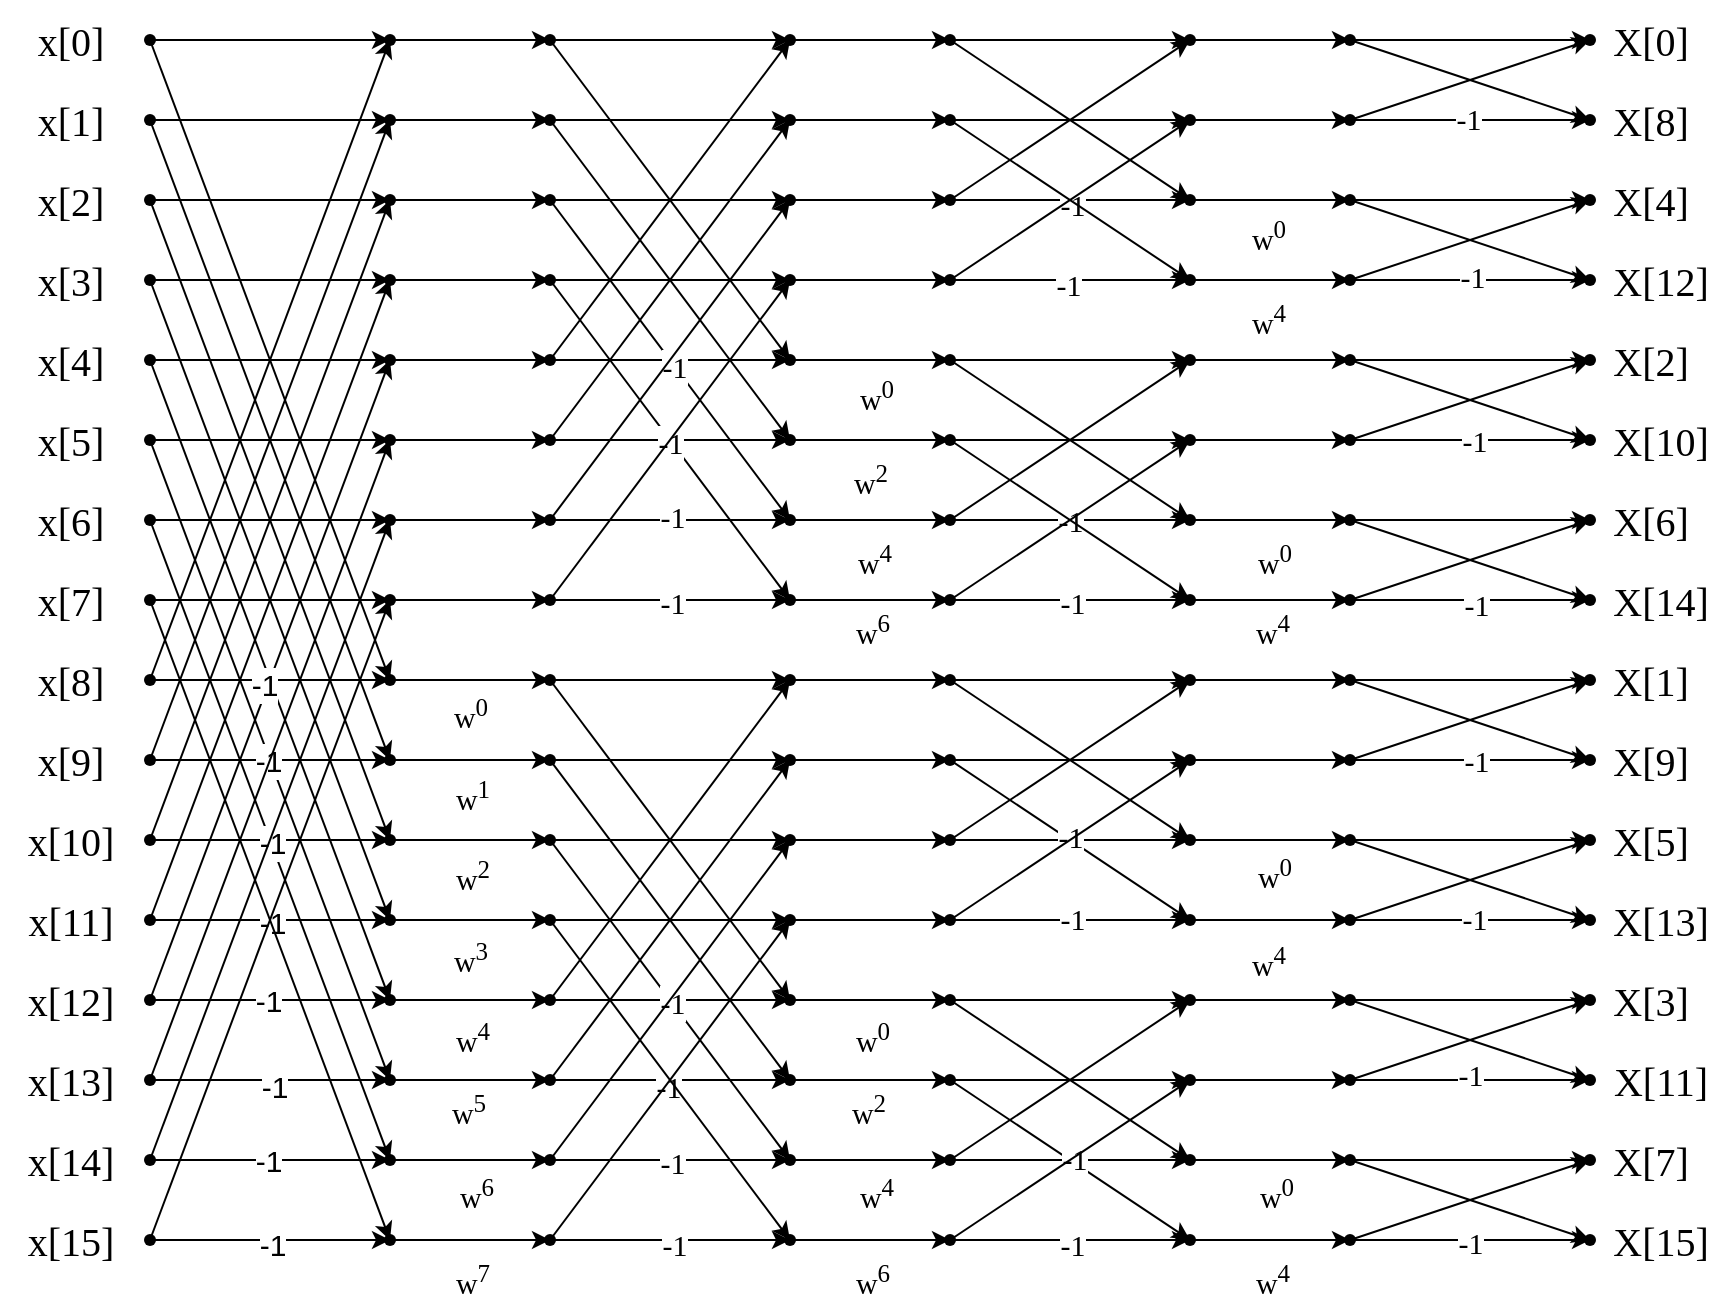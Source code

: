 <mxfile version="22.1.17" type="github">
  <diagram name="第 1 页" id="PlQmYlYMFUsXhehJsfZC">
    <mxGraphModel dx="1434" dy="746" grid="1" gridSize="10" guides="1" tooltips="1" connect="1" arrows="1" fold="1" page="1" pageScale="1" pageWidth="827" pageHeight="1169" math="0" shadow="0">
      <root>
        <mxCell id="0" />
        <mxCell id="1" parent="0" />
        <mxCell id="Fbb4tmbp8fCs58sTuZUb-35" style="edgeStyle=orthogonalEdgeStyle;rounded=0;orthogonalLoop=1;jettySize=auto;html=1;" edge="1" parent="1" source="Fbb4tmbp8fCs58sTuZUb-1" target="Fbb4tmbp8fCs58sTuZUb-17">
          <mxGeometry relative="1" as="geometry" />
        </mxCell>
        <mxCell id="Fbb4tmbp8fCs58sTuZUb-1" value="" style="shape=waypoint;sketch=0;size=6;pointerEvents=1;points=[];fillColor=none;resizable=0;rotatable=0;perimeter=centerPerimeter;snapToPoint=1;" vertex="1" parent="1">
          <mxGeometry x="190" y="110" width="20" height="20" as="geometry" />
        </mxCell>
        <mxCell id="Fbb4tmbp8fCs58sTuZUb-2" value="" style="shape=waypoint;sketch=0;size=6;pointerEvents=1;points=[];fillColor=none;resizable=0;rotatable=0;perimeter=centerPerimeter;snapToPoint=1;" vertex="1" parent="1">
          <mxGeometry x="190" y="230" width="20" height="20" as="geometry" />
        </mxCell>
        <mxCell id="Fbb4tmbp8fCs58sTuZUb-55" style="edgeStyle=none;shape=connector;rounded=0;orthogonalLoop=1;jettySize=auto;html=1;labelBackgroundColor=default;strokeColor=default;align=center;verticalAlign=middle;fontFamily=Helvetica;fontSize=11;fontColor=default;endArrow=classic;" edge="1" parent="1" source="Fbb4tmbp8fCs58sTuZUb-3" target="Fbb4tmbp8fCs58sTuZUb-19">
          <mxGeometry relative="1" as="geometry" />
        </mxCell>
        <mxCell id="Fbb4tmbp8fCs58sTuZUb-3" value="" style="shape=waypoint;sketch=0;size=6;pointerEvents=1;points=[];fillColor=none;resizable=0;rotatable=0;perimeter=centerPerimeter;snapToPoint=1;" vertex="1" parent="1">
          <mxGeometry x="190" y="190" width="20" height="20" as="geometry" />
        </mxCell>
        <mxCell id="Fbb4tmbp8fCs58sTuZUb-53" style="edgeStyle=orthogonalEdgeStyle;rounded=0;orthogonalLoop=1;jettySize=auto;html=1;" edge="1" parent="1" source="Fbb4tmbp8fCs58sTuZUb-4" target="Fbb4tmbp8fCs58sTuZUb-20">
          <mxGeometry relative="1" as="geometry" />
        </mxCell>
        <mxCell id="Fbb4tmbp8fCs58sTuZUb-54" style="rounded=0;orthogonalLoop=1;jettySize=auto;html=1;" edge="1" parent="1" source="Fbb4tmbp8fCs58sTuZUb-4" target="Fbb4tmbp8fCs58sTuZUb-28">
          <mxGeometry relative="1" as="geometry" />
        </mxCell>
        <mxCell id="Fbb4tmbp8fCs58sTuZUb-4" value="" style="shape=waypoint;sketch=0;size=6;pointerEvents=1;points=[];fillColor=none;resizable=0;rotatable=0;perimeter=centerPerimeter;snapToPoint=1;" vertex="1" parent="1">
          <mxGeometry x="190" y="150" width="20" height="20" as="geometry" />
        </mxCell>
        <mxCell id="Fbb4tmbp8fCs58sTuZUb-5" value="" style="shape=waypoint;sketch=0;size=6;pointerEvents=1;points=[];fillColor=none;resizable=0;rotatable=0;perimeter=centerPerimeter;snapToPoint=1;" vertex="1" parent="1">
          <mxGeometry x="190" y="270" width="20" height="20" as="geometry" />
        </mxCell>
        <mxCell id="Fbb4tmbp8fCs58sTuZUb-67" style="edgeStyle=none;shape=connector;rounded=0;orthogonalLoop=1;jettySize=auto;html=1;labelBackgroundColor=default;strokeColor=default;align=center;verticalAlign=middle;fontFamily=Helvetica;fontSize=11;fontColor=default;endArrow=classic;" edge="1" parent="1" source="Fbb4tmbp8fCs58sTuZUb-6" target="Fbb4tmbp8fCs58sTuZUb-22">
          <mxGeometry relative="1" as="geometry" />
        </mxCell>
        <mxCell id="Fbb4tmbp8fCs58sTuZUb-6" value="" style="shape=waypoint;sketch=0;size=6;pointerEvents=1;points=[];fillColor=none;resizable=0;rotatable=0;perimeter=centerPerimeter;snapToPoint=1;" vertex="1" parent="1">
          <mxGeometry x="190" y="390" width="20" height="20" as="geometry" />
        </mxCell>
        <mxCell id="Fbb4tmbp8fCs58sTuZUb-7" value="" style="shape=waypoint;sketch=0;size=6;pointerEvents=1;points=[];fillColor=none;resizable=0;rotatable=0;perimeter=centerPerimeter;snapToPoint=1;" vertex="1" parent="1">
          <mxGeometry x="190" y="350" width="20" height="20" as="geometry" />
        </mxCell>
        <mxCell id="Fbb4tmbp8fCs58sTuZUb-8" value="" style="shape=waypoint;sketch=0;size=6;pointerEvents=1;points=[];fillColor=none;resizable=0;rotatable=0;perimeter=centerPerimeter;snapToPoint=1;" vertex="1" parent="1">
          <mxGeometry x="190" y="310" width="20" height="20" as="geometry" />
        </mxCell>
        <mxCell id="Fbb4tmbp8fCs58sTuZUb-9" value="" style="shape=waypoint;sketch=0;size=6;pointerEvents=1;points=[];fillColor=none;resizable=0;rotatable=0;perimeter=centerPerimeter;snapToPoint=1;" vertex="1" parent="1">
          <mxGeometry x="190" y="430" width="20" height="20" as="geometry" />
        </mxCell>
        <mxCell id="Fbb4tmbp8fCs58sTuZUb-76" style="edgeStyle=none;shape=connector;rounded=0;orthogonalLoop=1;jettySize=auto;html=1;labelBackgroundColor=default;strokeColor=default;align=center;verticalAlign=middle;fontFamily=Helvetica;fontSize=11;fontColor=default;endArrow=classic;" edge="1" parent="1" source="Fbb4tmbp8fCs58sTuZUb-10" target="Fbb4tmbp8fCs58sTuZUb-26">
          <mxGeometry relative="1" as="geometry" />
        </mxCell>
        <mxCell id="Fbb4tmbp8fCs58sTuZUb-88" value="&lt;font style=&quot;font-size: 15px;&quot;&gt;-1&lt;/font&gt;" style="edgeLabel;html=1;align=center;verticalAlign=middle;resizable=0;points=[];fontSize=11;fontFamily=Helvetica;fontColor=default;" vertex="1" connectable="0" parent="Fbb4tmbp8fCs58sTuZUb-76">
          <mxGeometry x="0.017" y="-1" relative="1" as="geometry">
            <mxPoint as="offset" />
          </mxGeometry>
        </mxCell>
        <mxCell id="Fbb4tmbp8fCs58sTuZUb-10" value="" style="shape=waypoint;sketch=0;size=6;pointerEvents=1;points=[];fillColor=none;resizable=0;rotatable=0;perimeter=centerPerimeter;snapToPoint=1;" vertex="1" parent="1">
          <mxGeometry x="190" y="550" width="20" height="20" as="geometry" />
        </mxCell>
        <mxCell id="Fbb4tmbp8fCs58sTuZUb-72" style="edgeStyle=none;shape=connector;rounded=0;orthogonalLoop=1;jettySize=auto;html=1;labelBackgroundColor=default;strokeColor=default;align=center;verticalAlign=middle;fontFamily=Helvetica;fontSize=11;fontColor=default;endArrow=classic;" edge="1" parent="1" source="Fbb4tmbp8fCs58sTuZUb-11" target="Fbb4tmbp8fCs58sTuZUb-19">
          <mxGeometry relative="1" as="geometry" />
        </mxCell>
        <mxCell id="Fbb4tmbp8fCs58sTuZUb-11" value="" style="shape=waypoint;sketch=0;size=6;pointerEvents=1;points=[];fillColor=none;resizable=0;rotatable=0;perimeter=centerPerimeter;snapToPoint=1;" vertex="1" parent="1">
          <mxGeometry x="190" y="510" width="20" height="20" as="geometry" />
        </mxCell>
        <mxCell id="Fbb4tmbp8fCs58sTuZUb-12" value="" style="shape=waypoint;sketch=0;size=6;pointerEvents=1;points=[];fillColor=none;resizable=0;rotatable=0;perimeter=centerPerimeter;snapToPoint=1;" vertex="1" parent="1">
          <mxGeometry x="190" y="470" width="20" height="20" as="geometry" />
        </mxCell>
        <mxCell id="Fbb4tmbp8fCs58sTuZUb-77" style="edgeStyle=none;shape=connector;rounded=0;orthogonalLoop=1;jettySize=auto;html=1;labelBackgroundColor=default;strokeColor=default;align=center;verticalAlign=middle;fontFamily=Helvetica;fontSize=11;fontColor=default;endArrow=classic;" edge="1" parent="1" source="Fbb4tmbp8fCs58sTuZUb-13" target="Fbb4tmbp8fCs58sTuZUb-21">
          <mxGeometry relative="1" as="geometry" />
        </mxCell>
        <mxCell id="Fbb4tmbp8fCs58sTuZUb-13" value="" style="shape=waypoint;sketch=0;size=6;pointerEvents=1;points=[];fillColor=none;resizable=0;rotatable=0;perimeter=centerPerimeter;snapToPoint=1;" vertex="1" parent="1">
          <mxGeometry x="190" y="590" width="20" height="20" as="geometry" />
        </mxCell>
        <mxCell id="Fbb4tmbp8fCs58sTuZUb-83" style="edgeStyle=none;shape=connector;rounded=0;orthogonalLoop=1;jettySize=auto;html=1;labelBackgroundColor=default;strokeColor=default;align=center;verticalAlign=middle;fontFamily=Helvetica;fontSize=11;fontColor=default;endArrow=classic;" edge="1" parent="1" source="Fbb4tmbp8fCs58sTuZUb-14" target="Fbb4tmbp8fCs58sTuZUb-22">
          <mxGeometry relative="1" as="geometry" />
        </mxCell>
        <mxCell id="Fbb4tmbp8fCs58sTuZUb-14" value="" style="shape=waypoint;sketch=0;size=6;pointerEvents=1;points=[];fillColor=none;resizable=0;rotatable=0;perimeter=centerPerimeter;snapToPoint=1;" vertex="1" parent="1">
          <mxGeometry x="190" y="710" width="20" height="20" as="geometry" />
        </mxCell>
        <mxCell id="Fbb4tmbp8fCs58sTuZUb-15" value="" style="shape=waypoint;sketch=0;size=6;pointerEvents=1;points=[];fillColor=none;resizable=0;rotatable=0;perimeter=centerPerimeter;snapToPoint=1;" vertex="1" parent="1">
          <mxGeometry x="190" y="670" width="20" height="20" as="geometry" />
        </mxCell>
        <mxCell id="Fbb4tmbp8fCs58sTuZUb-80" style="edgeStyle=none;shape=connector;rounded=0;orthogonalLoop=1;jettySize=auto;html=1;labelBackgroundColor=default;strokeColor=default;align=center;verticalAlign=middle;fontFamily=Helvetica;fontSize=11;fontColor=default;endArrow=classic;" edge="1" parent="1" source="Fbb4tmbp8fCs58sTuZUb-16" target="Fbb4tmbp8fCs58sTuZUb-32">
          <mxGeometry relative="1" as="geometry" />
        </mxCell>
        <mxCell id="Fbb4tmbp8fCs58sTuZUb-90" value="&lt;font style=&quot;font-size: 15px;&quot;&gt;-1&lt;/font&gt;" style="edgeLabel;html=1;align=center;verticalAlign=middle;resizable=0;points=[];fontSize=11;fontFamily=Helvetica;fontColor=default;" vertex="1" connectable="0" parent="Fbb4tmbp8fCs58sTuZUb-80">
          <mxGeometry x="0.033" y="-3" relative="1" as="geometry">
            <mxPoint as="offset" />
          </mxGeometry>
        </mxCell>
        <mxCell id="Fbb4tmbp8fCs58sTuZUb-16" value="" style="shape=waypoint;sketch=0;size=6;pointerEvents=1;points=[];fillColor=none;resizable=0;rotatable=0;perimeter=centerPerimeter;snapToPoint=1;" vertex="1" parent="1">
          <mxGeometry x="190" y="630" width="20" height="20" as="geometry" />
        </mxCell>
        <mxCell id="Fbb4tmbp8fCs58sTuZUb-109" style="edgeStyle=none;shape=connector;rounded=0;orthogonalLoop=1;jettySize=auto;html=1;labelBackgroundColor=default;strokeColor=default;align=center;verticalAlign=middle;fontFamily=Helvetica;fontSize=11;fontColor=default;endArrow=classic;" edge="1" parent="1" source="Fbb4tmbp8fCs58sTuZUb-17" target="Fbb4tmbp8fCs58sTuZUb-93">
          <mxGeometry relative="1" as="geometry" />
        </mxCell>
        <mxCell id="Fbb4tmbp8fCs58sTuZUb-17" value="" style="shape=waypoint;sketch=0;size=6;pointerEvents=1;points=[];fillColor=none;resizable=0;rotatable=0;perimeter=centerPerimeter;snapToPoint=1;" vertex="1" parent="1">
          <mxGeometry x="310" y="110" width="20" height="20" as="geometry" />
        </mxCell>
        <mxCell id="Fbb4tmbp8fCs58sTuZUb-18" value="" style="shape=waypoint;sketch=0;size=6;pointerEvents=1;points=[];fillColor=none;resizable=0;rotatable=0;perimeter=centerPerimeter;snapToPoint=1;" vertex="1" parent="1">
          <mxGeometry x="310" y="230" width="20" height="20" as="geometry" />
        </mxCell>
        <mxCell id="Fbb4tmbp8fCs58sTuZUb-19" value="" style="shape=waypoint;sketch=0;size=6;pointerEvents=1;points=[];fillColor=none;resizable=0;rotatable=0;perimeter=centerPerimeter;snapToPoint=1;" vertex="1" parent="1">
          <mxGeometry x="310" y="190" width="20" height="20" as="geometry" />
        </mxCell>
        <mxCell id="Fbb4tmbp8fCs58sTuZUb-110" style="edgeStyle=none;shape=connector;rounded=0;orthogonalLoop=1;jettySize=auto;html=1;labelBackgroundColor=default;strokeColor=default;align=center;verticalAlign=middle;fontFamily=Helvetica;fontSize=11;fontColor=default;endArrow=classic;" edge="1" parent="1" source="Fbb4tmbp8fCs58sTuZUb-20" target="Fbb4tmbp8fCs58sTuZUb-96">
          <mxGeometry relative="1" as="geometry" />
        </mxCell>
        <mxCell id="Fbb4tmbp8fCs58sTuZUb-20" value="" style="shape=waypoint;sketch=0;size=6;pointerEvents=1;points=[];fillColor=none;resizable=0;rotatable=0;perimeter=centerPerimeter;snapToPoint=1;" vertex="1" parent="1">
          <mxGeometry x="310" y="150" width="20" height="20" as="geometry" />
        </mxCell>
        <mxCell id="Fbb4tmbp8fCs58sTuZUb-113" style="edgeStyle=none;shape=connector;rounded=0;orthogonalLoop=1;jettySize=auto;html=1;labelBackgroundColor=default;strokeColor=default;align=center;verticalAlign=middle;fontFamily=Helvetica;fontSize=11;fontColor=default;endArrow=classic;" edge="1" parent="1" source="Fbb4tmbp8fCs58sTuZUb-21" target="Fbb4tmbp8fCs58sTuZUb-97">
          <mxGeometry relative="1" as="geometry" />
        </mxCell>
        <mxCell id="Fbb4tmbp8fCs58sTuZUb-21" value="" style="shape=waypoint;sketch=0;size=6;pointerEvents=1;points=[];fillColor=none;resizable=0;rotatable=0;perimeter=centerPerimeter;snapToPoint=1;" vertex="1" parent="1">
          <mxGeometry x="310" y="270" width="20" height="20" as="geometry" />
        </mxCell>
        <mxCell id="Fbb4tmbp8fCs58sTuZUb-116" style="edgeStyle=none;shape=connector;rounded=0;orthogonalLoop=1;jettySize=auto;html=1;labelBackgroundColor=default;strokeColor=default;align=center;verticalAlign=middle;fontFamily=Helvetica;fontSize=11;fontColor=default;endArrow=classic;" edge="1" parent="1" source="Fbb4tmbp8fCs58sTuZUb-22" target="Fbb4tmbp8fCs58sTuZUb-98">
          <mxGeometry relative="1" as="geometry" />
        </mxCell>
        <mxCell id="Fbb4tmbp8fCs58sTuZUb-22" value="" style="shape=waypoint;sketch=0;size=6;pointerEvents=1;points=[];fillColor=none;resizable=0;rotatable=0;perimeter=centerPerimeter;snapToPoint=1;" vertex="1" parent="1">
          <mxGeometry x="310" y="390" width="20" height="20" as="geometry" />
        </mxCell>
        <mxCell id="Fbb4tmbp8fCs58sTuZUb-115" style="edgeStyle=none;shape=connector;rounded=0;orthogonalLoop=1;jettySize=auto;html=1;labelBackgroundColor=default;strokeColor=default;align=center;verticalAlign=middle;fontFamily=Helvetica;fontSize=11;fontColor=default;endArrow=classic;" edge="1" parent="1" source="Fbb4tmbp8fCs58sTuZUb-23" target="Fbb4tmbp8fCs58sTuZUb-99">
          <mxGeometry relative="1" as="geometry" />
        </mxCell>
        <mxCell id="Fbb4tmbp8fCs58sTuZUb-23" value="" style="shape=waypoint;sketch=0;size=6;pointerEvents=1;points=[];fillColor=none;resizable=0;rotatable=0;perimeter=centerPerimeter;snapToPoint=1;" vertex="1" parent="1">
          <mxGeometry x="310" y="350" width="20" height="20" as="geometry" />
        </mxCell>
        <mxCell id="Fbb4tmbp8fCs58sTuZUb-24" value="" style="shape=waypoint;sketch=0;size=6;pointerEvents=1;points=[];fillColor=none;resizable=0;rotatable=0;perimeter=centerPerimeter;snapToPoint=1;" vertex="1" parent="1">
          <mxGeometry x="310" y="310" width="20" height="20" as="geometry" />
        </mxCell>
        <mxCell id="Fbb4tmbp8fCs58sTuZUb-25" value="" style="shape=waypoint;sketch=0;size=6;pointerEvents=1;points=[];fillColor=none;resizable=0;rotatable=0;perimeter=centerPerimeter;snapToPoint=1;" vertex="1" parent="1">
          <mxGeometry x="310" y="430" width="20" height="20" as="geometry" />
        </mxCell>
        <mxCell id="Fbb4tmbp8fCs58sTuZUb-26" value="" style="shape=waypoint;sketch=0;size=6;pointerEvents=1;points=[];fillColor=none;resizable=0;rotatable=0;perimeter=centerPerimeter;snapToPoint=1;" vertex="1" parent="1">
          <mxGeometry x="310" y="550" width="20" height="20" as="geometry" />
        </mxCell>
        <mxCell id="Fbb4tmbp8fCs58sTuZUb-119" style="edgeStyle=none;shape=connector;rounded=0;orthogonalLoop=1;jettySize=auto;html=1;labelBackgroundColor=default;strokeColor=default;align=center;verticalAlign=middle;fontFamily=Helvetica;fontSize=11;fontColor=default;endArrow=classic;" edge="1" parent="1" source="Fbb4tmbp8fCs58sTuZUb-27" target="Fbb4tmbp8fCs58sTuZUb-103">
          <mxGeometry relative="1" as="geometry" />
        </mxCell>
        <mxCell id="Fbb4tmbp8fCs58sTuZUb-127" value="&lt;font style=&quot;font-size: 15px;&quot; face=&quot;Times New Roman&quot;&gt;w&lt;sup&gt;2&lt;/sup&gt;&lt;/font&gt;" style="edgeLabel;html=1;align=center;verticalAlign=top;resizable=0;points=[];fontSize=11;fontFamily=Helvetica;fontColor=default;labelPosition=center;verticalLabelPosition=bottom;" vertex="1" connectable="0" parent="Fbb4tmbp8fCs58sTuZUb-119">
          <mxGeometry x="0.025" y="-1" relative="1" as="geometry">
            <mxPoint as="offset" />
          </mxGeometry>
        </mxCell>
        <mxCell id="Fbb4tmbp8fCs58sTuZUb-27" value="" style="shape=waypoint;sketch=0;size=6;pointerEvents=1;points=[];fillColor=none;resizable=0;rotatable=0;perimeter=centerPerimeter;snapToPoint=1;" vertex="1" parent="1">
          <mxGeometry x="310" y="510" width="20" height="20" as="geometry" />
        </mxCell>
        <mxCell id="Fbb4tmbp8fCs58sTuZUb-28" value="" style="shape=waypoint;sketch=0;size=6;pointerEvents=1;points=[];fillColor=none;resizable=0;rotatable=0;perimeter=centerPerimeter;snapToPoint=1;" vertex="1" parent="1">
          <mxGeometry x="310" y="470" width="20" height="20" as="geometry" />
        </mxCell>
        <mxCell id="Fbb4tmbp8fCs58sTuZUb-29" value="" style="shape=waypoint;sketch=0;size=6;pointerEvents=1;points=[];fillColor=none;resizable=0;rotatable=0;perimeter=centerPerimeter;snapToPoint=1;" vertex="1" parent="1">
          <mxGeometry x="310" y="590" width="20" height="20" as="geometry" />
        </mxCell>
        <mxCell id="Fbb4tmbp8fCs58sTuZUb-30" value="" style="shape=waypoint;sketch=0;size=6;pointerEvents=1;points=[];fillColor=none;resizable=0;rotatable=0;perimeter=centerPerimeter;snapToPoint=1;" vertex="1" parent="1">
          <mxGeometry x="310" y="710" width="20" height="20" as="geometry" />
        </mxCell>
        <mxCell id="Fbb4tmbp8fCs58sTuZUb-123" style="edgeStyle=none;shape=connector;rounded=0;orthogonalLoop=1;jettySize=auto;html=1;labelBackgroundColor=default;strokeColor=default;align=center;verticalAlign=middle;fontFamily=Helvetica;fontSize=11;fontColor=default;endArrow=classic;" edge="1" parent="1" source="Fbb4tmbp8fCs58sTuZUb-31" target="Fbb4tmbp8fCs58sTuZUb-107">
          <mxGeometry relative="1" as="geometry" />
        </mxCell>
        <mxCell id="Fbb4tmbp8fCs58sTuZUb-132" value="&lt;font style=&quot;font-size: 15px;&quot; face=&quot;Times New Roman&quot;&gt;w&lt;sup&gt;6&lt;/sup&gt;&lt;/font&gt;" style="edgeLabel;html=1;align=center;verticalAlign=top;resizable=0;points=[];fontSize=11;fontFamily=Helvetica;fontColor=default;labelPosition=center;verticalLabelPosition=bottom;" vertex="1" connectable="0" parent="Fbb4tmbp8fCs58sTuZUb-123">
          <mxGeometry x="0.075" relative="1" as="geometry">
            <mxPoint as="offset" />
          </mxGeometry>
        </mxCell>
        <mxCell id="Fbb4tmbp8fCs58sTuZUb-31" value="" style="shape=waypoint;sketch=0;size=6;pointerEvents=1;points=[];fillColor=none;resizable=0;rotatable=0;perimeter=centerPerimeter;snapToPoint=1;" vertex="1" parent="1">
          <mxGeometry x="310" y="670" width="20" height="20" as="geometry" />
        </mxCell>
        <mxCell id="Fbb4tmbp8fCs58sTuZUb-32" value="" style="shape=waypoint;sketch=0;size=6;pointerEvents=1;points=[];fillColor=none;resizable=0;rotatable=0;perimeter=centerPerimeter;snapToPoint=1;" vertex="1" parent="1">
          <mxGeometry x="310" y="630" width="20" height="20" as="geometry" />
        </mxCell>
        <mxCell id="Fbb4tmbp8fCs58sTuZUb-36" value="&lt;font style=&quot;font-size: 20px;&quot; face=&quot;Times New Roman&quot;&gt;x[0]&lt;/font&gt;" style="text;html=1;align=center;verticalAlign=middle;resizable=0;points=[];autosize=1;strokeColor=none;fillColor=none;" vertex="1" parent="1">
          <mxGeometry x="130" y="100" width="60" height="40" as="geometry" />
        </mxCell>
        <mxCell id="Fbb4tmbp8fCs58sTuZUb-37" value="&lt;font style=&quot;font-size: 20px;&quot; face=&quot;Times New Roman&quot;&gt;x[1]&lt;/font&gt;" style="text;html=1;align=center;verticalAlign=middle;resizable=0;points=[];autosize=1;strokeColor=none;fillColor=none;" vertex="1" parent="1">
          <mxGeometry x="130" y="140" width="60" height="40" as="geometry" />
        </mxCell>
        <mxCell id="Fbb4tmbp8fCs58sTuZUb-38" value="&lt;font style=&quot;font-size: 20px;&quot; face=&quot;Times New Roman&quot;&gt;x[2]&lt;/font&gt;" style="text;html=1;align=center;verticalAlign=middle;resizable=0;points=[];autosize=1;strokeColor=none;fillColor=none;" vertex="1" parent="1">
          <mxGeometry x="130" y="180" width="60" height="40" as="geometry" />
        </mxCell>
        <mxCell id="Fbb4tmbp8fCs58sTuZUb-39" value="&lt;font style=&quot;font-size: 20px;&quot; face=&quot;Times New Roman&quot;&gt;x[3]&lt;/font&gt;" style="text;html=1;align=center;verticalAlign=middle;resizable=0;points=[];autosize=1;strokeColor=none;fillColor=none;" vertex="1" parent="1">
          <mxGeometry x="130" y="220" width="60" height="40" as="geometry" />
        </mxCell>
        <mxCell id="Fbb4tmbp8fCs58sTuZUb-40" value="&lt;font style=&quot;font-size: 20px;&quot; face=&quot;Times New Roman&quot;&gt;x[4]&lt;/font&gt;" style="text;html=1;align=center;verticalAlign=middle;resizable=0;points=[];autosize=1;strokeColor=none;fillColor=none;" vertex="1" parent="1">
          <mxGeometry x="130" y="260" width="60" height="40" as="geometry" />
        </mxCell>
        <mxCell id="Fbb4tmbp8fCs58sTuZUb-41" value="&lt;font style=&quot;font-size: 20px;&quot; face=&quot;Times New Roman&quot;&gt;x[5]&lt;/font&gt;" style="text;html=1;align=center;verticalAlign=middle;resizable=0;points=[];autosize=1;strokeColor=none;fillColor=none;" vertex="1" parent="1">
          <mxGeometry x="130" y="300" width="60" height="40" as="geometry" />
        </mxCell>
        <mxCell id="Fbb4tmbp8fCs58sTuZUb-42" value="&lt;font style=&quot;font-size: 20px;&quot; face=&quot;Times New Roman&quot;&gt;x[6]&lt;/font&gt;" style="text;html=1;align=center;verticalAlign=middle;resizable=0;points=[];autosize=1;strokeColor=none;fillColor=none;" vertex="1" parent="1">
          <mxGeometry x="130" y="340" width="60" height="40" as="geometry" />
        </mxCell>
        <mxCell id="Fbb4tmbp8fCs58sTuZUb-43" value="&lt;font style=&quot;font-size: 20px;&quot; face=&quot;Times New Roman&quot;&gt;x[7]&lt;/font&gt;" style="text;html=1;align=center;verticalAlign=middle;resizable=0;points=[];autosize=1;strokeColor=none;fillColor=none;" vertex="1" parent="1">
          <mxGeometry x="130" y="380" width="60" height="40" as="geometry" />
        </mxCell>
        <mxCell id="Fbb4tmbp8fCs58sTuZUb-44" value="&lt;font style=&quot;font-size: 20px;&quot; face=&quot;Times New Roman&quot;&gt;x[8]&lt;/font&gt;" style="text;html=1;align=center;verticalAlign=middle;resizable=0;points=[];autosize=1;strokeColor=none;fillColor=none;" vertex="1" parent="1">
          <mxGeometry x="130" y="420" width="60" height="40" as="geometry" />
        </mxCell>
        <mxCell id="Fbb4tmbp8fCs58sTuZUb-45" value="&lt;font style=&quot;font-size: 20px;&quot; face=&quot;Times New Roman&quot;&gt;x[9]&lt;/font&gt;" style="text;html=1;align=center;verticalAlign=middle;resizable=0;points=[];autosize=1;strokeColor=none;fillColor=none;" vertex="1" parent="1">
          <mxGeometry x="130" y="460" width="60" height="40" as="geometry" />
        </mxCell>
        <mxCell id="Fbb4tmbp8fCs58sTuZUb-46" value="&lt;font style=&quot;font-size: 20px;&quot; face=&quot;Times New Roman&quot;&gt;x[10]&lt;/font&gt;" style="text;html=1;align=center;verticalAlign=middle;resizable=0;points=[];autosize=1;strokeColor=none;fillColor=none;" vertex="1" parent="1">
          <mxGeometry x="125" y="500" width="70" height="40" as="geometry" />
        </mxCell>
        <mxCell id="Fbb4tmbp8fCs58sTuZUb-47" value="&lt;font style=&quot;font-size: 20px;&quot; face=&quot;Times New Roman&quot;&gt;x[11]&lt;/font&gt;" style="text;html=1;align=center;verticalAlign=middle;resizable=0;points=[];autosize=1;strokeColor=none;fillColor=none;" vertex="1" parent="1">
          <mxGeometry x="125" y="540" width="70" height="40" as="geometry" />
        </mxCell>
        <mxCell id="Fbb4tmbp8fCs58sTuZUb-48" value="&lt;font style=&quot;font-size: 20px;&quot; face=&quot;Times New Roman&quot;&gt;x[12]&lt;/font&gt;" style="text;html=1;align=center;verticalAlign=middle;resizable=0;points=[];autosize=1;strokeColor=none;fillColor=none;" vertex="1" parent="1">
          <mxGeometry x="125" y="580" width="70" height="40" as="geometry" />
        </mxCell>
        <mxCell id="Fbb4tmbp8fCs58sTuZUb-49" value="&lt;font style=&quot;font-size: 20px;&quot; face=&quot;Times New Roman&quot;&gt;x[13]&lt;/font&gt;" style="text;html=1;align=center;verticalAlign=middle;resizable=0;points=[];autosize=1;strokeColor=none;fillColor=none;" vertex="1" parent="1">
          <mxGeometry x="125" y="620" width="70" height="40" as="geometry" />
        </mxCell>
        <mxCell id="Fbb4tmbp8fCs58sTuZUb-50" value="&lt;font style=&quot;font-size: 20px;&quot; face=&quot;Times New Roman&quot;&gt;x[14]&lt;/font&gt;" style="text;html=1;align=center;verticalAlign=middle;resizable=0;points=[];autosize=1;strokeColor=none;fillColor=none;" vertex="1" parent="1">
          <mxGeometry x="125" y="660" width="70" height="40" as="geometry" />
        </mxCell>
        <mxCell id="Fbb4tmbp8fCs58sTuZUb-51" value="&lt;font style=&quot;font-size: 20px;&quot; face=&quot;Times New Roman&quot;&gt;x[15]&lt;/font&gt;" style="text;html=1;align=center;verticalAlign=middle;resizable=0;points=[];autosize=1;strokeColor=none;fillColor=none;" vertex="1" parent="1">
          <mxGeometry x="125" y="700" width="70" height="40" as="geometry" />
        </mxCell>
        <mxCell id="Fbb4tmbp8fCs58sTuZUb-52" style="rounded=0;orthogonalLoop=1;jettySize=auto;html=1;entryX=0.3;entryY=0.95;entryDx=0;entryDy=0;entryPerimeter=0;" edge="1" parent="1" source="Fbb4tmbp8fCs58sTuZUb-1" target="Fbb4tmbp8fCs58sTuZUb-25">
          <mxGeometry relative="1" as="geometry" />
        </mxCell>
        <mxCell id="Fbb4tmbp8fCs58sTuZUb-56" style="edgeStyle=none;shape=connector;rounded=0;orthogonalLoop=1;jettySize=auto;html=1;entryX=0.75;entryY=0.65;entryDx=0;entryDy=0;entryPerimeter=0;labelBackgroundColor=default;strokeColor=default;align=center;verticalAlign=middle;fontFamily=Helvetica;fontSize=11;fontColor=default;endArrow=classic;" edge="1" parent="1" source="Fbb4tmbp8fCs58sTuZUb-3" target="Fbb4tmbp8fCs58sTuZUb-27">
          <mxGeometry relative="1" as="geometry" />
        </mxCell>
        <mxCell id="Fbb4tmbp8fCs58sTuZUb-57" style="edgeStyle=none;shape=connector;rounded=0;orthogonalLoop=1;jettySize=auto;html=1;entryX=1;entryY=0.5;entryDx=0;entryDy=0;entryPerimeter=0;labelBackgroundColor=default;strokeColor=default;align=center;verticalAlign=middle;fontFamily=Helvetica;fontSize=11;fontColor=default;endArrow=classic;" edge="1" parent="1" source="Fbb4tmbp8fCs58sTuZUb-2" target="Fbb4tmbp8fCs58sTuZUb-18">
          <mxGeometry relative="1" as="geometry" />
        </mxCell>
        <mxCell id="Fbb4tmbp8fCs58sTuZUb-59" style="edgeStyle=none;shape=connector;rounded=0;orthogonalLoop=1;jettySize=auto;html=1;entryX=0.7;entryY=0.75;entryDx=0;entryDy=0;entryPerimeter=0;labelBackgroundColor=default;strokeColor=default;align=center;verticalAlign=middle;fontFamily=Helvetica;fontSize=11;fontColor=default;endArrow=classic;" edge="1" parent="1" source="Fbb4tmbp8fCs58sTuZUb-2" target="Fbb4tmbp8fCs58sTuZUb-26">
          <mxGeometry relative="1" as="geometry" />
        </mxCell>
        <mxCell id="Fbb4tmbp8fCs58sTuZUb-60" style="edgeStyle=none;shape=connector;rounded=0;orthogonalLoop=1;jettySize=auto;html=1;entryX=-0.05;entryY=0.7;entryDx=0;entryDy=0;entryPerimeter=0;labelBackgroundColor=default;strokeColor=default;align=center;verticalAlign=middle;fontFamily=Helvetica;fontSize=11;fontColor=default;endArrow=classic;" edge="1" parent="1" source="Fbb4tmbp8fCs58sTuZUb-5" target="Fbb4tmbp8fCs58sTuZUb-21">
          <mxGeometry relative="1" as="geometry" />
        </mxCell>
        <mxCell id="Fbb4tmbp8fCs58sTuZUb-61" style="edgeStyle=none;shape=connector;rounded=0;orthogonalLoop=1;jettySize=auto;html=1;entryX=0.25;entryY=0.6;entryDx=0;entryDy=0;entryPerimeter=0;labelBackgroundColor=default;strokeColor=default;align=center;verticalAlign=middle;fontFamily=Helvetica;fontSize=11;fontColor=default;endArrow=classic;" edge="1" parent="1" source="Fbb4tmbp8fCs58sTuZUb-5" target="Fbb4tmbp8fCs58sTuZUb-29">
          <mxGeometry relative="1" as="geometry" />
        </mxCell>
        <mxCell id="Fbb4tmbp8fCs58sTuZUb-62" style="edgeStyle=none;shape=connector;rounded=0;orthogonalLoop=1;jettySize=auto;html=1;entryX=0.25;entryY=0.65;entryDx=0;entryDy=0;entryPerimeter=0;labelBackgroundColor=default;strokeColor=default;align=center;verticalAlign=middle;fontFamily=Helvetica;fontSize=11;fontColor=default;endArrow=classic;" edge="1" parent="1" source="Fbb4tmbp8fCs58sTuZUb-8" target="Fbb4tmbp8fCs58sTuZUb-24">
          <mxGeometry relative="1" as="geometry" />
        </mxCell>
        <mxCell id="Fbb4tmbp8fCs58sTuZUb-63" style="edgeStyle=none;shape=connector;rounded=0;orthogonalLoop=1;jettySize=auto;html=1;entryX=0.3;entryY=0.6;entryDx=0;entryDy=0;entryPerimeter=0;labelBackgroundColor=default;strokeColor=default;align=center;verticalAlign=middle;fontFamily=Helvetica;fontSize=11;fontColor=default;endArrow=classic;" edge="1" parent="1" source="Fbb4tmbp8fCs58sTuZUb-8" target="Fbb4tmbp8fCs58sTuZUb-32">
          <mxGeometry relative="1" as="geometry" />
        </mxCell>
        <mxCell id="Fbb4tmbp8fCs58sTuZUb-64" style="edgeStyle=none;shape=connector;rounded=0;orthogonalLoop=1;jettySize=auto;html=1;entryX=0.1;entryY=0.45;entryDx=0;entryDy=0;entryPerimeter=0;labelBackgroundColor=default;strokeColor=default;align=center;verticalAlign=middle;fontFamily=Helvetica;fontSize=11;fontColor=default;endArrow=classic;" edge="1" parent="1" source="Fbb4tmbp8fCs58sTuZUb-7" target="Fbb4tmbp8fCs58sTuZUb-31">
          <mxGeometry relative="1" as="geometry" />
        </mxCell>
        <mxCell id="Fbb4tmbp8fCs58sTuZUb-65" style="edgeStyle=none;shape=connector;rounded=0;orthogonalLoop=1;jettySize=auto;html=1;entryX=0.35;entryY=0.8;entryDx=0;entryDy=0;entryPerimeter=0;labelBackgroundColor=default;strokeColor=default;align=center;verticalAlign=middle;fontFamily=Helvetica;fontSize=11;fontColor=default;endArrow=classic;" edge="1" parent="1" source="Fbb4tmbp8fCs58sTuZUb-7" target="Fbb4tmbp8fCs58sTuZUb-23">
          <mxGeometry relative="1" as="geometry" />
        </mxCell>
        <mxCell id="Fbb4tmbp8fCs58sTuZUb-66" style="edgeStyle=none;shape=connector;rounded=0;orthogonalLoop=1;jettySize=auto;html=1;entryX=0.75;entryY=0.4;entryDx=0;entryDy=0;entryPerimeter=0;labelBackgroundColor=default;strokeColor=default;align=center;verticalAlign=middle;fontFamily=Helvetica;fontSize=11;fontColor=default;endArrow=classic;" edge="1" parent="1" source="Fbb4tmbp8fCs58sTuZUb-6" target="Fbb4tmbp8fCs58sTuZUb-30">
          <mxGeometry relative="1" as="geometry" />
        </mxCell>
        <mxCell id="Fbb4tmbp8fCs58sTuZUb-68" style="edgeStyle=none;shape=connector;rounded=0;orthogonalLoop=1;jettySize=auto;html=1;entryX=0.65;entryY=0.2;entryDx=0;entryDy=0;entryPerimeter=0;labelBackgroundColor=default;strokeColor=default;align=center;verticalAlign=middle;fontFamily=Helvetica;fontSize=11;fontColor=default;endArrow=classic;" edge="1" parent="1" source="Fbb4tmbp8fCs58sTuZUb-9" target="Fbb4tmbp8fCs58sTuZUb-17">
          <mxGeometry relative="1" as="geometry" />
        </mxCell>
        <mxCell id="Fbb4tmbp8fCs58sTuZUb-69" style="edgeStyle=none;shape=connector;rounded=0;orthogonalLoop=1;jettySize=auto;html=1;entryX=1.2;entryY=0.95;entryDx=0;entryDy=0;entryPerimeter=0;labelBackgroundColor=default;strokeColor=default;align=center;verticalAlign=middle;fontFamily=Helvetica;fontSize=11;fontColor=default;endArrow=classic;" edge="1" parent="1" source="Fbb4tmbp8fCs58sTuZUb-9" target="Fbb4tmbp8fCs58sTuZUb-25">
          <mxGeometry relative="1" as="geometry" />
        </mxCell>
        <mxCell id="Fbb4tmbp8fCs58sTuZUb-85" value="&lt;font style=&quot;font-size: 15px;&quot;&gt;-1&lt;/font&gt;" style="edgeLabel;html=1;align=center;verticalAlign=middle;resizable=0;points=[];fontSize=11;fontFamily=Helvetica;fontColor=default;" vertex="1" connectable="0" parent="Fbb4tmbp8fCs58sTuZUb-69">
          <mxGeometry x="-0.05" y="-2" relative="1" as="geometry">
            <mxPoint as="offset" />
          </mxGeometry>
        </mxCell>
        <mxCell id="Fbb4tmbp8fCs58sTuZUb-70" style="edgeStyle=none;shape=connector;rounded=0;orthogonalLoop=1;jettySize=auto;html=1;entryX=0.8;entryY=0.25;entryDx=0;entryDy=0;entryPerimeter=0;labelBackgroundColor=default;strokeColor=default;align=center;verticalAlign=middle;fontFamily=Helvetica;fontSize=11;fontColor=default;endArrow=classic;" edge="1" parent="1" source="Fbb4tmbp8fCs58sTuZUb-12" target="Fbb4tmbp8fCs58sTuZUb-20">
          <mxGeometry relative="1" as="geometry" />
        </mxCell>
        <mxCell id="Fbb4tmbp8fCs58sTuZUb-71" style="edgeStyle=none;shape=connector;rounded=0;orthogonalLoop=1;jettySize=auto;html=1;entryX=0.75;entryY=0.7;entryDx=0;entryDy=0;entryPerimeter=0;labelBackgroundColor=default;strokeColor=default;align=center;verticalAlign=middle;fontFamily=Helvetica;fontSize=11;fontColor=default;endArrow=classic;" edge="1" parent="1" source="Fbb4tmbp8fCs58sTuZUb-12" target="Fbb4tmbp8fCs58sTuZUb-28">
          <mxGeometry relative="1" as="geometry" />
        </mxCell>
        <mxCell id="Fbb4tmbp8fCs58sTuZUb-86" value="&lt;font style=&quot;font-size: 15px;&quot;&gt;-1&lt;/font&gt;" style="edgeLabel;html=1;align=center;verticalAlign=middle;resizable=0;points=[];fontSize=11;fontFamily=Helvetica;fontColor=default;" vertex="1" connectable="0" parent="Fbb4tmbp8fCs58sTuZUb-71">
          <mxGeometry x="-0.017" relative="1" as="geometry">
            <mxPoint as="offset" />
          </mxGeometry>
        </mxCell>
        <mxCell id="Fbb4tmbp8fCs58sTuZUb-73" style="edgeStyle=none;shape=connector;rounded=0;orthogonalLoop=1;jettySize=auto;html=1;entryX=0.35;entryY=0.75;entryDx=0;entryDy=0;entryPerimeter=0;labelBackgroundColor=default;strokeColor=default;align=center;verticalAlign=middle;fontFamily=Helvetica;fontSize=11;fontColor=default;endArrow=classic;" edge="1" parent="1" source="Fbb4tmbp8fCs58sTuZUb-11" target="Fbb4tmbp8fCs58sTuZUb-27">
          <mxGeometry relative="1" as="geometry" />
        </mxCell>
        <mxCell id="Fbb4tmbp8fCs58sTuZUb-87" value="&lt;font style=&quot;font-size: 15px;&quot;&gt;-1&lt;/font&gt;" style="edgeLabel;html=1;align=center;verticalAlign=middle;resizable=0;points=[];fontSize=11;fontFamily=Helvetica;fontColor=default;" vertex="1" connectable="0" parent="Fbb4tmbp8fCs58sTuZUb-73">
          <mxGeometry x="0.017" y="-1" relative="1" as="geometry">
            <mxPoint as="offset" />
          </mxGeometry>
        </mxCell>
        <mxCell id="Fbb4tmbp8fCs58sTuZUb-75" style="edgeStyle=none;shape=connector;rounded=0;orthogonalLoop=1;jettySize=auto;html=1;entryX=0.3;entryY=0.6;entryDx=0;entryDy=0;entryPerimeter=0;labelBackgroundColor=default;strokeColor=default;align=center;verticalAlign=middle;fontFamily=Helvetica;fontSize=11;fontColor=default;endArrow=classic;" edge="1" parent="1" source="Fbb4tmbp8fCs58sTuZUb-10" target="Fbb4tmbp8fCs58sTuZUb-18">
          <mxGeometry relative="1" as="geometry" />
        </mxCell>
        <mxCell id="Fbb4tmbp8fCs58sTuZUb-78" style="edgeStyle=none;shape=connector;rounded=0;orthogonalLoop=1;jettySize=auto;html=1;entryX=0.6;entryY=0.75;entryDx=0;entryDy=0;entryPerimeter=0;labelBackgroundColor=default;strokeColor=default;align=center;verticalAlign=middle;fontFamily=Helvetica;fontSize=11;fontColor=default;endArrow=classic;" edge="1" parent="1" source="Fbb4tmbp8fCs58sTuZUb-13" target="Fbb4tmbp8fCs58sTuZUb-29">
          <mxGeometry relative="1" as="geometry" />
        </mxCell>
        <mxCell id="Fbb4tmbp8fCs58sTuZUb-89" value="&lt;font style=&quot;font-size: 15px;&quot;&gt;-1&lt;/font&gt;" style="edgeLabel;html=1;align=center;verticalAlign=middle;resizable=0;points=[];fontSize=11;fontFamily=Helvetica;fontColor=default;" vertex="1" connectable="0" parent="Fbb4tmbp8fCs58sTuZUb-78">
          <mxGeometry x="-0.017" relative="1" as="geometry">
            <mxPoint as="offset" />
          </mxGeometry>
        </mxCell>
        <mxCell id="Fbb4tmbp8fCs58sTuZUb-79" style="edgeStyle=none;shape=connector;rounded=0;orthogonalLoop=1;jettySize=auto;html=1;entryX=0.9;entryY=0.75;entryDx=0;entryDy=0;entryPerimeter=0;labelBackgroundColor=default;strokeColor=default;align=center;verticalAlign=middle;fontFamily=Helvetica;fontSize=11;fontColor=default;endArrow=classic;" edge="1" parent="1" source="Fbb4tmbp8fCs58sTuZUb-16" target="Fbb4tmbp8fCs58sTuZUb-24">
          <mxGeometry relative="1" as="geometry" />
        </mxCell>
        <mxCell id="Fbb4tmbp8fCs58sTuZUb-81" style="edgeStyle=none;shape=connector;rounded=0;orthogonalLoop=1;jettySize=auto;html=1;entryX=0.8;entryY=0.7;entryDx=0;entryDy=0;entryPerimeter=0;labelBackgroundColor=default;strokeColor=default;align=center;verticalAlign=middle;fontFamily=Helvetica;fontSize=11;fontColor=default;endArrow=classic;" edge="1" parent="1" source="Fbb4tmbp8fCs58sTuZUb-15" target="Fbb4tmbp8fCs58sTuZUb-23">
          <mxGeometry relative="1" as="geometry" />
        </mxCell>
        <mxCell id="Fbb4tmbp8fCs58sTuZUb-82" style="edgeStyle=none;shape=connector;rounded=0;orthogonalLoop=1;jettySize=auto;html=1;entryX=0.75;entryY=0.55;entryDx=0;entryDy=0;entryPerimeter=0;labelBackgroundColor=default;strokeColor=default;align=center;verticalAlign=middle;fontFamily=Helvetica;fontSize=11;fontColor=default;endArrow=classic;" edge="1" parent="1" source="Fbb4tmbp8fCs58sTuZUb-15" target="Fbb4tmbp8fCs58sTuZUb-31">
          <mxGeometry relative="1" as="geometry" />
        </mxCell>
        <mxCell id="Fbb4tmbp8fCs58sTuZUb-91" value="&lt;font style=&quot;font-size: 15px;&quot;&gt;-1&lt;/font&gt;" style="edgeLabel;html=1;align=center;verticalAlign=middle;resizable=0;points=[];fontSize=11;fontFamily=Helvetica;fontColor=default;" vertex="1" connectable="0" parent="Fbb4tmbp8fCs58sTuZUb-82">
          <mxGeometry x="-0.017" relative="1" as="geometry">
            <mxPoint as="offset" />
          </mxGeometry>
        </mxCell>
        <mxCell id="Fbb4tmbp8fCs58sTuZUb-84" style="edgeStyle=none;shape=connector;rounded=0;orthogonalLoop=1;jettySize=auto;html=1;entryX=0.2;entryY=0.85;entryDx=0;entryDy=0;entryPerimeter=0;labelBackgroundColor=default;strokeColor=default;align=center;verticalAlign=middle;fontFamily=Helvetica;fontSize=11;fontColor=default;endArrow=classic;" edge="1" parent="1" source="Fbb4tmbp8fCs58sTuZUb-14" target="Fbb4tmbp8fCs58sTuZUb-30">
          <mxGeometry relative="1" as="geometry" />
        </mxCell>
        <mxCell id="Fbb4tmbp8fCs58sTuZUb-92" value="&lt;font style=&quot;font-size: 15px;&quot;&gt;-1&lt;/font&gt;" style="edgeLabel;html=1;align=center;verticalAlign=middle;resizable=0;points=[];fontSize=11;fontFamily=Helvetica;fontColor=default;" vertex="1" connectable="0" parent="Fbb4tmbp8fCs58sTuZUb-84">
          <mxGeometry x="0.017" y="-2" relative="1" as="geometry">
            <mxPoint as="offset" />
          </mxGeometry>
        </mxCell>
        <mxCell id="Fbb4tmbp8fCs58sTuZUb-93" value="" style="shape=waypoint;sketch=0;size=6;pointerEvents=1;points=[];fillColor=none;resizable=0;rotatable=0;perimeter=centerPerimeter;snapToPoint=1;" vertex="1" parent="1">
          <mxGeometry x="390" y="110" width="20" height="20" as="geometry" />
        </mxCell>
        <mxCell id="Fbb4tmbp8fCs58sTuZUb-94" value="" style="shape=waypoint;sketch=0;size=6;pointerEvents=1;points=[];fillColor=none;resizable=0;rotatable=0;perimeter=centerPerimeter;snapToPoint=1;" vertex="1" parent="1">
          <mxGeometry x="390" y="230" width="20" height="20" as="geometry" />
        </mxCell>
        <mxCell id="Fbb4tmbp8fCs58sTuZUb-95" value="" style="shape=waypoint;sketch=0;size=6;pointerEvents=1;points=[];fillColor=none;resizable=0;rotatable=0;perimeter=centerPerimeter;snapToPoint=1;" vertex="1" parent="1">
          <mxGeometry x="390" y="190" width="20" height="20" as="geometry" />
        </mxCell>
        <mxCell id="Fbb4tmbp8fCs58sTuZUb-153" style="edgeStyle=none;shape=connector;rounded=0;orthogonalLoop=1;jettySize=auto;html=1;labelBackgroundColor=default;strokeColor=default;align=center;verticalAlign=middle;fontFamily=Helvetica;fontSize=11;fontColor=default;endArrow=classic;" edge="1" parent="1" source="Fbb4tmbp8fCs58sTuZUb-96" target="Fbb4tmbp8fCs58sTuZUb-142">
          <mxGeometry relative="1" as="geometry" />
        </mxCell>
        <mxCell id="Fbb4tmbp8fCs58sTuZUb-96" value="" style="shape=waypoint;sketch=0;size=6;pointerEvents=1;points=[];fillColor=none;resizable=0;rotatable=0;perimeter=centerPerimeter;snapToPoint=1;" vertex="1" parent="1">
          <mxGeometry x="390" y="150" width="20" height="20" as="geometry" />
        </mxCell>
        <mxCell id="Fbb4tmbp8fCs58sTuZUb-159" style="edgeStyle=none;shape=connector;rounded=0;orthogonalLoop=1;jettySize=auto;html=1;labelBackgroundColor=default;strokeColor=default;align=center;verticalAlign=middle;fontFamily=Helvetica;fontSize=11;fontColor=default;endArrow=classic;" edge="1" parent="1" source="Fbb4tmbp8fCs58sTuZUb-97" target="Fbb4tmbp8fCs58sTuZUb-135">
          <mxGeometry relative="1" as="geometry" />
        </mxCell>
        <mxCell id="Fbb4tmbp8fCs58sTuZUb-97" value="" style="shape=waypoint;sketch=0;size=6;pointerEvents=1;points=[];fillColor=none;resizable=0;rotatable=0;perimeter=centerPerimeter;snapToPoint=1;" vertex="1" parent="1">
          <mxGeometry x="390" y="270" width="20" height="20" as="geometry" />
        </mxCell>
        <mxCell id="Fbb4tmbp8fCs58sTuZUb-98" value="" style="shape=waypoint;sketch=0;size=6;pointerEvents=1;points=[];fillColor=none;resizable=0;rotatable=0;perimeter=centerPerimeter;snapToPoint=1;" vertex="1" parent="1">
          <mxGeometry x="390" y="390" width="20" height="20" as="geometry" />
        </mxCell>
        <mxCell id="Fbb4tmbp8fCs58sTuZUb-164" style="edgeStyle=none;shape=connector;rounded=0;orthogonalLoop=1;jettySize=auto;html=1;labelBackgroundColor=default;strokeColor=default;align=center;verticalAlign=middle;fontFamily=Helvetica;fontSize=11;fontColor=default;endArrow=classic;" edge="1" parent="1" source="Fbb4tmbp8fCs58sTuZUb-99">
          <mxGeometry relative="1" as="geometry">
            <mxPoint x="520" y="360" as="targetPoint" />
          </mxGeometry>
        </mxCell>
        <mxCell id="Fbb4tmbp8fCs58sTuZUb-187" value="&lt;font style=&quot;font-size: 15px;&quot; face=&quot;Times New Roman&quot;&gt;-1&lt;/font&gt;" style="edgeLabel;html=1;align=center;verticalAlign=middle;resizable=0;points=[];fontSize=11;fontFamily=Helvetica;fontColor=default;" vertex="1" connectable="0" parent="Fbb4tmbp8fCs58sTuZUb-164">
          <mxGeometry x="0.017" y="2" relative="1" as="geometry">
            <mxPoint as="offset" />
          </mxGeometry>
        </mxCell>
        <mxCell id="Fbb4tmbp8fCs58sTuZUb-99" value="" style="shape=waypoint;sketch=0;size=6;pointerEvents=1;points=[];fillColor=none;resizable=0;rotatable=0;perimeter=centerPerimeter;snapToPoint=1;" vertex="1" parent="1">
          <mxGeometry x="390" y="350" width="20" height="20" as="geometry" />
        </mxCell>
        <mxCell id="Fbb4tmbp8fCs58sTuZUb-100" value="" style="shape=waypoint;sketch=0;size=6;pointerEvents=1;points=[];fillColor=none;resizable=0;rotatable=0;perimeter=centerPerimeter;snapToPoint=1;" vertex="1" parent="1">
          <mxGeometry x="390" y="310" width="20" height="20" as="geometry" />
        </mxCell>
        <mxCell id="Fbb4tmbp8fCs58sTuZUb-101" value="" style="shape=waypoint;sketch=0;size=6;pointerEvents=1;points=[];fillColor=none;resizable=0;rotatable=0;perimeter=centerPerimeter;snapToPoint=1;" vertex="1" parent="1">
          <mxGeometry x="390" y="430" width="20" height="20" as="geometry" />
        </mxCell>
        <mxCell id="Fbb4tmbp8fCs58sTuZUb-102" value="" style="shape=waypoint;sketch=0;size=6;pointerEvents=1;points=[];fillColor=none;resizable=0;rotatable=0;perimeter=centerPerimeter;snapToPoint=1;" vertex="1" parent="1">
          <mxGeometry x="390" y="550" width="20" height="20" as="geometry" />
        </mxCell>
        <mxCell id="Fbb4tmbp8fCs58sTuZUb-172" style="edgeStyle=none;shape=connector;rounded=0;orthogonalLoop=1;jettySize=auto;html=1;labelBackgroundColor=default;strokeColor=default;align=center;verticalAlign=middle;fontFamily=Helvetica;fontSize=11;fontColor=default;endArrow=classic;" edge="1" parent="1" source="Fbb4tmbp8fCs58sTuZUb-103" target="Fbb4tmbp8fCs58sTuZUb-149">
          <mxGeometry relative="1" as="geometry" />
        </mxCell>
        <mxCell id="Fbb4tmbp8fCs58sTuZUb-103" value="" style="shape=waypoint;sketch=0;size=6;pointerEvents=1;points=[];fillColor=none;resizable=0;rotatable=0;perimeter=centerPerimeter;snapToPoint=1;" vertex="1" parent="1">
          <mxGeometry x="390" y="510" width="20" height="20" as="geometry" />
        </mxCell>
        <mxCell id="Fbb4tmbp8fCs58sTuZUb-170" style="edgeStyle=none;shape=connector;rounded=0;orthogonalLoop=1;jettySize=auto;html=1;labelBackgroundColor=default;strokeColor=default;align=center;verticalAlign=middle;fontFamily=Helvetica;fontSize=11;fontColor=default;endArrow=classic;" edge="1" parent="1" source="Fbb4tmbp8fCs58sTuZUb-104" target="Fbb4tmbp8fCs58sTuZUb-150">
          <mxGeometry relative="1" as="geometry" />
        </mxCell>
        <mxCell id="Fbb4tmbp8fCs58sTuZUb-104" value="" style="shape=waypoint;sketch=0;size=6;pointerEvents=1;points=[];fillColor=none;resizable=0;rotatable=0;perimeter=centerPerimeter;snapToPoint=1;" vertex="1" parent="1">
          <mxGeometry x="390" y="470" width="20" height="20" as="geometry" />
        </mxCell>
        <mxCell id="Fbb4tmbp8fCs58sTuZUb-105" value="" style="shape=waypoint;sketch=0;size=6;pointerEvents=1;points=[];fillColor=none;resizable=0;rotatable=0;perimeter=centerPerimeter;snapToPoint=1;" vertex="1" parent="1">
          <mxGeometry x="390" y="590" width="20" height="20" as="geometry" />
        </mxCell>
        <mxCell id="Fbb4tmbp8fCs58sTuZUb-106" value="" style="shape=waypoint;sketch=0;size=6;pointerEvents=1;points=[];fillColor=none;resizable=0;rotatable=0;perimeter=centerPerimeter;snapToPoint=1;" vertex="1" parent="1">
          <mxGeometry x="390" y="710" width="20" height="20" as="geometry" />
        </mxCell>
        <mxCell id="Fbb4tmbp8fCs58sTuZUb-107" value="" style="shape=waypoint;sketch=0;size=6;pointerEvents=1;points=[];fillColor=none;resizable=0;rotatable=0;perimeter=centerPerimeter;snapToPoint=1;" vertex="1" parent="1">
          <mxGeometry x="390" y="670" width="20" height="20" as="geometry" />
        </mxCell>
        <mxCell id="Fbb4tmbp8fCs58sTuZUb-179" style="edgeStyle=none;shape=connector;rounded=0;orthogonalLoop=1;jettySize=auto;html=1;labelBackgroundColor=default;strokeColor=default;align=center;verticalAlign=middle;fontFamily=Helvetica;fontSize=11;fontColor=default;endArrow=classic;" edge="1" parent="1" source="Fbb4tmbp8fCs58sTuZUb-108" target="Fbb4tmbp8fCs58sTuZUb-146">
          <mxGeometry relative="1" as="geometry" />
        </mxCell>
        <mxCell id="Fbb4tmbp8fCs58sTuZUb-180" style="edgeStyle=none;shape=connector;rounded=0;orthogonalLoop=1;jettySize=auto;html=1;labelBackgroundColor=default;strokeColor=default;align=center;verticalAlign=middle;fontFamily=Helvetica;fontSize=11;fontColor=default;endArrow=classic;" edge="1" parent="1" source="Fbb4tmbp8fCs58sTuZUb-108" target="Fbb4tmbp8fCs58sTuZUb-150">
          <mxGeometry relative="1" as="geometry" />
        </mxCell>
        <mxCell id="Fbb4tmbp8fCs58sTuZUb-190" value="&lt;font style=&quot;font-size: 15px;&quot; face=&quot;Times New Roman&quot;&gt;-1&lt;/font&gt;" style="edgeLabel;html=1;align=center;verticalAlign=middle;resizable=0;points=[];fontSize=11;fontFamily=Helvetica;fontColor=default;" vertex="1" connectable="0" parent="Fbb4tmbp8fCs58sTuZUb-180">
          <mxGeometry x="-0.017" y="-3" relative="1" as="geometry">
            <mxPoint as="offset" />
          </mxGeometry>
        </mxCell>
        <mxCell id="Fbb4tmbp8fCs58sTuZUb-108" value="" style="shape=waypoint;sketch=0;size=6;pointerEvents=1;points=[];fillColor=none;resizable=0;rotatable=0;perimeter=centerPerimeter;snapToPoint=1;" vertex="1" parent="1">
          <mxGeometry x="390" y="630" width="20" height="20" as="geometry" />
        </mxCell>
        <mxCell id="Fbb4tmbp8fCs58sTuZUb-111" style="edgeStyle=none;shape=connector;rounded=0;orthogonalLoop=1;jettySize=auto;html=1;entryX=0.05;entryY=0.5;entryDx=0;entryDy=0;entryPerimeter=0;labelBackgroundColor=default;strokeColor=default;align=center;verticalAlign=middle;fontFamily=Helvetica;fontSize=11;fontColor=default;endArrow=classic;" edge="1" parent="1" source="Fbb4tmbp8fCs58sTuZUb-19" target="Fbb4tmbp8fCs58sTuZUb-95">
          <mxGeometry relative="1" as="geometry" />
        </mxCell>
        <mxCell id="Fbb4tmbp8fCs58sTuZUb-112" style="edgeStyle=none;shape=connector;rounded=0;orthogonalLoop=1;jettySize=auto;html=1;entryX=-0.1;entryY=0.35;entryDx=0;entryDy=0;entryPerimeter=0;labelBackgroundColor=default;strokeColor=default;align=center;verticalAlign=middle;fontFamily=Helvetica;fontSize=11;fontColor=default;endArrow=classic;" edge="1" parent="1" source="Fbb4tmbp8fCs58sTuZUb-18" target="Fbb4tmbp8fCs58sTuZUb-94">
          <mxGeometry relative="1" as="geometry" />
        </mxCell>
        <mxCell id="Fbb4tmbp8fCs58sTuZUb-114" style="edgeStyle=none;shape=connector;rounded=0;orthogonalLoop=1;jettySize=auto;html=1;entryX=0.75;entryY=0.45;entryDx=0;entryDy=0;entryPerimeter=0;labelBackgroundColor=default;strokeColor=default;align=center;verticalAlign=middle;fontFamily=Helvetica;fontSize=11;fontColor=default;endArrow=classic;" edge="1" parent="1" source="Fbb4tmbp8fCs58sTuZUb-24" target="Fbb4tmbp8fCs58sTuZUb-100">
          <mxGeometry relative="1" as="geometry" />
        </mxCell>
        <mxCell id="Fbb4tmbp8fCs58sTuZUb-117" style="edgeStyle=none;shape=connector;rounded=0;orthogonalLoop=1;jettySize=auto;html=1;entryX=0.2;entryY=0.5;entryDx=0;entryDy=0;entryPerimeter=0;labelBackgroundColor=default;strokeColor=default;align=center;verticalAlign=middle;fontFamily=Helvetica;fontSize=11;fontColor=default;endArrow=classic;" edge="1" parent="1" source="Fbb4tmbp8fCs58sTuZUb-25" target="Fbb4tmbp8fCs58sTuZUb-101">
          <mxGeometry relative="1" as="geometry" />
        </mxCell>
        <mxCell id="Fbb4tmbp8fCs58sTuZUb-125" value="&lt;font face=&quot;Times New Roman&quot; style=&quot;font-size: 15px;&quot;&gt;w&lt;sup&gt;0&lt;/sup&gt;&lt;/font&gt;" style="edgeLabel;html=1;align=center;verticalAlign=top;resizable=0;points=[];fontSize=11;fontFamily=Helvetica;fontColor=default;labelPosition=center;verticalLabelPosition=bottom;" vertex="1" connectable="0" parent="Fbb4tmbp8fCs58sTuZUb-117">
          <mxGeometry relative="1" as="geometry">
            <mxPoint as="offset" />
          </mxGeometry>
        </mxCell>
        <mxCell id="Fbb4tmbp8fCs58sTuZUb-118" style="edgeStyle=none;shape=connector;rounded=0;orthogonalLoop=1;jettySize=auto;html=1;entryX=0.2;entryY=0.6;entryDx=0;entryDy=0;entryPerimeter=0;labelBackgroundColor=default;strokeColor=default;align=center;verticalAlign=middle;fontFamily=Helvetica;fontSize=11;fontColor=default;endArrow=classic;" edge="1" parent="1" source="Fbb4tmbp8fCs58sTuZUb-28" target="Fbb4tmbp8fCs58sTuZUb-104">
          <mxGeometry relative="1" as="geometry" />
        </mxCell>
        <mxCell id="Fbb4tmbp8fCs58sTuZUb-126" value="&lt;font style=&quot;font-size: 15px;&quot; face=&quot;Times New Roman&quot;&gt;w&lt;sup&gt;1&lt;/sup&gt;&lt;/font&gt;" style="edgeLabel;html=1;align=center;verticalAlign=top;resizable=0;points=[];fontSize=11;fontFamily=Helvetica;fontColor=default;labelPosition=center;verticalLabelPosition=bottom;" vertex="1" connectable="0" parent="Fbb4tmbp8fCs58sTuZUb-118">
          <mxGeometry x="0.025" y="-1" relative="1" as="geometry">
            <mxPoint as="offset" />
          </mxGeometry>
        </mxCell>
        <mxCell id="Fbb4tmbp8fCs58sTuZUb-120" style="edgeStyle=none;shape=connector;rounded=0;orthogonalLoop=1;jettySize=auto;html=1;entryX=0.4;entryY=0.75;entryDx=0;entryDy=0;entryPerimeter=0;labelBackgroundColor=default;strokeColor=default;align=center;verticalAlign=middle;fontFamily=Helvetica;fontSize=11;fontColor=default;endArrow=classic;" edge="1" parent="1" source="Fbb4tmbp8fCs58sTuZUb-26" target="Fbb4tmbp8fCs58sTuZUb-102">
          <mxGeometry relative="1" as="geometry" />
        </mxCell>
        <mxCell id="Fbb4tmbp8fCs58sTuZUb-128" value="&lt;font style=&quot;font-size: 15px;&quot; face=&quot;Times New Roman&quot;&gt;w&lt;sup&gt;3&lt;/sup&gt;&lt;/font&gt;" style="edgeLabel;html=1;align=center;verticalAlign=top;resizable=0;points=[];fontSize=11;fontFamily=Helvetica;fontColor=default;labelPosition=center;verticalLabelPosition=bottom;" vertex="1" connectable="0" parent="Fbb4tmbp8fCs58sTuZUb-120">
          <mxGeometry y="-2" relative="1" as="geometry">
            <mxPoint as="offset" />
          </mxGeometry>
        </mxCell>
        <mxCell id="Fbb4tmbp8fCs58sTuZUb-121" style="edgeStyle=none;shape=connector;rounded=0;orthogonalLoop=1;jettySize=auto;html=1;entryX=0.25;entryY=0.6;entryDx=0;entryDy=0;entryPerimeter=0;labelBackgroundColor=default;strokeColor=default;align=center;verticalAlign=middle;fontFamily=Helvetica;fontSize=11;fontColor=default;endArrow=classic;" edge="1" parent="1" source="Fbb4tmbp8fCs58sTuZUb-29" target="Fbb4tmbp8fCs58sTuZUb-105">
          <mxGeometry relative="1" as="geometry" />
        </mxCell>
        <mxCell id="Fbb4tmbp8fCs58sTuZUb-129" value="&lt;font style=&quot;font-size: 15px;&quot; face=&quot;Times New Roman&quot;&gt;w&lt;sup&gt;4&lt;/sup&gt;&lt;/font&gt;" style="edgeLabel;html=1;align=center;verticalAlign=top;resizable=0;points=[];fontSize=11;fontFamily=Helvetica;fontColor=default;labelPosition=center;verticalLabelPosition=bottom;" vertex="1" connectable="0" parent="Fbb4tmbp8fCs58sTuZUb-121">
          <mxGeometry x="0.025" y="-2" relative="1" as="geometry">
            <mxPoint as="offset" />
          </mxGeometry>
        </mxCell>
        <mxCell id="Fbb4tmbp8fCs58sTuZUb-122" style="edgeStyle=none;shape=connector;rounded=0;orthogonalLoop=1;jettySize=auto;html=1;entryX=0.2;entryY=0.45;entryDx=0;entryDy=0;entryPerimeter=0;labelBackgroundColor=default;strokeColor=default;align=center;verticalAlign=middle;fontFamily=Helvetica;fontSize=11;fontColor=default;endArrow=classic;" edge="1" parent="1" source="Fbb4tmbp8fCs58sTuZUb-32" target="Fbb4tmbp8fCs58sTuZUb-108">
          <mxGeometry relative="1" as="geometry" />
        </mxCell>
        <mxCell id="Fbb4tmbp8fCs58sTuZUb-131" value="&lt;font style=&quot;font-size: 15px;&quot; face=&quot;Times New Roman&quot;&gt;w&lt;sup&gt;5&lt;/sup&gt;&lt;/font&gt;" style="edgeLabel;html=1;align=center;verticalAlign=top;resizable=0;points=[];fontSize=11;fontFamily=Helvetica;fontColor=default;labelPosition=center;verticalLabelPosition=bottom;" vertex="1" connectable="0" parent="Fbb4tmbp8fCs58sTuZUb-122">
          <mxGeometry x="-0.025" y="2" relative="1" as="geometry">
            <mxPoint as="offset" />
          </mxGeometry>
        </mxCell>
        <mxCell id="Fbb4tmbp8fCs58sTuZUb-124" style="edgeStyle=none;shape=connector;rounded=0;orthogonalLoop=1;jettySize=auto;html=1;entryX=-0.15;entryY=0.5;entryDx=0;entryDy=0;entryPerimeter=0;labelBackgroundColor=default;strokeColor=default;align=center;verticalAlign=middle;fontFamily=Helvetica;fontSize=11;fontColor=default;endArrow=classic;" edge="1" parent="1" source="Fbb4tmbp8fCs58sTuZUb-30" target="Fbb4tmbp8fCs58sTuZUb-106">
          <mxGeometry relative="1" as="geometry" />
        </mxCell>
        <mxCell id="Fbb4tmbp8fCs58sTuZUb-133" value="&lt;font style=&quot;font-size: 15px;&quot; face=&quot;Times New Roman&quot;&gt;w&lt;sup&gt;7&lt;/sup&gt;&lt;/font&gt;" style="edgeLabel;html=1;align=center;verticalAlign=top;resizable=0;points=[];fontSize=11;fontFamily=Helvetica;fontColor=default;labelPosition=center;verticalLabelPosition=bottom;" vertex="1" connectable="0" parent="Fbb4tmbp8fCs58sTuZUb-124">
          <mxGeometry x="0.025" y="-3" relative="1" as="geometry">
            <mxPoint as="offset" />
          </mxGeometry>
        </mxCell>
        <mxCell id="Fbb4tmbp8fCs58sTuZUb-135" value="" style="shape=waypoint;sketch=0;size=6;pointerEvents=1;points=[];fillColor=none;resizable=0;rotatable=0;perimeter=centerPerimeter;snapToPoint=1;" vertex="1" parent="1">
          <mxGeometry x="510" y="110" width="20" height="20" as="geometry" />
        </mxCell>
        <mxCell id="Fbb4tmbp8fCs58sTuZUb-136" value="" style="shape=waypoint;sketch=0;size=6;pointerEvents=1;points=[];fillColor=none;resizable=0;rotatable=0;perimeter=centerPerimeter;snapToPoint=1;" vertex="1" parent="1">
          <mxGeometry x="510" y="230" width="20" height="20" as="geometry" />
        </mxCell>
        <mxCell id="Fbb4tmbp8fCs58sTuZUb-137" value="" style="shape=waypoint;sketch=0;size=6;pointerEvents=1;points=[];fillColor=none;resizable=0;rotatable=0;perimeter=centerPerimeter;snapToPoint=1;" vertex="1" parent="1">
          <mxGeometry x="510" y="190" width="20" height="20" as="geometry" />
        </mxCell>
        <mxCell id="Fbb4tmbp8fCs58sTuZUb-138" value="" style="shape=waypoint;sketch=0;size=6;pointerEvents=1;points=[];fillColor=none;resizable=0;rotatable=0;perimeter=centerPerimeter;snapToPoint=1;" vertex="1" parent="1">
          <mxGeometry x="510" y="150" width="20" height="20" as="geometry" />
        </mxCell>
        <mxCell id="Fbb4tmbp8fCs58sTuZUb-139" value="" style="shape=waypoint;sketch=0;size=6;pointerEvents=1;points=[];fillColor=none;resizable=0;rotatable=0;perimeter=centerPerimeter;snapToPoint=1;" vertex="1" parent="1">
          <mxGeometry x="510" y="270" width="20" height="20" as="geometry" />
        </mxCell>
        <mxCell id="Fbb4tmbp8fCs58sTuZUb-140" value="" style="shape=waypoint;sketch=0;size=6;pointerEvents=1;points=[];fillColor=none;resizable=0;rotatable=0;perimeter=centerPerimeter;snapToPoint=1;" vertex="1" parent="1">
          <mxGeometry x="510" y="390" width="20" height="20" as="geometry" />
        </mxCell>
        <mxCell id="Fbb4tmbp8fCs58sTuZUb-141" value="" style="shape=waypoint;sketch=0;size=6;pointerEvents=1;points=[];fillColor=none;resizable=0;rotatable=0;perimeter=centerPerimeter;snapToPoint=1;" vertex="1" parent="1">
          <mxGeometry x="510" y="350" width="20" height="20" as="geometry" />
        </mxCell>
        <mxCell id="Fbb4tmbp8fCs58sTuZUb-142" value="" style="shape=waypoint;sketch=0;size=6;pointerEvents=1;points=[];fillColor=none;resizable=0;rotatable=0;perimeter=centerPerimeter;snapToPoint=1;" vertex="1" parent="1">
          <mxGeometry x="510" y="310" width="20" height="20" as="geometry" />
        </mxCell>
        <mxCell id="Fbb4tmbp8fCs58sTuZUb-143" value="" style="shape=waypoint;sketch=0;size=6;pointerEvents=1;points=[];fillColor=none;resizable=0;rotatable=0;perimeter=centerPerimeter;snapToPoint=1;" vertex="1" parent="1">
          <mxGeometry x="510" y="430" width="20" height="20" as="geometry" />
        </mxCell>
        <mxCell id="Fbb4tmbp8fCs58sTuZUb-144" value="" style="shape=waypoint;sketch=0;size=6;pointerEvents=1;points=[];fillColor=none;resizable=0;rotatable=0;perimeter=centerPerimeter;snapToPoint=1;" vertex="1" parent="1">
          <mxGeometry x="510" y="550" width="20" height="20" as="geometry" />
        </mxCell>
        <mxCell id="Fbb4tmbp8fCs58sTuZUb-145" value="" style="shape=waypoint;sketch=0;size=6;pointerEvents=1;points=[];fillColor=none;resizable=0;rotatable=0;perimeter=centerPerimeter;snapToPoint=1;" vertex="1" parent="1">
          <mxGeometry x="510" y="510" width="20" height="20" as="geometry" />
        </mxCell>
        <mxCell id="Fbb4tmbp8fCs58sTuZUb-146" value="" style="shape=waypoint;sketch=0;size=6;pointerEvents=1;points=[];fillColor=none;resizable=0;rotatable=0;perimeter=centerPerimeter;snapToPoint=1;" vertex="1" parent="1">
          <mxGeometry x="510" y="470" width="20" height="20" as="geometry" />
        </mxCell>
        <mxCell id="Fbb4tmbp8fCs58sTuZUb-147" value="" style="shape=waypoint;sketch=0;size=6;pointerEvents=1;points=[];fillColor=none;resizable=0;rotatable=0;perimeter=centerPerimeter;snapToPoint=1;" vertex="1" parent="1">
          <mxGeometry x="510" y="590" width="20" height="20" as="geometry" />
        </mxCell>
        <mxCell id="Fbb4tmbp8fCs58sTuZUb-148" value="" style="shape=waypoint;sketch=0;size=6;pointerEvents=1;points=[];fillColor=none;resizable=0;rotatable=0;perimeter=centerPerimeter;snapToPoint=1;" vertex="1" parent="1">
          <mxGeometry x="510" y="710" width="20" height="20" as="geometry" />
        </mxCell>
        <mxCell id="Fbb4tmbp8fCs58sTuZUb-149" value="" style="shape=waypoint;sketch=0;size=6;pointerEvents=1;points=[];fillColor=none;resizable=0;rotatable=0;perimeter=centerPerimeter;snapToPoint=1;" vertex="1" parent="1">
          <mxGeometry x="510" y="670" width="20" height="20" as="geometry" />
        </mxCell>
        <mxCell id="Fbb4tmbp8fCs58sTuZUb-150" value="" style="shape=waypoint;sketch=0;size=6;pointerEvents=1;points=[];fillColor=none;resizable=0;rotatable=0;perimeter=centerPerimeter;snapToPoint=1;" vertex="1" parent="1">
          <mxGeometry x="510" y="630" width="20" height="20" as="geometry" />
        </mxCell>
        <mxCell id="Fbb4tmbp8fCs58sTuZUb-151" style="edgeStyle=none;shape=connector;rounded=0;orthogonalLoop=1;jettySize=auto;html=1;entryX=0.25;entryY=0.65;entryDx=0;entryDy=0;entryPerimeter=0;labelBackgroundColor=default;strokeColor=default;align=center;verticalAlign=middle;fontFamily=Helvetica;fontSize=11;fontColor=default;endArrow=classic;" edge="1" parent="1" source="Fbb4tmbp8fCs58sTuZUb-93" target="Fbb4tmbp8fCs58sTuZUb-139">
          <mxGeometry relative="1" as="geometry" />
        </mxCell>
        <mxCell id="Fbb4tmbp8fCs58sTuZUb-152" style="edgeStyle=none;shape=connector;rounded=0;orthogonalLoop=1;jettySize=auto;html=1;entryX=0.2;entryY=0.85;entryDx=0;entryDy=0;entryPerimeter=0;labelBackgroundColor=default;strokeColor=default;align=center;verticalAlign=middle;fontFamily=Helvetica;fontSize=11;fontColor=default;endArrow=classic;" edge="1" parent="1" source="Fbb4tmbp8fCs58sTuZUb-93" target="Fbb4tmbp8fCs58sTuZUb-135">
          <mxGeometry relative="1" as="geometry" />
        </mxCell>
        <mxCell id="Fbb4tmbp8fCs58sTuZUb-154" style="edgeStyle=none;shape=connector;rounded=0;orthogonalLoop=1;jettySize=auto;html=1;entryX=0.85;entryY=0.65;entryDx=0;entryDy=0;entryPerimeter=0;labelBackgroundColor=default;strokeColor=default;align=center;verticalAlign=middle;fontFamily=Helvetica;fontSize=11;fontColor=default;endArrow=classic;" edge="1" parent="1" source="Fbb4tmbp8fCs58sTuZUb-96" target="Fbb4tmbp8fCs58sTuZUb-138">
          <mxGeometry relative="1" as="geometry" />
        </mxCell>
        <mxCell id="Fbb4tmbp8fCs58sTuZUb-155" style="edgeStyle=none;shape=connector;rounded=0;orthogonalLoop=1;jettySize=auto;html=1;entryX=-0.1;entryY=-0.1;entryDx=0;entryDy=0;entryPerimeter=0;labelBackgroundColor=default;strokeColor=default;align=center;verticalAlign=middle;fontFamily=Helvetica;fontSize=11;fontColor=default;endArrow=classic;" edge="1" parent="1" source="Fbb4tmbp8fCs58sTuZUb-95" target="Fbb4tmbp8fCs58sTuZUb-141">
          <mxGeometry relative="1" as="geometry" />
        </mxCell>
        <mxCell id="Fbb4tmbp8fCs58sTuZUb-156" style="edgeStyle=none;shape=connector;rounded=0;orthogonalLoop=1;jettySize=auto;html=1;entryX=-0.1;entryY=0.5;entryDx=0;entryDy=0;entryPerimeter=0;labelBackgroundColor=default;strokeColor=default;align=center;verticalAlign=middle;fontFamily=Helvetica;fontSize=11;fontColor=default;endArrow=classic;" edge="1" parent="1" source="Fbb4tmbp8fCs58sTuZUb-95" target="Fbb4tmbp8fCs58sTuZUb-137">
          <mxGeometry relative="1" as="geometry" />
        </mxCell>
        <mxCell id="Fbb4tmbp8fCs58sTuZUb-157" style="edgeStyle=none;shape=connector;rounded=0;orthogonalLoop=1;jettySize=auto;html=1;entryX=0.35;entryY=0.7;entryDx=0;entryDy=0;entryPerimeter=0;labelBackgroundColor=default;strokeColor=default;align=center;verticalAlign=middle;fontFamily=Helvetica;fontSize=11;fontColor=default;endArrow=classic;" edge="1" parent="1" source="Fbb4tmbp8fCs58sTuZUb-94" target="Fbb4tmbp8fCs58sTuZUb-140">
          <mxGeometry relative="1" as="geometry" />
        </mxCell>
        <mxCell id="Fbb4tmbp8fCs58sTuZUb-158" style="edgeStyle=none;shape=connector;rounded=0;orthogonalLoop=1;jettySize=auto;html=1;entryX=0.95;entryY=0.65;entryDx=0;entryDy=0;entryPerimeter=0;labelBackgroundColor=default;strokeColor=default;align=center;verticalAlign=middle;fontFamily=Helvetica;fontSize=11;fontColor=default;endArrow=classic;" edge="1" parent="1" source="Fbb4tmbp8fCs58sTuZUb-94" target="Fbb4tmbp8fCs58sTuZUb-136">
          <mxGeometry relative="1" as="geometry" />
        </mxCell>
        <mxCell id="Fbb4tmbp8fCs58sTuZUb-160" style="edgeStyle=none;shape=connector;rounded=0;orthogonalLoop=1;jettySize=auto;html=1;entryX=0.15;entryY=0.4;entryDx=0;entryDy=0;entryPerimeter=0;labelBackgroundColor=default;strokeColor=default;align=center;verticalAlign=middle;fontFamily=Helvetica;fontSize=11;fontColor=default;endArrow=classic;" edge="1" parent="1" source="Fbb4tmbp8fCs58sTuZUb-97" target="Fbb4tmbp8fCs58sTuZUb-139">
          <mxGeometry relative="1" as="geometry" />
        </mxCell>
        <mxCell id="Fbb4tmbp8fCs58sTuZUb-185" value="&lt;font style=&quot;font-size: 15px;&quot; face=&quot;Times New Roman&quot;&gt;-1&lt;/font&gt;" style="edgeLabel;html=1;align=center;verticalAlign=middle;resizable=0;points=[];fontSize=11;fontFamily=Helvetica;fontColor=default;" vertex="1" connectable="0" parent="Fbb4tmbp8fCs58sTuZUb-160">
          <mxGeometry x="0.033" y="-3" relative="1" as="geometry">
            <mxPoint as="offset" />
          </mxGeometry>
        </mxCell>
        <mxCell id="Fbb4tmbp8fCs58sTuZUb-161" style="edgeStyle=none;shape=connector;rounded=0;orthogonalLoop=1;jettySize=auto;html=1;entryX=0.15;entryY=0.75;entryDx=0;entryDy=0;entryPerimeter=0;labelBackgroundColor=default;strokeColor=default;align=center;verticalAlign=middle;fontFamily=Helvetica;fontSize=11;fontColor=default;endArrow=classic;" edge="1" parent="1" source="Fbb4tmbp8fCs58sTuZUb-100" target="Fbb4tmbp8fCs58sTuZUb-138">
          <mxGeometry relative="1" as="geometry" />
        </mxCell>
        <mxCell id="Fbb4tmbp8fCs58sTuZUb-162" style="edgeStyle=none;shape=connector;rounded=0;orthogonalLoop=1;jettySize=auto;html=1;entryX=1.3;entryY=0.3;entryDx=0;entryDy=0;entryPerimeter=0;labelBackgroundColor=default;strokeColor=default;align=center;verticalAlign=middle;fontFamily=Helvetica;fontSize=11;fontColor=default;endArrow=classic;" edge="1" parent="1" source="Fbb4tmbp8fCs58sTuZUb-100" target="Fbb4tmbp8fCs58sTuZUb-142">
          <mxGeometry relative="1" as="geometry" />
        </mxCell>
        <mxCell id="Fbb4tmbp8fCs58sTuZUb-186" value="&lt;font style=&quot;font-size: 15px;&quot; face=&quot;Times New Roman&quot;&gt;-1&lt;/font&gt;" style="edgeLabel;html=1;align=center;verticalAlign=middle;resizable=0;points=[];fontSize=11;fontFamily=Helvetica;fontColor=default;" vertex="1" connectable="0" parent="Fbb4tmbp8fCs58sTuZUb-162">
          <mxGeometry y="-1" relative="1" as="geometry">
            <mxPoint as="offset" />
          </mxGeometry>
        </mxCell>
        <mxCell id="Fbb4tmbp8fCs58sTuZUb-163" style="edgeStyle=none;shape=connector;rounded=0;orthogonalLoop=1;jettySize=auto;html=1;entryX=0.65;entryY=0.8;entryDx=0;entryDy=0;entryPerimeter=0;labelBackgroundColor=default;strokeColor=default;align=center;verticalAlign=middle;fontFamily=Helvetica;fontSize=11;fontColor=default;endArrow=classic;" edge="1" parent="1" source="Fbb4tmbp8fCs58sTuZUb-99" target="Fbb4tmbp8fCs58sTuZUb-137">
          <mxGeometry relative="1" as="geometry" />
        </mxCell>
        <mxCell id="Fbb4tmbp8fCs58sTuZUb-165" style="edgeStyle=none;shape=connector;rounded=0;orthogonalLoop=1;jettySize=auto;html=1;entryX=0.6;entryY=0.85;entryDx=0;entryDy=0;entryPerimeter=0;labelBackgroundColor=default;strokeColor=default;align=center;verticalAlign=middle;fontFamily=Helvetica;fontSize=11;fontColor=default;endArrow=classic;" edge="1" parent="1" source="Fbb4tmbp8fCs58sTuZUb-98" target="Fbb4tmbp8fCs58sTuZUb-136">
          <mxGeometry relative="1" as="geometry" />
        </mxCell>
        <mxCell id="Fbb4tmbp8fCs58sTuZUb-166" style="edgeStyle=none;shape=connector;rounded=0;orthogonalLoop=1;jettySize=auto;html=1;entryX=0.9;entryY=0.7;entryDx=0;entryDy=0;entryPerimeter=0;labelBackgroundColor=default;strokeColor=default;align=center;verticalAlign=middle;fontFamily=Helvetica;fontSize=11;fontColor=default;endArrow=classic;" edge="1" parent="1" source="Fbb4tmbp8fCs58sTuZUb-98" target="Fbb4tmbp8fCs58sTuZUb-140">
          <mxGeometry relative="1" as="geometry" />
        </mxCell>
        <mxCell id="Fbb4tmbp8fCs58sTuZUb-188" value="&lt;font style=&quot;font-size: 15px;&quot; face=&quot;Times New Roman&quot;&gt;-1&lt;/font&gt;" style="edgeLabel;html=1;align=center;verticalAlign=middle;resizable=0;points=[];fontSize=11;fontFamily=Helvetica;fontColor=default;" vertex="1" connectable="0" parent="Fbb4tmbp8fCs58sTuZUb-166">
          <mxGeometry x="0.017" y="-1" relative="1" as="geometry">
            <mxPoint as="offset" />
          </mxGeometry>
        </mxCell>
        <mxCell id="Fbb4tmbp8fCs58sTuZUb-168" style="edgeStyle=none;shape=connector;rounded=0;orthogonalLoop=1;jettySize=auto;html=1;entryX=-0.1;entryY=0.55;entryDx=0;entryDy=0;entryPerimeter=0;labelBackgroundColor=default;strokeColor=default;align=center;verticalAlign=middle;fontFamily=Helvetica;fontSize=11;fontColor=default;endArrow=classic;" edge="1" parent="1" source="Fbb4tmbp8fCs58sTuZUb-101" target="Fbb4tmbp8fCs58sTuZUb-143">
          <mxGeometry relative="1" as="geometry" />
        </mxCell>
        <mxCell id="Fbb4tmbp8fCs58sTuZUb-169" style="edgeStyle=none;shape=connector;rounded=0;orthogonalLoop=1;jettySize=auto;html=1;entryX=0.3;entryY=0.65;entryDx=0;entryDy=0;entryPerimeter=0;labelBackgroundColor=default;strokeColor=default;align=center;verticalAlign=middle;fontFamily=Helvetica;fontSize=11;fontColor=default;endArrow=classic;" edge="1" parent="1" source="Fbb4tmbp8fCs58sTuZUb-101" target="Fbb4tmbp8fCs58sTuZUb-147">
          <mxGeometry relative="1" as="geometry" />
        </mxCell>
        <mxCell id="Fbb4tmbp8fCs58sTuZUb-171" style="edgeStyle=none;shape=connector;rounded=0;orthogonalLoop=1;jettySize=auto;html=1;entryX=0.1;entryY=0.65;entryDx=0;entryDy=0;entryPerimeter=0;labelBackgroundColor=default;strokeColor=default;align=center;verticalAlign=middle;fontFamily=Helvetica;fontSize=11;fontColor=default;endArrow=classic;" edge="1" parent="1" source="Fbb4tmbp8fCs58sTuZUb-104" target="Fbb4tmbp8fCs58sTuZUb-146">
          <mxGeometry relative="1" as="geometry" />
        </mxCell>
        <mxCell id="Fbb4tmbp8fCs58sTuZUb-173" style="edgeStyle=none;shape=connector;rounded=0;orthogonalLoop=1;jettySize=auto;html=1;entryX=0;entryY=0.55;entryDx=0;entryDy=0;entryPerimeter=0;labelBackgroundColor=default;strokeColor=default;align=center;verticalAlign=middle;fontFamily=Helvetica;fontSize=11;fontColor=default;endArrow=classic;" edge="1" parent="1" source="Fbb4tmbp8fCs58sTuZUb-103" target="Fbb4tmbp8fCs58sTuZUb-145">
          <mxGeometry relative="1" as="geometry" />
        </mxCell>
        <mxCell id="Fbb4tmbp8fCs58sTuZUb-175" style="edgeStyle=none;shape=connector;rounded=0;orthogonalLoop=1;jettySize=auto;html=1;entryX=1;entryY=0.9;entryDx=0;entryDy=0;entryPerimeter=0;labelBackgroundColor=default;strokeColor=default;align=center;verticalAlign=middle;fontFamily=Helvetica;fontSize=11;fontColor=default;endArrow=classic;" edge="1" parent="1" source="Fbb4tmbp8fCs58sTuZUb-102" target="Fbb4tmbp8fCs58sTuZUb-148">
          <mxGeometry relative="1" as="geometry" />
        </mxCell>
        <mxCell id="Fbb4tmbp8fCs58sTuZUb-176" style="edgeStyle=none;shape=connector;rounded=0;orthogonalLoop=1;jettySize=auto;html=1;entryX=0.05;entryY=0.55;entryDx=0;entryDy=0;entryPerimeter=0;labelBackgroundColor=default;strokeColor=default;align=center;verticalAlign=middle;fontFamily=Helvetica;fontSize=11;fontColor=default;endArrow=classic;" edge="1" parent="1" source="Fbb4tmbp8fCs58sTuZUb-102" target="Fbb4tmbp8fCs58sTuZUb-144">
          <mxGeometry relative="1" as="geometry" />
        </mxCell>
        <mxCell id="Fbb4tmbp8fCs58sTuZUb-177" style="edgeStyle=none;shape=connector;rounded=0;orthogonalLoop=1;jettySize=auto;html=1;entryX=1.1;entryY=0.75;entryDx=0;entryDy=0;entryPerimeter=0;labelBackgroundColor=default;strokeColor=default;align=center;verticalAlign=middle;fontFamily=Helvetica;fontSize=11;fontColor=default;endArrow=classic;" edge="1" parent="1" source="Fbb4tmbp8fCs58sTuZUb-105" target="Fbb4tmbp8fCs58sTuZUb-143">
          <mxGeometry relative="1" as="geometry" />
        </mxCell>
        <mxCell id="Fbb4tmbp8fCs58sTuZUb-178" style="edgeStyle=none;shape=connector;rounded=0;orthogonalLoop=1;jettySize=auto;html=1;entryX=-0.15;entryY=0.2;entryDx=0;entryDy=0;entryPerimeter=0;labelBackgroundColor=default;strokeColor=default;align=center;verticalAlign=middle;fontFamily=Helvetica;fontSize=11;fontColor=default;endArrow=classic;" edge="1" parent="1" source="Fbb4tmbp8fCs58sTuZUb-105" target="Fbb4tmbp8fCs58sTuZUb-147">
          <mxGeometry relative="1" as="geometry" />
        </mxCell>
        <mxCell id="Fbb4tmbp8fCs58sTuZUb-189" value="&lt;font style=&quot;font-size: 15px;&quot; face=&quot;Times New Roman&quot;&gt;-1&lt;/font&gt;" style="edgeLabel;html=1;align=center;verticalAlign=middle;resizable=0;points=[];fontSize=11;fontFamily=Helvetica;fontColor=default;" vertex="1" connectable="0" parent="Fbb4tmbp8fCs58sTuZUb-178">
          <mxGeometry x="0.017" y="-1" relative="1" as="geometry">
            <mxPoint as="offset" />
          </mxGeometry>
        </mxCell>
        <mxCell id="Fbb4tmbp8fCs58sTuZUb-181" style="edgeStyle=none;shape=connector;rounded=0;orthogonalLoop=1;jettySize=auto;html=1;entryX=0.3;entryY=0.8;entryDx=0;entryDy=0;entryPerimeter=0;labelBackgroundColor=default;strokeColor=default;align=center;verticalAlign=middle;fontFamily=Helvetica;fontSize=11;fontColor=default;endArrow=classic;" edge="1" parent="1" source="Fbb4tmbp8fCs58sTuZUb-107" target="Fbb4tmbp8fCs58sTuZUb-145">
          <mxGeometry relative="1" as="geometry" />
        </mxCell>
        <mxCell id="Fbb4tmbp8fCs58sTuZUb-182" style="edgeStyle=none;shape=connector;rounded=0;orthogonalLoop=1;jettySize=auto;html=1;entryX=0.7;entryY=0.15;entryDx=0;entryDy=0;entryPerimeter=0;labelBackgroundColor=default;strokeColor=default;align=center;verticalAlign=middle;fontFamily=Helvetica;fontSize=11;fontColor=default;endArrow=classic;" edge="1" parent="1" source="Fbb4tmbp8fCs58sTuZUb-107" target="Fbb4tmbp8fCs58sTuZUb-149">
          <mxGeometry relative="1" as="geometry" />
        </mxCell>
        <mxCell id="Fbb4tmbp8fCs58sTuZUb-191" value="&lt;font style=&quot;font-size: 15px;&quot; face=&quot;Times New Roman&quot;&gt;-1&lt;/font&gt;" style="edgeLabel;html=1;align=center;verticalAlign=middle;resizable=0;points=[];fontSize=11;fontFamily=Helvetica;fontColor=default;" vertex="1" connectable="0" parent="Fbb4tmbp8fCs58sTuZUb-182">
          <mxGeometry x="0.017" y="-1" relative="1" as="geometry">
            <mxPoint as="offset" />
          </mxGeometry>
        </mxCell>
        <mxCell id="Fbb4tmbp8fCs58sTuZUb-183" style="edgeStyle=none;shape=connector;rounded=0;orthogonalLoop=1;jettySize=auto;html=1;entryX=0.65;entryY=0.75;entryDx=0;entryDy=0;entryPerimeter=0;labelBackgroundColor=default;strokeColor=default;align=center;verticalAlign=middle;fontFamily=Helvetica;fontSize=11;fontColor=default;endArrow=classic;" edge="1" parent="1" source="Fbb4tmbp8fCs58sTuZUb-106" target="Fbb4tmbp8fCs58sTuZUb-144">
          <mxGeometry relative="1" as="geometry" />
        </mxCell>
        <mxCell id="Fbb4tmbp8fCs58sTuZUb-184" style="edgeStyle=none;shape=connector;rounded=0;orthogonalLoop=1;jettySize=auto;html=1;entryX=-0.15;entryY=0.3;entryDx=0;entryDy=0;entryPerimeter=0;labelBackgroundColor=default;strokeColor=default;align=center;verticalAlign=middle;fontFamily=Helvetica;fontSize=11;fontColor=default;endArrow=classic;" edge="1" parent="1" source="Fbb4tmbp8fCs58sTuZUb-106" target="Fbb4tmbp8fCs58sTuZUb-148">
          <mxGeometry relative="1" as="geometry" />
        </mxCell>
        <mxCell id="Fbb4tmbp8fCs58sTuZUb-192" value="&lt;font style=&quot;font-size: 15px;&quot; face=&quot;Times New Roman&quot;&gt;-1&lt;/font&gt;" style="edgeLabel;html=1;align=center;verticalAlign=middle;resizable=0;points=[];fontSize=11;fontFamily=Helvetica;fontColor=default;" vertex="1" connectable="0" parent="Fbb4tmbp8fCs58sTuZUb-184">
          <mxGeometry x="0.033" y="-2" relative="1" as="geometry">
            <mxPoint as="offset" />
          </mxGeometry>
        </mxCell>
        <mxCell id="Fbb4tmbp8fCs58sTuZUb-209" style="edgeStyle=none;shape=connector;rounded=0;orthogonalLoop=1;jettySize=auto;html=1;labelBackgroundColor=default;strokeColor=default;align=center;verticalAlign=middle;fontFamily=Helvetica;fontSize=11;fontColor=default;endArrow=classic;" edge="1" parent="1" target="Fbb4tmbp8fCs58sTuZUb-218">
          <mxGeometry relative="1" as="geometry">
            <mxPoint x="520" y="120" as="sourcePoint" />
          </mxGeometry>
        </mxCell>
        <mxCell id="Fbb4tmbp8fCs58sTuZUb-210" style="edgeStyle=none;shape=connector;rounded=0;orthogonalLoop=1;jettySize=auto;html=1;labelBackgroundColor=default;strokeColor=default;align=center;verticalAlign=middle;fontFamily=Helvetica;fontSize=11;fontColor=default;endArrow=classic;" edge="1" parent="1" target="Fbb4tmbp8fCs58sTuZUb-221">
          <mxGeometry relative="1" as="geometry">
            <mxPoint x="520" y="160" as="sourcePoint" />
          </mxGeometry>
        </mxCell>
        <mxCell id="Fbb4tmbp8fCs58sTuZUb-211" style="edgeStyle=none;shape=connector;rounded=0;orthogonalLoop=1;jettySize=auto;html=1;labelBackgroundColor=default;strokeColor=default;align=center;verticalAlign=middle;fontFamily=Helvetica;fontSize=11;fontColor=default;endArrow=classic;" edge="1" parent="1" target="Fbb4tmbp8fCs58sTuZUb-222">
          <mxGeometry relative="1" as="geometry">
            <mxPoint x="520" y="280" as="sourcePoint" />
          </mxGeometry>
        </mxCell>
        <mxCell id="Fbb4tmbp8fCs58sTuZUb-249" value="&lt;font style=&quot;font-size: 15px;&quot; face=&quot;Times New Roman&quot;&gt;w&lt;sup&gt;0&lt;/sup&gt;&lt;/font&gt;" style="edgeLabel;html=1;align=center;verticalAlign=top;resizable=0;points=[];fontSize=11;fontFamily=Helvetica;fontColor=default;labelPosition=center;verticalLabelPosition=bottom;" vertex="1" connectable="0" parent="Fbb4tmbp8fCs58sTuZUb-211">
          <mxGeometry x="0.075" y="-1" relative="1" as="geometry">
            <mxPoint as="offset" />
          </mxGeometry>
        </mxCell>
        <mxCell id="Fbb4tmbp8fCs58sTuZUb-212" style="edgeStyle=none;shape=connector;rounded=0;orthogonalLoop=1;jettySize=auto;html=1;labelBackgroundColor=default;strokeColor=default;align=center;verticalAlign=middle;fontFamily=Helvetica;fontSize=11;fontColor=default;endArrow=classic;" edge="1" parent="1" target="Fbb4tmbp8fCs58sTuZUb-223">
          <mxGeometry relative="1" as="geometry">
            <mxPoint x="520" y="400" as="sourcePoint" />
          </mxGeometry>
        </mxCell>
        <mxCell id="Fbb4tmbp8fCs58sTuZUb-252" value="&lt;font style=&quot;font-size: 15px;&quot; face=&quot;Times New Roman&quot;&gt;w&lt;sup style=&quot;border-color: var(--border-color);&quot;&gt;6&lt;/sup&gt;&lt;/font&gt;" style="edgeLabel;html=1;align=center;verticalAlign=top;resizable=0;points=[];fontSize=11;fontFamily=Helvetica;fontColor=default;labelPosition=center;verticalLabelPosition=bottom;" vertex="1" connectable="0" parent="Fbb4tmbp8fCs58sTuZUb-212">
          <mxGeometry x="0.025" y="2" relative="1" as="geometry">
            <mxPoint as="offset" />
          </mxGeometry>
        </mxCell>
        <mxCell id="Fbb4tmbp8fCs58sTuZUb-213" style="edgeStyle=none;shape=connector;rounded=0;orthogonalLoop=1;jettySize=auto;html=1;labelBackgroundColor=default;strokeColor=default;align=center;verticalAlign=middle;fontFamily=Helvetica;fontSize=11;fontColor=default;endArrow=classic;" edge="1" parent="1" target="Fbb4tmbp8fCs58sTuZUb-224">
          <mxGeometry relative="1" as="geometry">
            <mxPoint x="520" y="360" as="sourcePoint" />
          </mxGeometry>
        </mxCell>
        <mxCell id="Fbb4tmbp8fCs58sTuZUb-251" value="&lt;font style=&quot;font-size: 15px;&quot; face=&quot;Times New Roman&quot;&gt;w&lt;sup style=&quot;border-color: var(--border-color);&quot;&gt;4&lt;/sup&gt;&lt;/font&gt;" style="edgeLabel;html=1;align=center;verticalAlign=top;resizable=0;points=[];fontSize=11;fontFamily=Helvetica;fontColor=default;labelPosition=center;verticalLabelPosition=bottom;" vertex="1" connectable="0" parent="Fbb4tmbp8fCs58sTuZUb-213">
          <mxGeometry x="0.05" y="-3" relative="1" as="geometry">
            <mxPoint as="offset" />
          </mxGeometry>
        </mxCell>
        <mxCell id="Fbb4tmbp8fCs58sTuZUb-214" style="edgeStyle=none;shape=connector;rounded=0;orthogonalLoop=1;jettySize=auto;html=1;labelBackgroundColor=default;strokeColor=default;align=center;verticalAlign=middle;fontFamily=Helvetica;fontSize=11;fontColor=default;endArrow=classic;" edge="1" parent="1" target="Fbb4tmbp8fCs58sTuZUb-228">
          <mxGeometry relative="1" as="geometry">
            <mxPoint x="520" y="520" as="sourcePoint" />
          </mxGeometry>
        </mxCell>
        <mxCell id="Fbb4tmbp8fCs58sTuZUb-216" style="edgeStyle=none;shape=connector;rounded=0;orthogonalLoop=1;jettySize=auto;html=1;labelBackgroundColor=default;strokeColor=default;align=center;verticalAlign=middle;fontFamily=Helvetica;fontSize=11;fontColor=default;endArrow=classic;" edge="1" parent="1" target="Fbb4tmbp8fCs58sTuZUb-232">
          <mxGeometry relative="1" as="geometry">
            <mxPoint x="520" y="680" as="sourcePoint" />
          </mxGeometry>
        </mxCell>
        <mxCell id="Fbb4tmbp8fCs58sTuZUb-217" value="&lt;font style=&quot;font-size: 15px;&quot; face=&quot;Times New Roman&quot;&gt;w&lt;sup&gt;4&lt;/sup&gt;&lt;/font&gt;" style="edgeLabel;html=1;align=center;verticalAlign=top;resizable=0;points=[];fontSize=11;fontFamily=Helvetica;fontColor=default;labelPosition=center;verticalLabelPosition=bottom;" vertex="1" connectable="0" parent="Fbb4tmbp8fCs58sTuZUb-216">
          <mxGeometry x="0.075" relative="1" as="geometry">
            <mxPoint as="offset" />
          </mxGeometry>
        </mxCell>
        <mxCell id="Fbb4tmbp8fCs58sTuZUb-269" style="edgeStyle=none;shape=connector;rounded=0;orthogonalLoop=1;jettySize=auto;html=1;labelBackgroundColor=default;strokeColor=default;align=center;verticalAlign=middle;fontFamily=Helvetica;fontSize=11;fontColor=default;endArrow=classic;" edge="1" parent="1" source="Fbb4tmbp8fCs58sTuZUb-218" target="Fbb4tmbp8fCs58sTuZUb-255">
          <mxGeometry relative="1" as="geometry" />
        </mxCell>
        <mxCell id="Fbb4tmbp8fCs58sTuZUb-270" style="edgeStyle=none;shape=connector;rounded=0;orthogonalLoop=1;jettySize=auto;html=1;labelBackgroundColor=default;strokeColor=default;align=center;verticalAlign=middle;fontFamily=Helvetica;fontSize=11;fontColor=default;endArrow=classic;" edge="1" parent="1" source="Fbb4tmbp8fCs58sTuZUb-218" target="Fbb4tmbp8fCs58sTuZUb-253">
          <mxGeometry relative="1" as="geometry" />
        </mxCell>
        <mxCell id="Fbb4tmbp8fCs58sTuZUb-218" value="" style="shape=waypoint;sketch=0;size=6;pointerEvents=1;points=[];fillColor=none;resizable=0;rotatable=0;perimeter=centerPerimeter;snapToPoint=1;" vertex="1" parent="1">
          <mxGeometry x="590" y="110" width="20" height="20" as="geometry" />
        </mxCell>
        <mxCell id="Fbb4tmbp8fCs58sTuZUb-276" style="edgeStyle=none;shape=connector;rounded=0;orthogonalLoop=1;jettySize=auto;html=1;labelBackgroundColor=default;strokeColor=default;align=center;verticalAlign=middle;fontFamily=Helvetica;fontSize=11;fontColor=default;endArrow=classic;" edge="1" parent="1" source="Fbb4tmbp8fCs58sTuZUb-219" target="Fbb4tmbp8fCs58sTuZUb-254">
          <mxGeometry relative="1" as="geometry" />
        </mxCell>
        <mxCell id="Fbb4tmbp8fCs58sTuZUb-302" value="&lt;font style=&quot;font-size: 15px;&quot; face=&quot;Times New Roman&quot;&gt;-1&lt;/font&gt;" style="edgeLabel;html=1;align=center;verticalAlign=middle;resizable=0;points=[];fontSize=11;fontFamily=Helvetica;fontColor=default;" vertex="1" connectable="0" parent="Fbb4tmbp8fCs58sTuZUb-276">
          <mxGeometry x="-0.017" y="-2" relative="1" as="geometry">
            <mxPoint as="offset" />
          </mxGeometry>
        </mxCell>
        <mxCell id="Fbb4tmbp8fCs58sTuZUb-219" value="" style="shape=waypoint;sketch=0;size=6;pointerEvents=1;points=[];fillColor=none;resizable=0;rotatable=0;perimeter=centerPerimeter;snapToPoint=1;" vertex="1" parent="1">
          <mxGeometry x="590" y="230" width="20" height="20" as="geometry" />
        </mxCell>
        <mxCell id="Fbb4tmbp8fCs58sTuZUb-274" style="edgeStyle=none;shape=connector;rounded=0;orthogonalLoop=1;jettySize=auto;html=1;labelBackgroundColor=default;strokeColor=default;align=center;verticalAlign=middle;fontFamily=Helvetica;fontSize=11;fontColor=default;endArrow=classic;" edge="1" parent="1" source="Fbb4tmbp8fCs58sTuZUb-220" target="Fbb4tmbp8fCs58sTuZUb-255">
          <mxGeometry relative="1" as="geometry" />
        </mxCell>
        <mxCell id="Fbb4tmbp8fCs58sTuZUb-301" value="&lt;font style=&quot;font-size: 15px;&quot; face=&quot;Times New Roman&quot;&gt;-1&lt;/font&gt;" style="edgeLabel;html=1;align=center;verticalAlign=middle;resizable=0;points=[];fontSize=11;fontFamily=Helvetica;fontColor=default;" vertex="1" connectable="0" parent="Fbb4tmbp8fCs58sTuZUb-274">
          <mxGeometry x="0.017" y="-2" relative="1" as="geometry">
            <mxPoint as="offset" />
          </mxGeometry>
        </mxCell>
        <mxCell id="Fbb4tmbp8fCs58sTuZUb-220" value="" style="shape=waypoint;sketch=0;size=6;pointerEvents=1;points=[];fillColor=none;resizable=0;rotatable=0;perimeter=centerPerimeter;snapToPoint=1;" vertex="1" parent="1">
          <mxGeometry x="590" y="190" width="20" height="20" as="geometry" />
        </mxCell>
        <mxCell id="Fbb4tmbp8fCs58sTuZUb-221" value="" style="shape=waypoint;sketch=0;size=6;pointerEvents=1;points=[];fillColor=none;resizable=0;rotatable=0;perimeter=centerPerimeter;snapToPoint=1;" vertex="1" parent="1">
          <mxGeometry x="590" y="150" width="20" height="20" as="geometry" />
        </mxCell>
        <mxCell id="Fbb4tmbp8fCs58sTuZUb-278" style="edgeStyle=none;shape=connector;rounded=0;orthogonalLoop=1;jettySize=auto;html=1;labelBackgroundColor=default;strokeColor=default;align=center;verticalAlign=middle;fontFamily=Helvetica;fontSize=11;fontColor=default;endArrow=classic;" edge="1" parent="1" source="Fbb4tmbp8fCs58sTuZUb-222" target="Fbb4tmbp8fCs58sTuZUb-257">
          <mxGeometry relative="1" as="geometry" />
        </mxCell>
        <mxCell id="Fbb4tmbp8fCs58sTuZUb-222" value="" style="shape=waypoint;sketch=0;size=6;pointerEvents=1;points=[];fillColor=none;resizable=0;rotatable=0;perimeter=centerPerimeter;snapToPoint=1;" vertex="1" parent="1">
          <mxGeometry x="590" y="270" width="20" height="20" as="geometry" />
        </mxCell>
        <mxCell id="Fbb4tmbp8fCs58sTuZUb-223" value="" style="shape=waypoint;sketch=0;size=6;pointerEvents=1;points=[];fillColor=none;resizable=0;rotatable=0;perimeter=centerPerimeter;snapToPoint=1;" vertex="1" parent="1">
          <mxGeometry x="590" y="390" width="20" height="20" as="geometry" />
        </mxCell>
        <mxCell id="Fbb4tmbp8fCs58sTuZUb-282" style="edgeStyle=none;shape=connector;rounded=0;orthogonalLoop=1;jettySize=auto;html=1;labelBackgroundColor=default;strokeColor=default;align=center;verticalAlign=middle;fontFamily=Helvetica;fontSize=11;fontColor=default;endArrow=classic;" edge="1" parent="1" source="Fbb4tmbp8fCs58sTuZUb-224" target="Fbb4tmbp8fCs58sTuZUb-259">
          <mxGeometry relative="1" as="geometry" />
        </mxCell>
        <mxCell id="Fbb4tmbp8fCs58sTuZUb-303" value="&lt;font style=&quot;font-size: 15px;&quot; face=&quot;Times New Roman&quot;&gt;-1&lt;/font&gt;" style="edgeLabel;html=1;align=center;verticalAlign=middle;resizable=0;points=[];fontSize=11;fontFamily=Helvetica;fontColor=default;" vertex="1" connectable="0" parent="Fbb4tmbp8fCs58sTuZUb-282">
          <mxGeometry relative="1" as="geometry">
            <mxPoint as="offset" />
          </mxGeometry>
        </mxCell>
        <mxCell id="Fbb4tmbp8fCs58sTuZUb-224" value="" style="shape=waypoint;sketch=0;size=6;pointerEvents=1;points=[];fillColor=none;resizable=0;rotatable=0;perimeter=centerPerimeter;snapToPoint=1;" vertex="1" parent="1">
          <mxGeometry x="590" y="350" width="20" height="20" as="geometry" />
        </mxCell>
        <mxCell id="Fbb4tmbp8fCs58sTuZUb-279" style="edgeStyle=none;shape=connector;rounded=0;orthogonalLoop=1;jettySize=auto;html=1;labelBackgroundColor=default;strokeColor=default;align=center;verticalAlign=middle;fontFamily=Helvetica;fontSize=11;fontColor=default;endArrow=classic;" edge="1" parent="1" source="Fbb4tmbp8fCs58sTuZUb-225" target="Fbb4tmbp8fCs58sTuZUb-258">
          <mxGeometry relative="1" as="geometry" />
        </mxCell>
        <mxCell id="Fbb4tmbp8fCs58sTuZUb-225" value="" style="shape=waypoint;sketch=0;size=6;pointerEvents=1;points=[];fillColor=none;resizable=0;rotatable=0;perimeter=centerPerimeter;snapToPoint=1;" vertex="1" parent="1">
          <mxGeometry x="590" y="310" width="20" height="20" as="geometry" />
        </mxCell>
        <mxCell id="Fbb4tmbp8fCs58sTuZUb-226" value="" style="shape=waypoint;sketch=0;size=6;pointerEvents=1;points=[];fillColor=none;resizable=0;rotatable=0;perimeter=centerPerimeter;snapToPoint=1;" vertex="1" parent="1">
          <mxGeometry x="590" y="430" width="20" height="20" as="geometry" />
        </mxCell>
        <mxCell id="Fbb4tmbp8fCs58sTuZUb-227" value="" style="shape=waypoint;sketch=0;size=6;pointerEvents=1;points=[];fillColor=none;resizable=0;rotatable=0;perimeter=centerPerimeter;snapToPoint=1;" vertex="1" parent="1">
          <mxGeometry x="590" y="550" width="20" height="20" as="geometry" />
        </mxCell>
        <mxCell id="Fbb4tmbp8fCs58sTuZUb-228" value="" style="shape=waypoint;sketch=0;size=6;pointerEvents=1;points=[];fillColor=none;resizable=0;rotatable=0;perimeter=centerPerimeter;snapToPoint=1;" vertex="1" parent="1">
          <mxGeometry x="590" y="510" width="20" height="20" as="geometry" />
        </mxCell>
        <mxCell id="Fbb4tmbp8fCs58sTuZUb-287" style="edgeStyle=none;shape=connector;rounded=0;orthogonalLoop=1;jettySize=auto;html=1;labelBackgroundColor=default;strokeColor=default;align=center;verticalAlign=middle;fontFamily=Helvetica;fontSize=11;fontColor=default;endArrow=classic;" edge="1" parent="1" source="Fbb4tmbp8fCs58sTuZUb-229" target="Fbb4tmbp8fCs58sTuZUb-262">
          <mxGeometry relative="1" as="geometry" />
        </mxCell>
        <mxCell id="Fbb4tmbp8fCs58sTuZUb-229" value="" style="shape=waypoint;sketch=0;size=6;pointerEvents=1;points=[];fillColor=none;resizable=0;rotatable=0;perimeter=centerPerimeter;snapToPoint=1;" vertex="1" parent="1">
          <mxGeometry x="590" y="470" width="20" height="20" as="geometry" />
        </mxCell>
        <mxCell id="Fbb4tmbp8fCs58sTuZUb-230" value="" style="shape=waypoint;sketch=0;size=6;pointerEvents=1;points=[];fillColor=none;resizable=0;rotatable=0;perimeter=centerPerimeter;snapToPoint=1;" vertex="1" parent="1">
          <mxGeometry x="590" y="590" width="20" height="20" as="geometry" />
        </mxCell>
        <mxCell id="Fbb4tmbp8fCs58sTuZUb-231" value="" style="shape=waypoint;sketch=0;size=6;pointerEvents=1;points=[];fillColor=none;resizable=0;rotatable=0;perimeter=centerPerimeter;snapToPoint=1;" vertex="1" parent="1">
          <mxGeometry x="590" y="710" width="20" height="20" as="geometry" />
        </mxCell>
        <mxCell id="Fbb4tmbp8fCs58sTuZUb-232" value="" style="shape=waypoint;sketch=0;size=6;pointerEvents=1;points=[];fillColor=none;resizable=0;rotatable=0;perimeter=centerPerimeter;snapToPoint=1;" vertex="1" parent="1">
          <mxGeometry x="590" y="670" width="20" height="20" as="geometry" />
        </mxCell>
        <mxCell id="Fbb4tmbp8fCs58sTuZUb-233" value="" style="shape=waypoint;sketch=0;size=6;pointerEvents=1;points=[];fillColor=none;resizable=0;rotatable=0;perimeter=centerPerimeter;snapToPoint=1;" vertex="1" parent="1">
          <mxGeometry x="590" y="630" width="20" height="20" as="geometry" />
        </mxCell>
        <mxCell id="Fbb4tmbp8fCs58sTuZUb-234" style="edgeStyle=none;shape=connector;rounded=0;orthogonalLoop=1;jettySize=auto;html=1;entryX=0.05;entryY=0.5;entryDx=0;entryDy=0;entryPerimeter=0;labelBackgroundColor=default;strokeColor=default;align=center;verticalAlign=middle;fontFamily=Helvetica;fontSize=11;fontColor=default;endArrow=classic;" edge="1" parent="1" target="Fbb4tmbp8fCs58sTuZUb-220">
          <mxGeometry relative="1" as="geometry">
            <mxPoint x="520" y="200" as="sourcePoint" />
          </mxGeometry>
        </mxCell>
        <mxCell id="Fbb4tmbp8fCs58sTuZUb-235" style="edgeStyle=none;shape=connector;rounded=0;orthogonalLoop=1;jettySize=auto;html=1;entryX=-0.1;entryY=0.35;entryDx=0;entryDy=0;entryPerimeter=0;labelBackgroundColor=default;strokeColor=default;align=center;verticalAlign=middle;fontFamily=Helvetica;fontSize=11;fontColor=default;endArrow=classic;" edge="1" parent="1" target="Fbb4tmbp8fCs58sTuZUb-219">
          <mxGeometry relative="1" as="geometry">
            <mxPoint x="520" y="240" as="sourcePoint" />
          </mxGeometry>
        </mxCell>
        <mxCell id="Fbb4tmbp8fCs58sTuZUb-236" style="edgeStyle=none;shape=connector;rounded=0;orthogonalLoop=1;jettySize=auto;html=1;entryX=0.75;entryY=0.45;entryDx=0;entryDy=0;entryPerimeter=0;labelBackgroundColor=default;strokeColor=default;align=center;verticalAlign=middle;fontFamily=Helvetica;fontSize=11;fontColor=default;endArrow=classic;" edge="1" parent="1" target="Fbb4tmbp8fCs58sTuZUb-225">
          <mxGeometry relative="1" as="geometry">
            <mxPoint x="520" y="320" as="sourcePoint" />
          </mxGeometry>
        </mxCell>
        <mxCell id="Fbb4tmbp8fCs58sTuZUb-250" value="&lt;font style=&quot;font-size: 15px;&quot; face=&quot;Times New Roman&quot;&gt;w&lt;sup style=&quot;border-color: var(--border-color);&quot;&gt;2&lt;/sup&gt;&lt;/font&gt;" style="edgeLabel;html=1;align=center;verticalAlign=top;resizable=0;points=[];fontSize=11;fontFamily=Helvetica;fontColor=default;labelPosition=center;verticalLabelPosition=bottom;" vertex="1" connectable="0" parent="Fbb4tmbp8fCs58sTuZUb-236">
          <mxGeometry y="-3" relative="1" as="geometry">
            <mxPoint as="offset" />
          </mxGeometry>
        </mxCell>
        <mxCell id="Fbb4tmbp8fCs58sTuZUb-237" style="edgeStyle=none;shape=connector;rounded=0;orthogonalLoop=1;jettySize=auto;html=1;entryX=0.2;entryY=0.5;entryDx=0;entryDy=0;entryPerimeter=0;labelBackgroundColor=default;strokeColor=default;align=center;verticalAlign=middle;fontFamily=Helvetica;fontSize=11;fontColor=default;endArrow=classic;" edge="1" parent="1" target="Fbb4tmbp8fCs58sTuZUb-226">
          <mxGeometry relative="1" as="geometry">
            <mxPoint x="520" y="440" as="sourcePoint" />
          </mxGeometry>
        </mxCell>
        <mxCell id="Fbb4tmbp8fCs58sTuZUb-239" style="edgeStyle=none;shape=connector;rounded=0;orthogonalLoop=1;jettySize=auto;html=1;entryX=0.2;entryY=0.6;entryDx=0;entryDy=0;entryPerimeter=0;labelBackgroundColor=default;strokeColor=default;align=center;verticalAlign=middle;fontFamily=Helvetica;fontSize=11;fontColor=default;endArrow=classic;" edge="1" parent="1" target="Fbb4tmbp8fCs58sTuZUb-229">
          <mxGeometry relative="1" as="geometry">
            <mxPoint x="520" y="480" as="sourcePoint" />
          </mxGeometry>
        </mxCell>
        <mxCell id="Fbb4tmbp8fCs58sTuZUb-241" style="edgeStyle=none;shape=connector;rounded=0;orthogonalLoop=1;jettySize=auto;html=1;entryX=0.4;entryY=0.75;entryDx=0;entryDy=0;entryPerimeter=0;labelBackgroundColor=default;strokeColor=default;align=center;verticalAlign=middle;fontFamily=Helvetica;fontSize=11;fontColor=default;endArrow=classic;" edge="1" parent="1" target="Fbb4tmbp8fCs58sTuZUb-227">
          <mxGeometry relative="1" as="geometry">
            <mxPoint x="520" y="560" as="sourcePoint" />
          </mxGeometry>
        </mxCell>
        <mxCell id="Fbb4tmbp8fCs58sTuZUb-243" style="edgeStyle=none;shape=connector;rounded=0;orthogonalLoop=1;jettySize=auto;html=1;entryX=0.25;entryY=0.6;entryDx=0;entryDy=0;entryPerimeter=0;labelBackgroundColor=default;strokeColor=default;align=center;verticalAlign=middle;fontFamily=Helvetica;fontSize=11;fontColor=default;endArrow=classic;" edge="1" parent="1" target="Fbb4tmbp8fCs58sTuZUb-230">
          <mxGeometry relative="1" as="geometry">
            <mxPoint x="520" y="600" as="sourcePoint" />
          </mxGeometry>
        </mxCell>
        <mxCell id="Fbb4tmbp8fCs58sTuZUb-244" value="&lt;font style=&quot;font-size: 15px;&quot; face=&quot;Times New Roman&quot;&gt;w&lt;sup&gt;0&lt;/sup&gt;&lt;/font&gt;" style="edgeLabel;html=1;align=center;verticalAlign=top;resizable=0;points=[];fontSize=11;fontFamily=Helvetica;fontColor=default;labelPosition=center;verticalLabelPosition=bottom;" vertex="1" connectable="0" parent="Fbb4tmbp8fCs58sTuZUb-243">
          <mxGeometry x="0.025" y="-2" relative="1" as="geometry">
            <mxPoint as="offset" />
          </mxGeometry>
        </mxCell>
        <mxCell id="Fbb4tmbp8fCs58sTuZUb-245" style="edgeStyle=none;shape=connector;rounded=0;orthogonalLoop=1;jettySize=auto;html=1;entryX=0.2;entryY=0.45;entryDx=0;entryDy=0;entryPerimeter=0;labelBackgroundColor=default;strokeColor=default;align=center;verticalAlign=middle;fontFamily=Helvetica;fontSize=11;fontColor=default;endArrow=classic;" edge="1" parent="1" target="Fbb4tmbp8fCs58sTuZUb-233">
          <mxGeometry relative="1" as="geometry">
            <mxPoint x="520" y="640" as="sourcePoint" />
          </mxGeometry>
        </mxCell>
        <mxCell id="Fbb4tmbp8fCs58sTuZUb-246" value="&lt;font style=&quot;font-size: 15px;&quot; face=&quot;Times New Roman&quot;&gt;w&lt;sup&gt;2&lt;/sup&gt;&lt;/font&gt;" style="edgeLabel;html=1;align=center;verticalAlign=top;resizable=0;points=[];fontSize=11;fontFamily=Helvetica;fontColor=default;labelPosition=center;verticalLabelPosition=bottom;" vertex="1" connectable="0" parent="Fbb4tmbp8fCs58sTuZUb-245">
          <mxGeometry x="-0.025" y="2" relative="1" as="geometry">
            <mxPoint as="offset" />
          </mxGeometry>
        </mxCell>
        <mxCell id="Fbb4tmbp8fCs58sTuZUb-247" style="edgeStyle=none;shape=connector;rounded=0;orthogonalLoop=1;jettySize=auto;html=1;entryX=-0.15;entryY=0.5;entryDx=0;entryDy=0;entryPerimeter=0;labelBackgroundColor=default;strokeColor=default;align=center;verticalAlign=middle;fontFamily=Helvetica;fontSize=11;fontColor=default;endArrow=classic;" edge="1" parent="1" target="Fbb4tmbp8fCs58sTuZUb-231">
          <mxGeometry relative="1" as="geometry">
            <mxPoint x="520" y="720" as="sourcePoint" />
          </mxGeometry>
        </mxCell>
        <mxCell id="Fbb4tmbp8fCs58sTuZUb-248" value="&lt;font style=&quot;font-size: 15px;&quot; face=&quot;Times New Roman&quot;&gt;w&lt;sup&gt;6&lt;/sup&gt;&lt;/font&gt;" style="edgeLabel;html=1;align=center;verticalAlign=top;resizable=0;points=[];fontSize=11;fontFamily=Helvetica;fontColor=default;labelPosition=center;verticalLabelPosition=bottom;" vertex="1" connectable="0" parent="Fbb4tmbp8fCs58sTuZUb-247">
          <mxGeometry x="0.025" y="-3" relative="1" as="geometry">
            <mxPoint as="offset" />
          </mxGeometry>
        </mxCell>
        <mxCell id="Fbb4tmbp8fCs58sTuZUb-253" value="" style="shape=waypoint;sketch=0;size=6;pointerEvents=1;points=[];fillColor=none;resizable=0;rotatable=0;perimeter=centerPerimeter;snapToPoint=1;" vertex="1" parent="1">
          <mxGeometry x="710" y="110" width="20" height="20" as="geometry" />
        </mxCell>
        <mxCell id="Fbb4tmbp8fCs58sTuZUb-254" value="" style="shape=waypoint;sketch=0;size=6;pointerEvents=1;points=[];fillColor=none;resizable=0;rotatable=0;perimeter=centerPerimeter;snapToPoint=1;" vertex="1" parent="1">
          <mxGeometry x="710" y="230" width="20" height="20" as="geometry" />
        </mxCell>
        <mxCell id="Fbb4tmbp8fCs58sTuZUb-255" value="" style="shape=waypoint;sketch=0;size=6;pointerEvents=1;points=[];fillColor=none;resizable=0;rotatable=0;perimeter=centerPerimeter;snapToPoint=1;" vertex="1" parent="1">
          <mxGeometry x="710" y="190" width="20" height="20" as="geometry" />
        </mxCell>
        <mxCell id="Fbb4tmbp8fCs58sTuZUb-256" value="" style="shape=waypoint;sketch=0;size=6;pointerEvents=1;points=[];fillColor=none;resizable=0;rotatable=0;perimeter=centerPerimeter;snapToPoint=1;" vertex="1" parent="1">
          <mxGeometry x="710" y="150" width="20" height="20" as="geometry" />
        </mxCell>
        <mxCell id="Fbb4tmbp8fCs58sTuZUb-257" value="" style="shape=waypoint;sketch=0;size=6;pointerEvents=1;points=[];fillColor=none;resizable=0;rotatable=0;perimeter=centerPerimeter;snapToPoint=1;" vertex="1" parent="1">
          <mxGeometry x="710" y="270" width="20" height="20" as="geometry" />
        </mxCell>
        <mxCell id="Fbb4tmbp8fCs58sTuZUb-258" value="" style="shape=waypoint;sketch=0;size=6;pointerEvents=1;points=[];fillColor=none;resizable=0;rotatable=0;perimeter=centerPerimeter;snapToPoint=1;" vertex="1" parent="1">
          <mxGeometry x="710" y="390" width="20" height="20" as="geometry" />
        </mxCell>
        <mxCell id="Fbb4tmbp8fCs58sTuZUb-259" value="" style="shape=waypoint;sketch=0;size=6;pointerEvents=1;points=[];fillColor=none;resizable=0;rotatable=0;perimeter=centerPerimeter;snapToPoint=1;" vertex="1" parent="1">
          <mxGeometry x="710" y="350" width="20" height="20" as="geometry" />
        </mxCell>
        <mxCell id="Fbb4tmbp8fCs58sTuZUb-260" value="" style="shape=waypoint;sketch=0;size=6;pointerEvents=1;points=[];fillColor=none;resizable=0;rotatable=0;perimeter=centerPerimeter;snapToPoint=1;" vertex="1" parent="1">
          <mxGeometry x="710" y="310" width="20" height="20" as="geometry" />
        </mxCell>
        <mxCell id="Fbb4tmbp8fCs58sTuZUb-261" value="" style="shape=waypoint;sketch=0;size=6;pointerEvents=1;points=[];fillColor=none;resizable=0;rotatable=0;perimeter=centerPerimeter;snapToPoint=1;" vertex="1" parent="1">
          <mxGeometry x="710" y="430" width="20" height="20" as="geometry" />
        </mxCell>
        <mxCell id="Fbb4tmbp8fCs58sTuZUb-262" value="" style="shape=waypoint;sketch=0;size=6;pointerEvents=1;points=[];fillColor=none;resizable=0;rotatable=0;perimeter=centerPerimeter;snapToPoint=1;" vertex="1" parent="1">
          <mxGeometry x="710" y="550" width="20" height="20" as="geometry" />
        </mxCell>
        <mxCell id="Fbb4tmbp8fCs58sTuZUb-263" value="" style="shape=waypoint;sketch=0;size=6;pointerEvents=1;points=[];fillColor=none;resizable=0;rotatable=0;perimeter=centerPerimeter;snapToPoint=1;" vertex="1" parent="1">
          <mxGeometry x="710" y="510" width="20" height="20" as="geometry" />
        </mxCell>
        <mxCell id="Fbb4tmbp8fCs58sTuZUb-264" value="" style="shape=waypoint;sketch=0;size=6;pointerEvents=1;points=[];fillColor=none;resizable=0;rotatable=0;perimeter=centerPerimeter;snapToPoint=1;" vertex="1" parent="1">
          <mxGeometry x="710" y="470" width="20" height="20" as="geometry" />
        </mxCell>
        <mxCell id="Fbb4tmbp8fCs58sTuZUb-265" value="" style="shape=waypoint;sketch=0;size=6;pointerEvents=1;points=[];fillColor=none;resizable=0;rotatable=0;perimeter=centerPerimeter;snapToPoint=1;" vertex="1" parent="1">
          <mxGeometry x="710" y="590" width="20" height="20" as="geometry" />
        </mxCell>
        <mxCell id="Fbb4tmbp8fCs58sTuZUb-266" value="" style="shape=waypoint;sketch=0;size=6;pointerEvents=1;points=[];fillColor=none;resizable=0;rotatable=0;perimeter=centerPerimeter;snapToPoint=1;" vertex="1" parent="1">
          <mxGeometry x="710" y="710" width="20" height="20" as="geometry" />
        </mxCell>
        <mxCell id="Fbb4tmbp8fCs58sTuZUb-267" value="" style="shape=waypoint;sketch=0;size=6;pointerEvents=1;points=[];fillColor=none;resizable=0;rotatable=0;perimeter=centerPerimeter;snapToPoint=1;" vertex="1" parent="1">
          <mxGeometry x="710" y="670" width="20" height="20" as="geometry" />
        </mxCell>
        <mxCell id="Fbb4tmbp8fCs58sTuZUb-268" value="" style="shape=waypoint;sketch=0;size=6;pointerEvents=1;points=[];fillColor=none;resizable=0;rotatable=0;perimeter=centerPerimeter;snapToPoint=1;" vertex="1" parent="1">
          <mxGeometry x="710" y="630" width="20" height="20" as="geometry" />
        </mxCell>
        <mxCell id="Fbb4tmbp8fCs58sTuZUb-271" style="edgeStyle=none;shape=connector;rounded=0;orthogonalLoop=1;jettySize=auto;html=1;entryX=0.25;entryY=0.45;entryDx=0;entryDy=0;entryPerimeter=0;labelBackgroundColor=default;strokeColor=default;align=center;verticalAlign=middle;fontFamily=Helvetica;fontSize=11;fontColor=default;endArrow=classic;" edge="1" parent="1" source="Fbb4tmbp8fCs58sTuZUb-221" target="Fbb4tmbp8fCs58sTuZUb-254">
          <mxGeometry relative="1" as="geometry" />
        </mxCell>
        <mxCell id="Fbb4tmbp8fCs58sTuZUb-272" style="edgeStyle=none;shape=connector;rounded=0;orthogonalLoop=1;jettySize=auto;html=1;entryX=0.2;entryY=0.4;entryDx=0;entryDy=0;entryPerimeter=0;labelBackgroundColor=default;strokeColor=default;align=center;verticalAlign=middle;fontFamily=Helvetica;fontSize=11;fontColor=default;endArrow=classic;" edge="1" parent="1" source="Fbb4tmbp8fCs58sTuZUb-221" target="Fbb4tmbp8fCs58sTuZUb-256">
          <mxGeometry relative="1" as="geometry" />
        </mxCell>
        <mxCell id="Fbb4tmbp8fCs58sTuZUb-273" style="edgeStyle=none;shape=connector;rounded=0;orthogonalLoop=1;jettySize=auto;html=1;entryX=0.8;entryY=0.95;entryDx=0;entryDy=0;entryPerimeter=0;labelBackgroundColor=default;strokeColor=default;align=center;verticalAlign=middle;fontFamily=Helvetica;fontSize=11;fontColor=default;endArrow=classic;" edge="1" parent="1" source="Fbb4tmbp8fCs58sTuZUb-220" target="Fbb4tmbp8fCs58sTuZUb-253">
          <mxGeometry relative="1" as="geometry" />
        </mxCell>
        <mxCell id="Fbb4tmbp8fCs58sTuZUb-275" style="edgeStyle=none;shape=connector;rounded=0;orthogonalLoop=1;jettySize=auto;html=1;entryX=0.2;entryY=0.9;entryDx=0;entryDy=0;entryPerimeter=0;labelBackgroundColor=default;strokeColor=default;align=center;verticalAlign=middle;fontFamily=Helvetica;fontSize=11;fontColor=default;endArrow=classic;" edge="1" parent="1" source="Fbb4tmbp8fCs58sTuZUb-219" target="Fbb4tmbp8fCs58sTuZUb-256">
          <mxGeometry relative="1" as="geometry" />
        </mxCell>
        <mxCell id="Fbb4tmbp8fCs58sTuZUb-277" style="edgeStyle=none;shape=connector;rounded=0;orthogonalLoop=1;jettySize=auto;html=1;entryX=0.6;entryY=1.1;entryDx=0;entryDy=0;entryPerimeter=0;labelBackgroundColor=default;strokeColor=default;align=center;verticalAlign=middle;fontFamily=Helvetica;fontSize=11;fontColor=default;endArrow=classic;" edge="1" parent="1" source="Fbb4tmbp8fCs58sTuZUb-222" target="Fbb4tmbp8fCs58sTuZUb-259">
          <mxGeometry relative="1" as="geometry" />
        </mxCell>
        <mxCell id="Fbb4tmbp8fCs58sTuZUb-280" style="edgeStyle=none;shape=connector;rounded=0;orthogonalLoop=1;jettySize=auto;html=1;entryX=-0.05;entryY=0.45;entryDx=0;entryDy=0;entryPerimeter=0;labelBackgroundColor=default;strokeColor=default;align=center;verticalAlign=middle;fontFamily=Helvetica;fontSize=11;fontColor=default;endArrow=classic;" edge="1" parent="1" source="Fbb4tmbp8fCs58sTuZUb-225" target="Fbb4tmbp8fCs58sTuZUb-260">
          <mxGeometry relative="1" as="geometry" />
        </mxCell>
        <mxCell id="Fbb4tmbp8fCs58sTuZUb-281" style="edgeStyle=none;shape=connector;rounded=0;orthogonalLoop=1;jettySize=auto;html=1;entryX=0.55;entryY=0.95;entryDx=0;entryDy=0;entryPerimeter=0;labelBackgroundColor=default;strokeColor=default;align=center;verticalAlign=middle;fontFamily=Helvetica;fontSize=11;fontColor=default;endArrow=classic;" edge="1" parent="1" source="Fbb4tmbp8fCs58sTuZUb-224" target="Fbb4tmbp8fCs58sTuZUb-257">
          <mxGeometry relative="1" as="geometry" />
        </mxCell>
        <mxCell id="Fbb4tmbp8fCs58sTuZUb-283" style="edgeStyle=none;shape=connector;rounded=0;orthogonalLoop=1;jettySize=auto;html=1;entryX=0.15;entryY=1.05;entryDx=0;entryDy=0;entryPerimeter=0;labelBackgroundColor=default;strokeColor=default;align=center;verticalAlign=middle;fontFamily=Helvetica;fontSize=11;fontColor=default;endArrow=classic;" edge="1" parent="1" source="Fbb4tmbp8fCs58sTuZUb-223" target="Fbb4tmbp8fCs58sTuZUb-260">
          <mxGeometry relative="1" as="geometry" />
        </mxCell>
        <mxCell id="Fbb4tmbp8fCs58sTuZUb-284" style="edgeStyle=none;shape=connector;rounded=0;orthogonalLoop=1;jettySize=auto;html=1;entryX=0.8;entryY=0.6;entryDx=0;entryDy=0;entryPerimeter=0;labelBackgroundColor=default;strokeColor=default;align=center;verticalAlign=middle;fontFamily=Helvetica;fontSize=11;fontColor=default;endArrow=classic;" edge="1" parent="1" source="Fbb4tmbp8fCs58sTuZUb-223" target="Fbb4tmbp8fCs58sTuZUb-258">
          <mxGeometry relative="1" as="geometry" />
        </mxCell>
        <mxCell id="Fbb4tmbp8fCs58sTuZUb-304" value="&lt;font style=&quot;font-size: 15px;&quot; face=&quot;Times New Roman&quot;&gt;-1&lt;/font&gt;" style="edgeLabel;html=1;align=center;verticalAlign=middle;resizable=0;points=[];fontSize=11;fontFamily=Helvetica;fontColor=default;" vertex="1" connectable="0" parent="Fbb4tmbp8fCs58sTuZUb-284">
          <mxGeometry x="0.017" y="-1" relative="1" as="geometry">
            <mxPoint as="offset" />
          </mxGeometry>
        </mxCell>
        <mxCell id="Fbb4tmbp8fCs58sTuZUb-285" style="edgeStyle=none;shape=connector;rounded=0;orthogonalLoop=1;jettySize=auto;html=1;entryX=0.5;entryY=1.5;entryDx=0;entryDy=0;entryPerimeter=0;labelBackgroundColor=default;strokeColor=default;align=center;verticalAlign=middle;fontFamily=Helvetica;fontSize=11;fontColor=default;endArrow=classic;" edge="1" parent="1" source="Fbb4tmbp8fCs58sTuZUb-226" target="Fbb4tmbp8fCs58sTuZUb-263">
          <mxGeometry relative="1" as="geometry" />
        </mxCell>
        <mxCell id="Fbb4tmbp8fCs58sTuZUb-286" style="edgeStyle=none;shape=connector;rounded=0;orthogonalLoop=1;jettySize=auto;html=1;entryX=0.3;entryY=0.25;entryDx=0;entryDy=0;entryPerimeter=0;labelBackgroundColor=default;strokeColor=default;align=center;verticalAlign=middle;fontFamily=Helvetica;fontSize=11;fontColor=default;endArrow=classic;" edge="1" parent="1" source="Fbb4tmbp8fCs58sTuZUb-226" target="Fbb4tmbp8fCs58sTuZUb-261">
          <mxGeometry relative="1" as="geometry" />
        </mxCell>
        <mxCell id="Fbb4tmbp8fCs58sTuZUb-288" style="edgeStyle=none;shape=connector;rounded=0;orthogonalLoop=1;jettySize=auto;html=1;entryX=0;entryY=0.5;entryDx=0;entryDy=0;entryPerimeter=0;labelBackgroundColor=default;strokeColor=default;align=center;verticalAlign=middle;fontFamily=Helvetica;fontSize=11;fontColor=default;endArrow=classic;" edge="1" parent="1" source="Fbb4tmbp8fCs58sTuZUb-229" target="Fbb4tmbp8fCs58sTuZUb-264">
          <mxGeometry relative="1" as="geometry" />
        </mxCell>
        <mxCell id="Fbb4tmbp8fCs58sTuZUb-289" style="edgeStyle=none;shape=connector;rounded=0;orthogonalLoop=1;jettySize=auto;html=1;entryX=0.05;entryY=0.7;entryDx=0;entryDy=0;entryPerimeter=0;labelBackgroundColor=default;strokeColor=default;align=center;verticalAlign=middle;fontFamily=Helvetica;fontSize=11;fontColor=default;endArrow=classic;" edge="1" parent="1" source="Fbb4tmbp8fCs58sTuZUb-228" target="Fbb4tmbp8fCs58sTuZUb-261">
          <mxGeometry relative="1" as="geometry" />
        </mxCell>
        <mxCell id="Fbb4tmbp8fCs58sTuZUb-290" style="edgeStyle=none;shape=connector;rounded=0;orthogonalLoop=1;jettySize=auto;html=1;entryX=0.2;entryY=0.35;entryDx=0;entryDy=0;entryPerimeter=0;labelBackgroundColor=default;strokeColor=default;align=center;verticalAlign=middle;fontFamily=Helvetica;fontSize=11;fontColor=default;endArrow=classic;" edge="1" parent="1" source="Fbb4tmbp8fCs58sTuZUb-228" target="Fbb4tmbp8fCs58sTuZUb-263">
          <mxGeometry relative="1" as="geometry" />
        </mxCell>
        <mxCell id="Fbb4tmbp8fCs58sTuZUb-305" value="&lt;font style=&quot;font-size: 15px;&quot; face=&quot;Times New Roman&quot;&gt;-1&lt;/font&gt;" style="edgeLabel;html=1;align=center;verticalAlign=middle;resizable=0;points=[];fontSize=11;fontFamily=Helvetica;fontColor=default;" vertex="1" connectable="0" parent="Fbb4tmbp8fCs58sTuZUb-290">
          <mxGeometry y="2" relative="1" as="geometry">
            <mxPoint as="offset" />
          </mxGeometry>
        </mxCell>
        <mxCell id="Fbb4tmbp8fCs58sTuZUb-291" style="edgeStyle=none;shape=connector;rounded=0;orthogonalLoop=1;jettySize=auto;html=1;entryX=0.1;entryY=0.9;entryDx=0;entryDy=0;entryPerimeter=0;labelBackgroundColor=default;strokeColor=default;align=center;verticalAlign=middle;fontFamily=Helvetica;fontSize=11;fontColor=default;endArrow=classic;" edge="1" parent="1" source="Fbb4tmbp8fCs58sTuZUb-227" target="Fbb4tmbp8fCs58sTuZUb-264">
          <mxGeometry relative="1" as="geometry" />
        </mxCell>
        <mxCell id="Fbb4tmbp8fCs58sTuZUb-292" style="edgeStyle=none;shape=connector;rounded=0;orthogonalLoop=1;jettySize=auto;html=1;entryX=0.15;entryY=0.7;entryDx=0;entryDy=0;entryPerimeter=0;labelBackgroundColor=default;strokeColor=default;align=center;verticalAlign=middle;fontFamily=Helvetica;fontSize=11;fontColor=default;endArrow=classic;" edge="1" parent="1" source="Fbb4tmbp8fCs58sTuZUb-227" target="Fbb4tmbp8fCs58sTuZUb-262">
          <mxGeometry relative="1" as="geometry" />
        </mxCell>
        <mxCell id="Fbb4tmbp8fCs58sTuZUb-306" value="&lt;font style=&quot;font-size: 15px;&quot; face=&quot;Times New Roman&quot;&gt;-1&lt;/font&gt;" style="edgeLabel;html=1;align=center;verticalAlign=middle;resizable=0;points=[];fontSize=11;fontFamily=Helvetica;fontColor=default;" vertex="1" connectable="0" parent="Fbb4tmbp8fCs58sTuZUb-292">
          <mxGeometry x="0.017" y="1" relative="1" as="geometry">
            <mxPoint as="offset" />
          </mxGeometry>
        </mxCell>
        <mxCell id="Fbb4tmbp8fCs58sTuZUb-293" style="edgeStyle=none;shape=connector;rounded=0;orthogonalLoop=1;jettySize=auto;html=1;entryX=0.55;entryY=1.1;entryDx=0;entryDy=0;entryPerimeter=0;labelBackgroundColor=default;strokeColor=default;align=center;verticalAlign=middle;fontFamily=Helvetica;fontSize=11;fontColor=default;endArrow=classic;" edge="1" parent="1" source="Fbb4tmbp8fCs58sTuZUb-230" target="Fbb4tmbp8fCs58sTuZUb-267">
          <mxGeometry relative="1" as="geometry" />
        </mxCell>
        <mxCell id="Fbb4tmbp8fCs58sTuZUb-294" style="edgeStyle=none;shape=connector;rounded=0;orthogonalLoop=1;jettySize=auto;html=1;entryX=0;entryY=0.5;entryDx=0;entryDy=0;entryPerimeter=0;labelBackgroundColor=default;strokeColor=default;align=center;verticalAlign=middle;fontFamily=Helvetica;fontSize=11;fontColor=default;endArrow=classic;" edge="1" parent="1" source="Fbb4tmbp8fCs58sTuZUb-230" target="Fbb4tmbp8fCs58sTuZUb-265">
          <mxGeometry relative="1" as="geometry" />
        </mxCell>
        <mxCell id="Fbb4tmbp8fCs58sTuZUb-295" style="edgeStyle=none;shape=connector;rounded=0;orthogonalLoop=1;jettySize=auto;html=1;entryX=0.05;entryY=-0.1;entryDx=0;entryDy=0;entryPerimeter=0;labelBackgroundColor=default;strokeColor=default;align=center;verticalAlign=middle;fontFamily=Helvetica;fontSize=11;fontColor=default;endArrow=classic;" edge="1" parent="1" source="Fbb4tmbp8fCs58sTuZUb-233" target="Fbb4tmbp8fCs58sTuZUb-266">
          <mxGeometry relative="1" as="geometry" />
        </mxCell>
        <mxCell id="Fbb4tmbp8fCs58sTuZUb-296" style="edgeStyle=none;shape=connector;rounded=0;orthogonalLoop=1;jettySize=auto;html=1;entryX=0;entryY=0.55;entryDx=0;entryDy=0;entryPerimeter=0;labelBackgroundColor=default;strokeColor=default;align=center;verticalAlign=middle;fontFamily=Helvetica;fontSize=11;fontColor=default;endArrow=classic;" edge="1" parent="1" source="Fbb4tmbp8fCs58sTuZUb-233" target="Fbb4tmbp8fCs58sTuZUb-268">
          <mxGeometry relative="1" as="geometry" />
        </mxCell>
        <mxCell id="Fbb4tmbp8fCs58sTuZUb-297" style="edgeStyle=none;shape=connector;rounded=0;orthogonalLoop=1;jettySize=auto;html=1;entryX=0;entryY=1.5;entryDx=0;entryDy=0;entryPerimeter=0;labelBackgroundColor=default;strokeColor=default;align=center;verticalAlign=middle;fontFamily=Helvetica;fontSize=11;fontColor=default;endArrow=classic;" edge="1" parent="1" source="Fbb4tmbp8fCs58sTuZUb-232" target="Fbb4tmbp8fCs58sTuZUb-265">
          <mxGeometry relative="1" as="geometry" />
        </mxCell>
        <mxCell id="Fbb4tmbp8fCs58sTuZUb-298" style="edgeStyle=none;shape=connector;rounded=0;orthogonalLoop=1;jettySize=auto;html=1;entryX=-0.05;entryY=0.6;entryDx=0;entryDy=0;entryPerimeter=0;labelBackgroundColor=default;strokeColor=default;align=center;verticalAlign=middle;fontFamily=Helvetica;fontSize=11;fontColor=default;endArrow=classic;" edge="1" parent="1" source="Fbb4tmbp8fCs58sTuZUb-232" target="Fbb4tmbp8fCs58sTuZUb-267">
          <mxGeometry relative="1" as="geometry" />
        </mxCell>
        <mxCell id="Fbb4tmbp8fCs58sTuZUb-307" value="&lt;font style=&quot;font-size: 15px;&quot; face=&quot;Times New Roman&quot;&gt;-1&lt;/font&gt;" style="edgeLabel;html=1;align=center;verticalAlign=middle;resizable=0;points=[];fontSize=11;fontFamily=Helvetica;fontColor=default;" vertex="1" connectable="0" parent="Fbb4tmbp8fCs58sTuZUb-298">
          <mxGeometry x="0.033" y="1" relative="1" as="geometry">
            <mxPoint as="offset" />
          </mxGeometry>
        </mxCell>
        <mxCell id="Fbb4tmbp8fCs58sTuZUb-299" style="edgeStyle=none;shape=connector;rounded=0;orthogonalLoop=1;jettySize=auto;html=1;entryX=0.15;entryY=1;entryDx=0;entryDy=0;entryPerimeter=0;labelBackgroundColor=default;strokeColor=default;align=center;verticalAlign=middle;fontFamily=Helvetica;fontSize=11;fontColor=default;endArrow=classic;" edge="1" parent="1" source="Fbb4tmbp8fCs58sTuZUb-231" target="Fbb4tmbp8fCs58sTuZUb-268">
          <mxGeometry relative="1" as="geometry" />
        </mxCell>
        <mxCell id="Fbb4tmbp8fCs58sTuZUb-300" style="edgeStyle=none;shape=connector;rounded=0;orthogonalLoop=1;jettySize=auto;html=1;entryX=1.3;entryY=0.95;entryDx=0;entryDy=0;entryPerimeter=0;labelBackgroundColor=default;strokeColor=default;align=center;verticalAlign=middle;fontFamily=Helvetica;fontSize=11;fontColor=default;endArrow=classic;" edge="1" parent="1" source="Fbb4tmbp8fCs58sTuZUb-231" target="Fbb4tmbp8fCs58sTuZUb-266">
          <mxGeometry relative="1" as="geometry" />
        </mxCell>
        <mxCell id="Fbb4tmbp8fCs58sTuZUb-308" value="&lt;font style=&quot;font-size: 15px;&quot; face=&quot;Times New Roman&quot;&gt;-1&lt;/font&gt;" style="edgeLabel;html=1;align=center;verticalAlign=middle;resizable=0;points=[];fontSize=11;fontFamily=Helvetica;fontColor=default;" vertex="1" connectable="0" parent="Fbb4tmbp8fCs58sTuZUb-300">
          <mxGeometry x="0.017" y="-2" relative="1" as="geometry">
            <mxPoint as="offset" />
          </mxGeometry>
        </mxCell>
        <mxCell id="Fbb4tmbp8fCs58sTuZUb-309" style="edgeStyle=none;shape=connector;rounded=0;orthogonalLoop=1;jettySize=auto;html=1;labelBackgroundColor=default;strokeColor=default;align=center;verticalAlign=middle;fontFamily=Helvetica;fontSize=11;fontColor=default;endArrow=classic;" edge="1" parent="1" target="Fbb4tmbp8fCs58sTuZUb-320">
          <mxGeometry relative="1" as="geometry">
            <mxPoint x="720" y="120" as="sourcePoint" />
          </mxGeometry>
        </mxCell>
        <mxCell id="Fbb4tmbp8fCs58sTuZUb-310" style="edgeStyle=none;shape=connector;rounded=0;orthogonalLoop=1;jettySize=auto;html=1;labelBackgroundColor=default;strokeColor=default;align=center;verticalAlign=middle;fontFamily=Helvetica;fontSize=11;fontColor=default;endArrow=classic;" edge="1" parent="1" target="Fbb4tmbp8fCs58sTuZUb-323">
          <mxGeometry relative="1" as="geometry">
            <mxPoint x="720" y="160" as="sourcePoint" />
          </mxGeometry>
        </mxCell>
        <mxCell id="Fbb4tmbp8fCs58sTuZUb-311" style="edgeStyle=none;shape=connector;rounded=0;orthogonalLoop=1;jettySize=auto;html=1;labelBackgroundColor=default;strokeColor=default;align=center;verticalAlign=middle;fontFamily=Helvetica;fontSize=11;fontColor=default;endArrow=classic;" edge="1" parent="1" target="Fbb4tmbp8fCs58sTuZUb-324">
          <mxGeometry relative="1" as="geometry">
            <mxPoint x="720" y="280" as="sourcePoint" />
          </mxGeometry>
        </mxCell>
        <mxCell id="Fbb4tmbp8fCs58sTuZUb-313" style="edgeStyle=none;shape=connector;rounded=0;orthogonalLoop=1;jettySize=auto;html=1;labelBackgroundColor=default;strokeColor=default;align=center;verticalAlign=middle;fontFamily=Helvetica;fontSize=11;fontColor=default;endArrow=classic;" edge="1" parent="1" target="Fbb4tmbp8fCs58sTuZUb-325">
          <mxGeometry relative="1" as="geometry">
            <mxPoint x="720" y="400" as="sourcePoint" />
          </mxGeometry>
        </mxCell>
        <mxCell id="Fbb4tmbp8fCs58sTuZUb-314" value="&lt;font style=&quot;font-size: 15px;&quot; face=&quot;Times New Roman&quot;&gt;w&lt;sup style=&quot;border-color: var(--border-color);&quot;&gt;4&lt;/sup&gt;&lt;/font&gt;" style="edgeLabel;html=1;align=center;verticalAlign=top;resizable=0;points=[];fontSize=11;fontFamily=Helvetica;fontColor=default;labelPosition=center;verticalLabelPosition=bottom;" vertex="1" connectable="0" parent="Fbb4tmbp8fCs58sTuZUb-313">
          <mxGeometry x="0.025" y="2" relative="1" as="geometry">
            <mxPoint as="offset" />
          </mxGeometry>
        </mxCell>
        <mxCell id="Fbb4tmbp8fCs58sTuZUb-315" style="edgeStyle=none;shape=connector;rounded=0;orthogonalLoop=1;jettySize=auto;html=1;labelBackgroundColor=default;strokeColor=default;align=center;verticalAlign=middle;fontFamily=Helvetica;fontSize=11;fontColor=default;endArrow=classic;" edge="1" parent="1" target="Fbb4tmbp8fCs58sTuZUb-326">
          <mxGeometry relative="1" as="geometry">
            <mxPoint x="720" y="360" as="sourcePoint" />
          </mxGeometry>
        </mxCell>
        <mxCell id="Fbb4tmbp8fCs58sTuZUb-316" value="&lt;font style=&quot;font-size: 15px;&quot; face=&quot;Times New Roman&quot;&gt;w&lt;sup style=&quot;border-color: var(--border-color);&quot;&gt;0&lt;/sup&gt;&lt;/font&gt;" style="edgeLabel;html=1;align=center;verticalAlign=top;resizable=0;points=[];fontSize=11;fontFamily=Helvetica;fontColor=default;labelPosition=center;verticalLabelPosition=bottom;" vertex="1" connectable="0" parent="Fbb4tmbp8fCs58sTuZUb-315">
          <mxGeometry x="0.05" y="-3" relative="1" as="geometry">
            <mxPoint as="offset" />
          </mxGeometry>
        </mxCell>
        <mxCell id="Fbb4tmbp8fCs58sTuZUb-317" style="edgeStyle=none;shape=connector;rounded=0;orthogonalLoop=1;jettySize=auto;html=1;labelBackgroundColor=default;strokeColor=default;align=center;verticalAlign=middle;fontFamily=Helvetica;fontSize=11;fontColor=default;endArrow=classic;" edge="1" parent="1" target="Fbb4tmbp8fCs58sTuZUb-330">
          <mxGeometry relative="1" as="geometry">
            <mxPoint x="720" y="520" as="sourcePoint" />
          </mxGeometry>
        </mxCell>
        <mxCell id="Fbb4tmbp8fCs58sTuZUb-353" value="&lt;font style=&quot;font-size: 15px;&quot; face=&quot;Times New Roman&quot;&gt;w&lt;sup style=&quot;border-color: var(--border-color);&quot;&gt;0&lt;/sup&gt;&lt;/font&gt;" style="edgeLabel;html=1;align=center;verticalAlign=top;resizable=0;points=[];fontSize=11;fontFamily=Helvetica;fontColor=default;labelPosition=center;verticalLabelPosition=bottom;" vertex="1" connectable="0" parent="Fbb4tmbp8fCs58sTuZUb-317">
          <mxGeometry x="0.05" relative="1" as="geometry">
            <mxPoint as="offset" />
          </mxGeometry>
        </mxCell>
        <mxCell id="Fbb4tmbp8fCs58sTuZUb-318" style="edgeStyle=none;shape=connector;rounded=0;orthogonalLoop=1;jettySize=auto;html=1;labelBackgroundColor=default;strokeColor=default;align=center;verticalAlign=middle;fontFamily=Helvetica;fontSize=11;fontColor=default;endArrow=classic;" edge="1" parent="1" target="Fbb4tmbp8fCs58sTuZUb-334">
          <mxGeometry relative="1" as="geometry">
            <mxPoint x="720" y="680" as="sourcePoint" />
          </mxGeometry>
        </mxCell>
        <mxCell id="Fbb4tmbp8fCs58sTuZUb-319" value="&lt;font style=&quot;font-size: 15px;&quot; face=&quot;Times New Roman&quot;&gt;w&lt;sup&gt;0&lt;/sup&gt;&lt;/font&gt;" style="edgeLabel;html=1;align=center;verticalAlign=top;resizable=0;points=[];fontSize=11;fontFamily=Helvetica;fontColor=default;labelPosition=center;verticalLabelPosition=bottom;" vertex="1" connectable="0" parent="Fbb4tmbp8fCs58sTuZUb-318">
          <mxGeometry x="0.075" relative="1" as="geometry">
            <mxPoint as="offset" />
          </mxGeometry>
        </mxCell>
        <mxCell id="Fbb4tmbp8fCs58sTuZUb-320" value="" style="shape=waypoint;sketch=0;size=6;pointerEvents=1;points=[];fillColor=none;resizable=0;rotatable=0;perimeter=centerPerimeter;snapToPoint=1;" vertex="1" parent="1">
          <mxGeometry x="790" y="110" width="20" height="20" as="geometry" />
        </mxCell>
        <mxCell id="Fbb4tmbp8fCs58sTuZUb-321" value="" style="shape=waypoint;sketch=0;size=6;pointerEvents=1;points=[];fillColor=none;resizable=0;rotatable=0;perimeter=centerPerimeter;snapToPoint=1;" vertex="1" parent="1">
          <mxGeometry x="790" y="230" width="20" height="20" as="geometry" />
        </mxCell>
        <mxCell id="Fbb4tmbp8fCs58sTuZUb-322" value="" style="shape=waypoint;sketch=0;size=6;pointerEvents=1;points=[];fillColor=none;resizable=0;rotatable=0;perimeter=centerPerimeter;snapToPoint=1;" vertex="1" parent="1">
          <mxGeometry x="790" y="190" width="20" height="20" as="geometry" />
        </mxCell>
        <mxCell id="Fbb4tmbp8fCs58sTuZUb-323" value="" style="shape=waypoint;sketch=0;size=6;pointerEvents=1;points=[];fillColor=none;resizable=0;rotatable=0;perimeter=centerPerimeter;snapToPoint=1;" vertex="1" parent="1">
          <mxGeometry x="790" y="150" width="20" height="20" as="geometry" />
        </mxCell>
        <mxCell id="Fbb4tmbp8fCs58sTuZUb-324" value="" style="shape=waypoint;sketch=0;size=6;pointerEvents=1;points=[];fillColor=none;resizable=0;rotatable=0;perimeter=centerPerimeter;snapToPoint=1;" vertex="1" parent="1">
          <mxGeometry x="790" y="270" width="20" height="20" as="geometry" />
        </mxCell>
        <mxCell id="Fbb4tmbp8fCs58sTuZUb-325" value="" style="shape=waypoint;sketch=0;size=6;pointerEvents=1;points=[];fillColor=none;resizable=0;rotatable=0;perimeter=centerPerimeter;snapToPoint=1;" vertex="1" parent="1">
          <mxGeometry x="790" y="390" width="20" height="20" as="geometry" />
        </mxCell>
        <mxCell id="Fbb4tmbp8fCs58sTuZUb-326" value="" style="shape=waypoint;sketch=0;size=6;pointerEvents=1;points=[];fillColor=none;resizable=0;rotatable=0;perimeter=centerPerimeter;snapToPoint=1;" vertex="1" parent="1">
          <mxGeometry x="790" y="350" width="20" height="20" as="geometry" />
        </mxCell>
        <mxCell id="Fbb4tmbp8fCs58sTuZUb-382" style="edgeStyle=none;shape=connector;rounded=0;orthogonalLoop=1;jettySize=auto;html=1;labelBackgroundColor=default;strokeColor=default;align=center;verticalAlign=middle;fontFamily=Helvetica;fontSize=11;fontColor=default;endArrow=classic;" edge="1" parent="1" source="Fbb4tmbp8fCs58sTuZUb-327" target="Fbb4tmbp8fCs58sTuZUb-362">
          <mxGeometry relative="1" as="geometry" />
        </mxCell>
        <mxCell id="Fbb4tmbp8fCs58sTuZUb-407" value="&lt;font style=&quot;font-size: 15px;&quot; face=&quot;Times New Roman&quot;&gt;-1&lt;/font&gt;" style="edgeLabel;html=1;align=center;verticalAlign=middle;resizable=0;points=[];fontSize=11;fontFamily=Helvetica;fontColor=default;" vertex="1" connectable="0" parent="Fbb4tmbp8fCs58sTuZUb-382">
          <mxGeometry x="0.033" relative="1" as="geometry">
            <mxPoint as="offset" />
          </mxGeometry>
        </mxCell>
        <mxCell id="Fbb4tmbp8fCs58sTuZUb-327" value="" style="shape=waypoint;sketch=0;size=6;pointerEvents=1;points=[];fillColor=none;resizable=0;rotatable=0;perimeter=centerPerimeter;snapToPoint=1;" vertex="1" parent="1">
          <mxGeometry x="790" y="310" width="20" height="20" as="geometry" />
        </mxCell>
        <mxCell id="Fbb4tmbp8fCs58sTuZUb-328" value="" style="shape=waypoint;sketch=0;size=6;pointerEvents=1;points=[];fillColor=none;resizable=0;rotatable=0;perimeter=centerPerimeter;snapToPoint=1;" vertex="1" parent="1">
          <mxGeometry x="790" y="430" width="20" height="20" as="geometry" />
        </mxCell>
        <mxCell id="Fbb4tmbp8fCs58sTuZUb-396" style="edgeStyle=none;shape=connector;rounded=0;orthogonalLoop=1;jettySize=auto;html=1;labelBackgroundColor=default;strokeColor=default;align=center;verticalAlign=middle;fontFamily=Helvetica;fontSize=11;fontColor=default;endArrow=classic;" edge="1" parent="1" source="Fbb4tmbp8fCs58sTuZUb-329" target="Fbb4tmbp8fCs58sTuZUb-364">
          <mxGeometry relative="1" as="geometry" />
        </mxCell>
        <mxCell id="Fbb4tmbp8fCs58sTuZUb-410" value="&lt;font style=&quot;font-size: 15px;&quot; face=&quot;Times New Roman&quot;&gt;-1&lt;/font&gt;" style="edgeLabel;html=1;align=center;verticalAlign=middle;resizable=0;points=[];fontSize=11;fontFamily=Helvetica;fontColor=default;" vertex="1" connectable="0" parent="Fbb4tmbp8fCs58sTuZUb-396">
          <mxGeometry x="0.033" y="1" relative="1" as="geometry">
            <mxPoint as="offset" />
          </mxGeometry>
        </mxCell>
        <mxCell id="Fbb4tmbp8fCs58sTuZUb-329" value="" style="shape=waypoint;sketch=0;size=6;pointerEvents=1;points=[];fillColor=none;resizable=0;rotatable=0;perimeter=centerPerimeter;snapToPoint=1;" vertex="1" parent="1">
          <mxGeometry x="790" y="550" width="20" height="20" as="geometry" />
        </mxCell>
        <mxCell id="Fbb4tmbp8fCs58sTuZUb-330" value="" style="shape=waypoint;sketch=0;size=6;pointerEvents=1;points=[];fillColor=none;resizable=0;rotatable=0;perimeter=centerPerimeter;snapToPoint=1;" vertex="1" parent="1">
          <mxGeometry x="790" y="510" width="20" height="20" as="geometry" />
        </mxCell>
        <mxCell id="Fbb4tmbp8fCs58sTuZUb-331" value="" style="shape=waypoint;sketch=0;size=6;pointerEvents=1;points=[];fillColor=none;resizable=0;rotatable=0;perimeter=centerPerimeter;snapToPoint=1;" vertex="1" parent="1">
          <mxGeometry x="790" y="470" width="20" height="20" as="geometry" />
        </mxCell>
        <mxCell id="Fbb4tmbp8fCs58sTuZUb-332" value="" style="shape=waypoint;sketch=0;size=6;pointerEvents=1;points=[];fillColor=none;resizable=0;rotatable=0;perimeter=centerPerimeter;snapToPoint=1;" vertex="1" parent="1">
          <mxGeometry x="790" y="590" width="20" height="20" as="geometry" />
        </mxCell>
        <mxCell id="Fbb4tmbp8fCs58sTuZUb-404" style="edgeStyle=none;shape=connector;rounded=0;orthogonalLoop=1;jettySize=auto;html=1;labelBackgroundColor=default;strokeColor=default;align=center;verticalAlign=middle;fontFamily=Helvetica;fontSize=11;fontColor=default;endArrow=classic;" edge="1" parent="1" source="Fbb4tmbp8fCs58sTuZUb-333" target="Fbb4tmbp8fCs58sTuZUb-368">
          <mxGeometry relative="1" as="geometry" />
        </mxCell>
        <mxCell id="Fbb4tmbp8fCs58sTuZUb-413" value="&lt;font style=&quot;font-size: 15px;&quot; face=&quot;Times New Roman&quot;&gt;-1&lt;/font&gt;" style="edgeLabel;html=1;align=center;verticalAlign=middle;resizable=0;points=[];fontSize=11;fontFamily=Helvetica;fontColor=default;" vertex="1" connectable="0" parent="Fbb4tmbp8fCs58sTuZUb-404">
          <mxGeometry y="-1" relative="1" as="geometry">
            <mxPoint as="offset" />
          </mxGeometry>
        </mxCell>
        <mxCell id="Fbb4tmbp8fCs58sTuZUb-333" value="" style="shape=waypoint;sketch=0;size=6;pointerEvents=1;points=[];fillColor=none;resizable=0;rotatable=0;perimeter=centerPerimeter;snapToPoint=1;" vertex="1" parent="1">
          <mxGeometry x="790" y="710" width="20" height="20" as="geometry" />
        </mxCell>
        <mxCell id="Fbb4tmbp8fCs58sTuZUb-402" style="edgeStyle=none;shape=connector;rounded=0;orthogonalLoop=1;jettySize=auto;html=1;labelBackgroundColor=default;strokeColor=default;align=center;verticalAlign=middle;fontFamily=Helvetica;fontSize=11;fontColor=default;endArrow=classic;" edge="1" parent="1" source="Fbb4tmbp8fCs58sTuZUb-334" target="Fbb4tmbp8fCs58sTuZUb-369">
          <mxGeometry relative="1" as="geometry" />
        </mxCell>
        <mxCell id="Fbb4tmbp8fCs58sTuZUb-334" value="" style="shape=waypoint;sketch=0;size=6;pointerEvents=1;points=[];fillColor=none;resizable=0;rotatable=0;perimeter=centerPerimeter;snapToPoint=1;" vertex="1" parent="1">
          <mxGeometry x="790" y="670" width="20" height="20" as="geometry" />
        </mxCell>
        <mxCell id="Fbb4tmbp8fCs58sTuZUb-335" value="" style="shape=waypoint;sketch=0;size=6;pointerEvents=1;points=[];fillColor=none;resizable=0;rotatable=0;perimeter=centerPerimeter;snapToPoint=1;" vertex="1" parent="1">
          <mxGeometry x="790" y="630" width="20" height="20" as="geometry" />
        </mxCell>
        <mxCell id="Fbb4tmbp8fCs58sTuZUb-336" style="edgeStyle=none;shape=connector;rounded=0;orthogonalLoop=1;jettySize=auto;html=1;entryX=0.05;entryY=0.5;entryDx=0;entryDy=0;entryPerimeter=0;labelBackgroundColor=default;strokeColor=default;align=center;verticalAlign=middle;fontFamily=Helvetica;fontSize=11;fontColor=default;endArrow=classic;" edge="1" parent="1" target="Fbb4tmbp8fCs58sTuZUb-322">
          <mxGeometry relative="1" as="geometry">
            <mxPoint x="720" y="200" as="sourcePoint" />
          </mxGeometry>
        </mxCell>
        <mxCell id="Fbb4tmbp8fCs58sTuZUb-349" value="&lt;font style=&quot;font-size: 15px;&quot; face=&quot;Times New Roman&quot;&gt;w&lt;sup style=&quot;border-color: var(--border-color);&quot;&gt;0&lt;/sup&gt;&lt;/font&gt;" style="edgeLabel;html=1;align=center;verticalAlign=top;resizable=0;points=[];fontSize=11;fontFamily=Helvetica;fontColor=default;labelPosition=center;verticalLabelPosition=bottom;" vertex="1" connectable="0" parent="Fbb4tmbp8fCs58sTuZUb-336">
          <mxGeometry x="-0.025" y="-1" relative="1" as="geometry">
            <mxPoint as="offset" />
          </mxGeometry>
        </mxCell>
        <mxCell id="Fbb4tmbp8fCs58sTuZUb-337" style="edgeStyle=none;shape=connector;rounded=0;orthogonalLoop=1;jettySize=auto;html=1;entryX=-0.1;entryY=0.35;entryDx=0;entryDy=0;entryPerimeter=0;labelBackgroundColor=default;strokeColor=default;align=center;verticalAlign=middle;fontFamily=Helvetica;fontSize=11;fontColor=default;endArrow=classic;" edge="1" parent="1" target="Fbb4tmbp8fCs58sTuZUb-321">
          <mxGeometry relative="1" as="geometry">
            <mxPoint x="720" y="240" as="sourcePoint" />
          </mxGeometry>
        </mxCell>
        <mxCell id="Fbb4tmbp8fCs58sTuZUb-350" value="&lt;font style=&quot;font-size: 15px;&quot; face=&quot;Times New Roman&quot;&gt;w&lt;sup style=&quot;border-color: var(--border-color);&quot;&gt;4&lt;/sup&gt;&lt;/font&gt;" style="edgeLabel;html=1;align=center;verticalAlign=top;resizable=0;points=[];fontSize=11;fontFamily=Helvetica;fontColor=default;labelPosition=center;verticalLabelPosition=bottom;" vertex="1" connectable="0" parent="Fbb4tmbp8fCs58sTuZUb-337">
          <mxGeometry x="-0.025" y="-3" relative="1" as="geometry">
            <mxPoint as="offset" />
          </mxGeometry>
        </mxCell>
        <mxCell id="Fbb4tmbp8fCs58sTuZUb-338" style="edgeStyle=none;shape=connector;rounded=0;orthogonalLoop=1;jettySize=auto;html=1;entryX=0.75;entryY=0.45;entryDx=0;entryDy=0;entryPerimeter=0;labelBackgroundColor=default;strokeColor=default;align=center;verticalAlign=middle;fontFamily=Helvetica;fontSize=11;fontColor=default;endArrow=classic;" edge="1" parent="1" target="Fbb4tmbp8fCs58sTuZUb-327">
          <mxGeometry relative="1" as="geometry">
            <mxPoint x="720" y="320" as="sourcePoint" />
          </mxGeometry>
        </mxCell>
        <mxCell id="Fbb4tmbp8fCs58sTuZUb-340" style="edgeStyle=none;shape=connector;rounded=0;orthogonalLoop=1;jettySize=auto;html=1;entryX=0.2;entryY=0.5;entryDx=0;entryDy=0;entryPerimeter=0;labelBackgroundColor=default;strokeColor=default;align=center;verticalAlign=middle;fontFamily=Helvetica;fontSize=11;fontColor=default;endArrow=classic;" edge="1" parent="1" target="Fbb4tmbp8fCs58sTuZUb-328">
          <mxGeometry relative="1" as="geometry">
            <mxPoint x="720" y="440" as="sourcePoint" />
          </mxGeometry>
        </mxCell>
        <mxCell id="Fbb4tmbp8fCs58sTuZUb-341" style="edgeStyle=none;shape=connector;rounded=0;orthogonalLoop=1;jettySize=auto;html=1;entryX=0.2;entryY=0.6;entryDx=0;entryDy=0;entryPerimeter=0;labelBackgroundColor=default;strokeColor=default;align=center;verticalAlign=middle;fontFamily=Helvetica;fontSize=11;fontColor=default;endArrow=classic;" edge="1" parent="1" target="Fbb4tmbp8fCs58sTuZUb-331">
          <mxGeometry relative="1" as="geometry">
            <mxPoint x="720" y="480" as="sourcePoint" />
          </mxGeometry>
        </mxCell>
        <mxCell id="Fbb4tmbp8fCs58sTuZUb-342" style="edgeStyle=none;shape=connector;rounded=0;orthogonalLoop=1;jettySize=auto;html=1;entryX=0.4;entryY=0.75;entryDx=0;entryDy=0;entryPerimeter=0;labelBackgroundColor=default;strokeColor=default;align=center;verticalAlign=middle;fontFamily=Helvetica;fontSize=11;fontColor=default;endArrow=classic;" edge="1" parent="1" target="Fbb4tmbp8fCs58sTuZUb-329">
          <mxGeometry relative="1" as="geometry">
            <mxPoint x="720" y="560" as="sourcePoint" />
          </mxGeometry>
        </mxCell>
        <mxCell id="Fbb4tmbp8fCs58sTuZUb-354" value="&lt;font style=&quot;font-size: 15px;&quot; face=&quot;Times New Roman&quot;&gt;w&lt;sup style=&quot;border-color: var(--border-color);&quot;&gt;4&lt;/sup&gt;&lt;/font&gt;" style="edgeLabel;html=1;align=center;verticalAlign=top;resizable=0;points=[];fontSize=11;fontFamily=Helvetica;fontColor=default;labelPosition=center;verticalLabelPosition=bottom;" vertex="1" connectable="0" parent="Fbb4tmbp8fCs58sTuZUb-342">
          <mxGeometry x="-0.025" y="-4" relative="1" as="geometry">
            <mxPoint as="offset" />
          </mxGeometry>
        </mxCell>
        <mxCell id="Fbb4tmbp8fCs58sTuZUb-343" style="edgeStyle=none;shape=connector;rounded=0;orthogonalLoop=1;jettySize=auto;html=1;entryX=0.25;entryY=0.6;entryDx=0;entryDy=0;entryPerimeter=0;labelBackgroundColor=default;strokeColor=default;align=center;verticalAlign=middle;fontFamily=Helvetica;fontSize=11;fontColor=default;endArrow=classic;" edge="1" parent="1" target="Fbb4tmbp8fCs58sTuZUb-332">
          <mxGeometry relative="1" as="geometry">
            <mxPoint x="720" y="600" as="sourcePoint" />
          </mxGeometry>
        </mxCell>
        <mxCell id="Fbb4tmbp8fCs58sTuZUb-345" style="edgeStyle=none;shape=connector;rounded=0;orthogonalLoop=1;jettySize=auto;html=1;entryX=0.2;entryY=0.45;entryDx=0;entryDy=0;entryPerimeter=0;labelBackgroundColor=default;strokeColor=default;align=center;verticalAlign=middle;fontFamily=Helvetica;fontSize=11;fontColor=default;endArrow=classic;" edge="1" parent="1" target="Fbb4tmbp8fCs58sTuZUb-335">
          <mxGeometry relative="1" as="geometry">
            <mxPoint x="720" y="640" as="sourcePoint" />
          </mxGeometry>
        </mxCell>
        <mxCell id="Fbb4tmbp8fCs58sTuZUb-347" style="edgeStyle=none;shape=connector;rounded=0;orthogonalLoop=1;jettySize=auto;html=1;entryX=-0.15;entryY=0.5;entryDx=0;entryDy=0;entryPerimeter=0;labelBackgroundColor=default;strokeColor=default;align=center;verticalAlign=middle;fontFamily=Helvetica;fontSize=11;fontColor=default;endArrow=classic;" edge="1" parent="1" target="Fbb4tmbp8fCs58sTuZUb-333">
          <mxGeometry relative="1" as="geometry">
            <mxPoint x="720" y="720" as="sourcePoint" />
          </mxGeometry>
        </mxCell>
        <mxCell id="Fbb4tmbp8fCs58sTuZUb-348" value="&lt;font style=&quot;font-size: 15px;&quot; face=&quot;Times New Roman&quot;&gt;w&lt;sup&gt;4&lt;/sup&gt;&lt;/font&gt;" style="edgeLabel;html=1;align=center;verticalAlign=top;resizable=0;points=[];fontSize=11;fontFamily=Helvetica;fontColor=default;labelPosition=center;verticalLabelPosition=bottom;" vertex="1" connectable="0" parent="Fbb4tmbp8fCs58sTuZUb-347">
          <mxGeometry x="0.025" y="-3" relative="1" as="geometry">
            <mxPoint as="offset" />
          </mxGeometry>
        </mxCell>
        <mxCell id="Fbb4tmbp8fCs58sTuZUb-355" value="" style="shape=waypoint;sketch=0;size=6;pointerEvents=1;points=[];fillColor=none;resizable=0;rotatable=0;perimeter=centerPerimeter;snapToPoint=1;" vertex="1" parent="1">
          <mxGeometry x="910" y="110" width="20" height="20" as="geometry" />
        </mxCell>
        <mxCell id="Fbb4tmbp8fCs58sTuZUb-356" value="" style="shape=waypoint;sketch=0;size=6;pointerEvents=1;points=[];fillColor=none;resizable=0;rotatable=0;perimeter=centerPerimeter;snapToPoint=1;" vertex="1" parent="1">
          <mxGeometry x="910" y="230" width="20" height="20" as="geometry" />
        </mxCell>
        <mxCell id="Fbb4tmbp8fCs58sTuZUb-357" value="" style="shape=waypoint;sketch=0;size=6;pointerEvents=1;points=[];fillColor=none;resizable=0;rotatable=0;perimeter=centerPerimeter;snapToPoint=1;" vertex="1" parent="1">
          <mxGeometry x="910" y="190" width="20" height="20" as="geometry" />
        </mxCell>
        <mxCell id="Fbb4tmbp8fCs58sTuZUb-358" value="" style="shape=waypoint;sketch=0;size=6;pointerEvents=1;points=[];fillColor=none;resizable=0;rotatable=0;perimeter=centerPerimeter;snapToPoint=1;" vertex="1" parent="1">
          <mxGeometry x="910" y="150" width="20" height="20" as="geometry" />
        </mxCell>
        <mxCell id="Fbb4tmbp8fCs58sTuZUb-359" value="" style="shape=waypoint;sketch=0;size=6;pointerEvents=1;points=[];fillColor=none;resizable=0;rotatable=0;perimeter=centerPerimeter;snapToPoint=1;" vertex="1" parent="1">
          <mxGeometry x="910" y="270" width="20" height="20" as="geometry" />
        </mxCell>
        <mxCell id="Fbb4tmbp8fCs58sTuZUb-360" value="" style="shape=waypoint;sketch=0;size=6;pointerEvents=1;points=[];fillColor=none;resizable=0;rotatable=0;perimeter=centerPerimeter;snapToPoint=1;" vertex="1" parent="1">
          <mxGeometry x="910" y="390" width="20" height="20" as="geometry" />
        </mxCell>
        <mxCell id="Fbb4tmbp8fCs58sTuZUb-361" value="" style="shape=waypoint;sketch=0;size=6;pointerEvents=1;points=[];fillColor=none;resizable=0;rotatable=0;perimeter=centerPerimeter;snapToPoint=1;" vertex="1" parent="1">
          <mxGeometry x="910" y="350" width="20" height="20" as="geometry" />
        </mxCell>
        <mxCell id="Fbb4tmbp8fCs58sTuZUb-362" value="" style="shape=waypoint;sketch=0;size=6;pointerEvents=1;points=[];fillColor=none;resizable=0;rotatable=0;perimeter=centerPerimeter;snapToPoint=1;" vertex="1" parent="1">
          <mxGeometry x="910" y="310" width="20" height="20" as="geometry" />
        </mxCell>
        <mxCell id="Fbb4tmbp8fCs58sTuZUb-363" value="" style="shape=waypoint;sketch=0;size=6;pointerEvents=1;points=[];fillColor=none;resizable=0;rotatable=0;perimeter=centerPerimeter;snapToPoint=1;" vertex="1" parent="1">
          <mxGeometry x="910" y="430" width="20" height="20" as="geometry" />
        </mxCell>
        <mxCell id="Fbb4tmbp8fCs58sTuZUb-364" value="" style="shape=waypoint;sketch=0;size=6;pointerEvents=1;points=[];fillColor=none;resizable=0;rotatable=0;perimeter=centerPerimeter;snapToPoint=1;" vertex="1" parent="1">
          <mxGeometry x="910" y="550" width="20" height="20" as="geometry" />
        </mxCell>
        <mxCell id="Fbb4tmbp8fCs58sTuZUb-365" value="" style="shape=waypoint;sketch=0;size=6;pointerEvents=1;points=[];fillColor=none;resizable=0;rotatable=0;perimeter=centerPerimeter;snapToPoint=1;" vertex="1" parent="1">
          <mxGeometry x="910" y="510" width="20" height="20" as="geometry" />
        </mxCell>
        <mxCell id="Fbb4tmbp8fCs58sTuZUb-366" value="" style="shape=waypoint;sketch=0;size=6;pointerEvents=1;points=[];fillColor=none;resizable=0;rotatable=0;perimeter=centerPerimeter;snapToPoint=1;" vertex="1" parent="1">
          <mxGeometry x="910" y="470" width="20" height="20" as="geometry" />
        </mxCell>
        <mxCell id="Fbb4tmbp8fCs58sTuZUb-367" value="" style="shape=waypoint;sketch=0;size=6;pointerEvents=1;points=[];fillColor=none;resizable=0;rotatable=0;perimeter=centerPerimeter;snapToPoint=1;" vertex="1" parent="1">
          <mxGeometry x="910" y="590" width="20" height="20" as="geometry" />
        </mxCell>
        <mxCell id="Fbb4tmbp8fCs58sTuZUb-368" value="" style="shape=waypoint;sketch=0;size=6;pointerEvents=1;points=[];fillColor=none;resizable=0;rotatable=0;perimeter=centerPerimeter;snapToPoint=1;" vertex="1" parent="1">
          <mxGeometry x="910" y="710" width="20" height="20" as="geometry" />
        </mxCell>
        <mxCell id="Fbb4tmbp8fCs58sTuZUb-369" value="" style="shape=waypoint;sketch=0;size=6;pointerEvents=1;points=[];fillColor=none;resizable=0;rotatable=0;perimeter=centerPerimeter;snapToPoint=1;" vertex="1" parent="1">
          <mxGeometry x="910" y="670" width="20" height="20" as="geometry" />
        </mxCell>
        <mxCell id="Fbb4tmbp8fCs58sTuZUb-370" value="" style="shape=waypoint;sketch=0;size=6;pointerEvents=1;points=[];fillColor=none;resizable=0;rotatable=0;perimeter=centerPerimeter;snapToPoint=1;" vertex="1" parent="1">
          <mxGeometry x="910" y="630" width="20" height="20" as="geometry" />
        </mxCell>
        <mxCell id="Fbb4tmbp8fCs58sTuZUb-371" style="edgeStyle=none;shape=connector;rounded=0;orthogonalLoop=1;jettySize=auto;html=1;entryX=0.55;entryY=0.9;entryDx=0;entryDy=0;entryPerimeter=0;labelBackgroundColor=default;strokeColor=default;align=center;verticalAlign=middle;fontFamily=Helvetica;fontSize=11;fontColor=default;endArrow=classic;" edge="1" parent="1" source="Fbb4tmbp8fCs58sTuZUb-320" target="Fbb4tmbp8fCs58sTuZUb-358">
          <mxGeometry relative="1" as="geometry" />
        </mxCell>
        <mxCell id="Fbb4tmbp8fCs58sTuZUb-372" style="edgeStyle=none;shape=connector;rounded=0;orthogonalLoop=1;jettySize=auto;html=1;entryX=0.1;entryY=0.75;entryDx=0;entryDy=0;entryPerimeter=0;labelBackgroundColor=default;strokeColor=default;align=center;verticalAlign=middle;fontFamily=Helvetica;fontSize=11;fontColor=default;endArrow=classic;" edge="1" parent="1" source="Fbb4tmbp8fCs58sTuZUb-320" target="Fbb4tmbp8fCs58sTuZUb-355">
          <mxGeometry relative="1" as="geometry" />
        </mxCell>
        <mxCell id="Fbb4tmbp8fCs58sTuZUb-373" style="edgeStyle=none;shape=connector;rounded=0;orthogonalLoop=1;jettySize=auto;html=1;entryX=0.6;entryY=0.75;entryDx=0;entryDy=0;entryPerimeter=0;labelBackgroundColor=default;strokeColor=default;align=center;verticalAlign=middle;fontFamily=Helvetica;fontSize=11;fontColor=default;endArrow=classic;" edge="1" parent="1" source="Fbb4tmbp8fCs58sTuZUb-323" target="Fbb4tmbp8fCs58sTuZUb-355">
          <mxGeometry relative="1" as="geometry" />
        </mxCell>
        <mxCell id="Fbb4tmbp8fCs58sTuZUb-374" style="edgeStyle=none;shape=connector;rounded=0;orthogonalLoop=1;jettySize=auto;html=1;entryX=0;entryY=0.8;entryDx=0;entryDy=0;entryPerimeter=0;labelBackgroundColor=default;strokeColor=default;align=center;verticalAlign=middle;fontFamily=Helvetica;fontSize=11;fontColor=default;endArrow=classic;" edge="1" parent="1" source="Fbb4tmbp8fCs58sTuZUb-323" target="Fbb4tmbp8fCs58sTuZUb-358">
          <mxGeometry relative="1" as="geometry" />
        </mxCell>
        <mxCell id="Fbb4tmbp8fCs58sTuZUb-405" value="&lt;font style=&quot;font-size: 15px;&quot; face=&quot;Times New Roman&quot;&gt;-1&lt;/font&gt;" style="edgeLabel;html=1;align=center;verticalAlign=middle;resizable=0;points=[];fontSize=11;fontFamily=Helvetica;fontColor=default;" vertex="1" connectable="0" parent="Fbb4tmbp8fCs58sTuZUb-374">
          <mxGeometry x="-0.017" y="1" relative="1" as="geometry">
            <mxPoint as="offset" />
          </mxGeometry>
        </mxCell>
        <mxCell id="Fbb4tmbp8fCs58sTuZUb-375" style="edgeStyle=none;shape=connector;rounded=0;orthogonalLoop=1;jettySize=auto;html=1;entryX=0.15;entryY=0.45;entryDx=0;entryDy=0;entryPerimeter=0;labelBackgroundColor=default;strokeColor=default;align=center;verticalAlign=middle;fontFamily=Helvetica;fontSize=11;fontColor=default;endArrow=classic;" edge="1" parent="1" source="Fbb4tmbp8fCs58sTuZUb-322" target="Fbb4tmbp8fCs58sTuZUb-357">
          <mxGeometry relative="1" as="geometry" />
        </mxCell>
        <mxCell id="Fbb4tmbp8fCs58sTuZUb-376" style="edgeStyle=none;shape=connector;rounded=0;orthogonalLoop=1;jettySize=auto;html=1;entryX=0.5;entryY=0.85;entryDx=0;entryDy=0;entryPerimeter=0;labelBackgroundColor=default;strokeColor=default;align=center;verticalAlign=middle;fontFamily=Helvetica;fontSize=11;fontColor=default;endArrow=classic;" edge="1" parent="1" source="Fbb4tmbp8fCs58sTuZUb-322" target="Fbb4tmbp8fCs58sTuZUb-356">
          <mxGeometry relative="1" as="geometry" />
        </mxCell>
        <mxCell id="Fbb4tmbp8fCs58sTuZUb-377" style="edgeStyle=none;shape=connector;rounded=0;orthogonalLoop=1;jettySize=auto;html=1;entryX=0.15;entryY=0.9;entryDx=0;entryDy=0;entryPerimeter=0;labelBackgroundColor=default;strokeColor=default;align=center;verticalAlign=middle;fontFamily=Helvetica;fontSize=11;fontColor=default;endArrow=classic;" edge="1" parent="1" source="Fbb4tmbp8fCs58sTuZUb-321" target="Fbb4tmbp8fCs58sTuZUb-357">
          <mxGeometry relative="1" as="geometry" />
        </mxCell>
        <mxCell id="Fbb4tmbp8fCs58sTuZUb-378" style="edgeStyle=none;shape=connector;rounded=0;orthogonalLoop=1;jettySize=auto;html=1;entryX=0;entryY=0.65;entryDx=0;entryDy=0;entryPerimeter=0;labelBackgroundColor=default;strokeColor=default;align=center;verticalAlign=middle;fontFamily=Helvetica;fontSize=11;fontColor=default;endArrow=classic;" edge="1" parent="1" source="Fbb4tmbp8fCs58sTuZUb-321" target="Fbb4tmbp8fCs58sTuZUb-356">
          <mxGeometry relative="1" as="geometry" />
        </mxCell>
        <mxCell id="Fbb4tmbp8fCs58sTuZUb-406" value="&lt;font style=&quot;font-size: 15px;&quot; face=&quot;Times New Roman&quot;&gt;-1&lt;/font&gt;" style="edgeLabel;html=1;align=center;verticalAlign=middle;resizable=0;points=[];fontSize=11;fontFamily=Helvetica;fontColor=default;" vertex="1" connectable="0" parent="Fbb4tmbp8fCs58sTuZUb-378">
          <mxGeometry x="0.017" y="2" relative="1" as="geometry">
            <mxPoint as="offset" />
          </mxGeometry>
        </mxCell>
        <mxCell id="Fbb4tmbp8fCs58sTuZUb-379" style="edgeStyle=none;shape=connector;rounded=0;orthogonalLoop=1;jettySize=auto;html=1;entryX=0;entryY=0;entryDx=0;entryDy=0;entryPerimeter=0;labelBackgroundColor=default;strokeColor=default;align=center;verticalAlign=middle;fontFamily=Helvetica;fontSize=11;fontColor=default;endArrow=classic;" edge="1" parent="1" source="Fbb4tmbp8fCs58sTuZUb-324" target="Fbb4tmbp8fCs58sTuZUb-362">
          <mxGeometry relative="1" as="geometry" />
        </mxCell>
        <mxCell id="Fbb4tmbp8fCs58sTuZUb-380" style="edgeStyle=none;shape=connector;rounded=0;orthogonalLoop=1;jettySize=auto;html=1;entryX=-0.1;entryY=0.55;entryDx=0;entryDy=0;entryPerimeter=0;labelBackgroundColor=default;strokeColor=default;align=center;verticalAlign=middle;fontFamily=Helvetica;fontSize=11;fontColor=default;endArrow=classic;" edge="1" parent="1" source="Fbb4tmbp8fCs58sTuZUb-324" target="Fbb4tmbp8fCs58sTuZUb-359">
          <mxGeometry relative="1" as="geometry" />
        </mxCell>
        <mxCell id="Fbb4tmbp8fCs58sTuZUb-381" style="edgeStyle=none;shape=connector;rounded=0;orthogonalLoop=1;jettySize=auto;html=1;entryX=0.25;entryY=1.1;entryDx=0;entryDy=0;entryPerimeter=0;labelBackgroundColor=default;strokeColor=default;align=center;verticalAlign=middle;fontFamily=Helvetica;fontSize=11;fontColor=default;endArrow=classic;" edge="1" parent="1" source="Fbb4tmbp8fCs58sTuZUb-327" target="Fbb4tmbp8fCs58sTuZUb-359">
          <mxGeometry relative="1" as="geometry" />
        </mxCell>
        <mxCell id="Fbb4tmbp8fCs58sTuZUb-383" style="edgeStyle=none;shape=connector;rounded=0;orthogonalLoop=1;jettySize=auto;html=1;entryX=-0.2;entryY=0.15;entryDx=0;entryDy=0;entryPerimeter=0;labelBackgroundColor=default;strokeColor=default;align=center;verticalAlign=middle;fontFamily=Helvetica;fontSize=11;fontColor=default;endArrow=classic;" edge="1" parent="1" source="Fbb4tmbp8fCs58sTuZUb-326" target="Fbb4tmbp8fCs58sTuZUb-360">
          <mxGeometry relative="1" as="geometry" />
        </mxCell>
        <mxCell id="Fbb4tmbp8fCs58sTuZUb-384" style="edgeStyle=none;shape=connector;rounded=0;orthogonalLoop=1;jettySize=auto;html=1;entryX=0.25;entryY=0.8;entryDx=0;entryDy=0;entryPerimeter=0;labelBackgroundColor=default;strokeColor=default;align=center;verticalAlign=middle;fontFamily=Helvetica;fontSize=11;fontColor=default;endArrow=classic;" edge="1" parent="1" source="Fbb4tmbp8fCs58sTuZUb-326" target="Fbb4tmbp8fCs58sTuZUb-361">
          <mxGeometry relative="1" as="geometry" />
        </mxCell>
        <mxCell id="Fbb4tmbp8fCs58sTuZUb-385" style="edgeStyle=none;shape=connector;rounded=0;orthogonalLoop=1;jettySize=auto;html=1;entryX=0.3;entryY=1.1;entryDx=0;entryDy=0;entryPerimeter=0;labelBackgroundColor=default;strokeColor=default;align=center;verticalAlign=middle;fontFamily=Helvetica;fontSize=11;fontColor=default;endArrow=classic;" edge="1" parent="1" source="Fbb4tmbp8fCs58sTuZUb-325" target="Fbb4tmbp8fCs58sTuZUb-361">
          <mxGeometry relative="1" as="geometry" />
        </mxCell>
        <mxCell id="Fbb4tmbp8fCs58sTuZUb-386" style="edgeStyle=none;shape=connector;rounded=0;orthogonalLoop=1;jettySize=auto;html=1;entryX=0;entryY=0.7;entryDx=0;entryDy=0;entryPerimeter=0;labelBackgroundColor=default;strokeColor=default;align=center;verticalAlign=middle;fontFamily=Helvetica;fontSize=11;fontColor=default;endArrow=classic;" edge="1" parent="1" source="Fbb4tmbp8fCs58sTuZUb-325" target="Fbb4tmbp8fCs58sTuZUb-360">
          <mxGeometry relative="1" as="geometry" />
        </mxCell>
        <mxCell id="Fbb4tmbp8fCs58sTuZUb-408" value="&lt;font style=&quot;font-size: 15px;&quot; face=&quot;Times New Roman&quot;&gt;-1&lt;/font&gt;" style="edgeLabel;html=1;align=center;verticalAlign=middle;resizable=0;points=[];fontSize=11;fontFamily=Helvetica;fontColor=default;" vertex="1" connectable="0" parent="Fbb4tmbp8fCs58sTuZUb-386">
          <mxGeometry x="0.05" y="-2" relative="1" as="geometry">
            <mxPoint as="offset" />
          </mxGeometry>
        </mxCell>
        <mxCell id="Fbb4tmbp8fCs58sTuZUb-387" style="edgeStyle=none;shape=connector;rounded=0;orthogonalLoop=1;jettySize=auto;html=1;entryX=0;entryY=0.2;entryDx=0;entryDy=0;entryPerimeter=0;labelBackgroundColor=default;strokeColor=default;align=center;verticalAlign=middle;fontFamily=Helvetica;fontSize=11;fontColor=default;endArrow=classic;" edge="1" parent="1" source="Fbb4tmbp8fCs58sTuZUb-328" target="Fbb4tmbp8fCs58sTuZUb-366">
          <mxGeometry relative="1" as="geometry" />
        </mxCell>
        <mxCell id="Fbb4tmbp8fCs58sTuZUb-388" style="edgeStyle=none;shape=connector;rounded=0;orthogonalLoop=1;jettySize=auto;html=1;entryX=-0.2;entryY=0.55;entryDx=0;entryDy=0;entryPerimeter=0;labelBackgroundColor=default;strokeColor=default;align=center;verticalAlign=middle;fontFamily=Helvetica;fontSize=11;fontColor=default;endArrow=classic;" edge="1" parent="1" source="Fbb4tmbp8fCs58sTuZUb-328" target="Fbb4tmbp8fCs58sTuZUb-363">
          <mxGeometry relative="1" as="geometry" />
        </mxCell>
        <mxCell id="Fbb4tmbp8fCs58sTuZUb-390" style="edgeStyle=none;shape=connector;rounded=0;orthogonalLoop=1;jettySize=auto;html=1;entryX=0.45;entryY=0.75;entryDx=0;entryDy=0;entryPerimeter=0;labelBackgroundColor=default;strokeColor=default;align=center;verticalAlign=middle;fontFamily=Helvetica;fontSize=11;fontColor=default;endArrow=classic;" edge="1" parent="1" source="Fbb4tmbp8fCs58sTuZUb-331" target="Fbb4tmbp8fCs58sTuZUb-366">
          <mxGeometry relative="1" as="geometry" />
        </mxCell>
        <mxCell id="Fbb4tmbp8fCs58sTuZUb-409" value="&lt;font style=&quot;font-size: 15px;&quot; face=&quot;Times New Roman&quot;&gt;-1&lt;/font&gt;" style="edgeLabel;html=1;align=center;verticalAlign=middle;resizable=0;points=[];fontSize=11;fontFamily=Helvetica;fontColor=default;" vertex="1" connectable="0" parent="Fbb4tmbp8fCs58sTuZUb-390">
          <mxGeometry x="0.05" relative="1" as="geometry">
            <mxPoint as="offset" />
          </mxGeometry>
        </mxCell>
        <mxCell id="Fbb4tmbp8fCs58sTuZUb-391" style="edgeStyle=none;shape=connector;rounded=0;orthogonalLoop=1;jettySize=auto;html=1;entryX=0;entryY=0.5;entryDx=0;entryDy=0;entryPerimeter=0;labelBackgroundColor=default;strokeColor=default;align=center;verticalAlign=middle;fontFamily=Helvetica;fontSize=11;fontColor=default;endArrow=classic;" edge="1" parent="1" source="Fbb4tmbp8fCs58sTuZUb-330" target="Fbb4tmbp8fCs58sTuZUb-364">
          <mxGeometry relative="1" as="geometry" />
        </mxCell>
        <mxCell id="Fbb4tmbp8fCs58sTuZUb-392" style="edgeStyle=none;shape=connector;rounded=0;orthogonalLoop=1;jettySize=auto;html=1;entryX=-0.05;entryY=0.5;entryDx=0;entryDy=0;entryPerimeter=0;labelBackgroundColor=default;strokeColor=default;align=center;verticalAlign=middle;fontFamily=Helvetica;fontSize=11;fontColor=default;endArrow=classic;" edge="1" parent="1" source="Fbb4tmbp8fCs58sTuZUb-330" target="Fbb4tmbp8fCs58sTuZUb-365">
          <mxGeometry relative="1" as="geometry" />
        </mxCell>
        <mxCell id="Fbb4tmbp8fCs58sTuZUb-394" style="edgeStyle=none;shape=connector;rounded=0;orthogonalLoop=1;jettySize=auto;html=1;entryX=0.3;entryY=1.1;entryDx=0;entryDy=0;entryPerimeter=0;labelBackgroundColor=default;strokeColor=default;align=center;verticalAlign=middle;fontFamily=Helvetica;fontSize=11;fontColor=default;endArrow=classic;" edge="1" parent="1" source="Fbb4tmbp8fCs58sTuZUb-331" target="Fbb4tmbp8fCs58sTuZUb-363">
          <mxGeometry relative="1" as="geometry" />
        </mxCell>
        <mxCell id="Fbb4tmbp8fCs58sTuZUb-395" style="edgeStyle=none;shape=connector;rounded=0;orthogonalLoop=1;jettySize=auto;html=1;entryX=0.85;entryY=0.7;entryDx=0;entryDy=0;entryPerimeter=0;labelBackgroundColor=default;strokeColor=default;align=center;verticalAlign=middle;fontFamily=Helvetica;fontSize=11;fontColor=default;endArrow=classic;" edge="1" parent="1" source="Fbb4tmbp8fCs58sTuZUb-329" target="Fbb4tmbp8fCs58sTuZUb-365">
          <mxGeometry relative="1" as="geometry" />
        </mxCell>
        <mxCell id="Fbb4tmbp8fCs58sTuZUb-397" style="edgeStyle=none;shape=connector;rounded=0;orthogonalLoop=1;jettySize=auto;html=1;entryX=0.1;entryY=0;entryDx=0;entryDy=0;entryPerimeter=0;labelBackgroundColor=default;strokeColor=default;align=center;verticalAlign=middle;fontFamily=Helvetica;fontSize=11;fontColor=default;endArrow=classic;" edge="1" parent="1" source="Fbb4tmbp8fCs58sTuZUb-332" target="Fbb4tmbp8fCs58sTuZUb-370">
          <mxGeometry relative="1" as="geometry" />
        </mxCell>
        <mxCell id="Fbb4tmbp8fCs58sTuZUb-398" style="edgeStyle=none;shape=connector;rounded=0;orthogonalLoop=1;jettySize=auto;html=1;entryX=-0.15;entryY=0.55;entryDx=0;entryDy=0;entryPerimeter=0;labelBackgroundColor=default;strokeColor=default;align=center;verticalAlign=middle;fontFamily=Helvetica;fontSize=11;fontColor=default;endArrow=classic;" edge="1" parent="1" source="Fbb4tmbp8fCs58sTuZUb-332" target="Fbb4tmbp8fCs58sTuZUb-367">
          <mxGeometry relative="1" as="geometry" />
        </mxCell>
        <mxCell id="Fbb4tmbp8fCs58sTuZUb-399" style="edgeStyle=none;shape=connector;rounded=0;orthogonalLoop=1;jettySize=auto;html=1;entryX=0.15;entryY=1.05;entryDx=0;entryDy=0;entryPerimeter=0;labelBackgroundColor=default;strokeColor=default;align=center;verticalAlign=middle;fontFamily=Helvetica;fontSize=11;fontColor=default;endArrow=classic;" edge="1" parent="1" source="Fbb4tmbp8fCs58sTuZUb-335" target="Fbb4tmbp8fCs58sTuZUb-367">
          <mxGeometry relative="1" as="geometry" />
        </mxCell>
        <mxCell id="Fbb4tmbp8fCs58sTuZUb-400" style="edgeStyle=none;shape=connector;rounded=0;orthogonalLoop=1;jettySize=auto;html=1;entryX=0;entryY=0.7;entryDx=0;entryDy=0;entryPerimeter=0;labelBackgroundColor=default;strokeColor=default;align=center;verticalAlign=middle;fontFamily=Helvetica;fontSize=11;fontColor=default;endArrow=classic;" edge="1" parent="1" source="Fbb4tmbp8fCs58sTuZUb-335" target="Fbb4tmbp8fCs58sTuZUb-370">
          <mxGeometry relative="1" as="geometry" />
        </mxCell>
        <mxCell id="Fbb4tmbp8fCs58sTuZUb-411" value="&lt;font style=&quot;font-size: 15px;&quot; face=&quot;Times New Roman&quot;&gt;-1&lt;/font&gt;" style="edgeLabel;html=1;align=center;verticalAlign=middle;resizable=0;points=[];fontSize=11;fontFamily=Helvetica;fontColor=default;" vertex="1" connectable="0" parent="Fbb4tmbp8fCs58sTuZUb-400">
          <mxGeometry y="3" relative="1" as="geometry">
            <mxPoint as="offset" />
          </mxGeometry>
        </mxCell>
        <mxCell id="Fbb4tmbp8fCs58sTuZUb-401" style="edgeStyle=none;shape=connector;rounded=0;orthogonalLoop=1;jettySize=auto;html=1;entryX=0.4;entryY=0.25;entryDx=0;entryDy=0;entryPerimeter=0;labelBackgroundColor=default;strokeColor=default;align=center;verticalAlign=middle;fontFamily=Helvetica;fontSize=11;fontColor=default;endArrow=classic;" edge="1" parent="1" source="Fbb4tmbp8fCs58sTuZUb-334" target="Fbb4tmbp8fCs58sTuZUb-368">
          <mxGeometry relative="1" as="geometry" />
        </mxCell>
        <mxCell id="Fbb4tmbp8fCs58sTuZUb-403" style="edgeStyle=none;shape=connector;rounded=0;orthogonalLoop=1;jettySize=auto;html=1;entryX=0.6;entryY=0.75;entryDx=0;entryDy=0;entryPerimeter=0;labelBackgroundColor=default;strokeColor=default;align=center;verticalAlign=middle;fontFamily=Helvetica;fontSize=11;fontColor=default;endArrow=classic;" edge="1" parent="1" source="Fbb4tmbp8fCs58sTuZUb-333" target="Fbb4tmbp8fCs58sTuZUb-369">
          <mxGeometry relative="1" as="geometry" />
        </mxCell>
        <mxCell id="Fbb4tmbp8fCs58sTuZUb-424" value="&lt;font style=&quot;font-size: 20px;&quot; face=&quot;Times New Roman&quot;&gt;X[0]&lt;/font&gt;" style="text;html=1;align=center;verticalAlign=middle;resizable=0;points=[];autosize=1;strokeColor=none;fillColor=none;" vertex="1" parent="1">
          <mxGeometry x="920" y="100" width="60" height="40" as="geometry" />
        </mxCell>
        <mxCell id="Fbb4tmbp8fCs58sTuZUb-425" value="&lt;font style=&quot;font-size: 20px;&quot; face=&quot;Times New Roman&quot;&gt;X[8]&lt;/font&gt;" style="text;html=1;align=center;verticalAlign=middle;resizable=0;points=[];autosize=1;strokeColor=none;fillColor=none;" vertex="1" parent="1">
          <mxGeometry x="920" y="140" width="60" height="40" as="geometry" />
        </mxCell>
        <mxCell id="Fbb4tmbp8fCs58sTuZUb-426" value="&lt;font style=&quot;font-size: 20px;&quot; face=&quot;Times New Roman&quot;&gt;X[4]&lt;/font&gt;" style="text;html=1;align=center;verticalAlign=middle;resizable=0;points=[];autosize=1;strokeColor=none;fillColor=none;" vertex="1" parent="1">
          <mxGeometry x="920" y="180" width="60" height="40" as="geometry" />
        </mxCell>
        <mxCell id="Fbb4tmbp8fCs58sTuZUb-427" value="&lt;font style=&quot;font-size: 20px;&quot; face=&quot;Times New Roman&quot;&gt;X[12]&lt;/font&gt;" style="text;html=1;align=center;verticalAlign=middle;resizable=0;points=[];autosize=1;strokeColor=none;fillColor=none;" vertex="1" parent="1">
          <mxGeometry x="920" y="220" width="70" height="40" as="geometry" />
        </mxCell>
        <mxCell id="Fbb4tmbp8fCs58sTuZUb-428" value="&lt;font style=&quot;font-size: 20px;&quot; face=&quot;Times New Roman&quot;&gt;X[2]&lt;/font&gt;" style="text;html=1;align=center;verticalAlign=middle;resizable=0;points=[];autosize=1;strokeColor=none;fillColor=none;" vertex="1" parent="1">
          <mxGeometry x="920" y="260" width="60" height="40" as="geometry" />
        </mxCell>
        <mxCell id="Fbb4tmbp8fCs58sTuZUb-429" value="&lt;font style=&quot;font-size: 20px;&quot; face=&quot;Times New Roman&quot;&gt;X[10]&lt;/font&gt;" style="text;html=1;align=center;verticalAlign=middle;resizable=0;points=[];autosize=1;strokeColor=none;fillColor=none;" vertex="1" parent="1">
          <mxGeometry x="920" y="300" width="70" height="40" as="geometry" />
        </mxCell>
        <mxCell id="Fbb4tmbp8fCs58sTuZUb-430" value="&lt;font style=&quot;font-size: 20px;&quot; face=&quot;Times New Roman&quot;&gt;X[6]&lt;/font&gt;" style="text;html=1;align=center;verticalAlign=middle;resizable=0;points=[];autosize=1;strokeColor=none;fillColor=none;" vertex="1" parent="1">
          <mxGeometry x="920" y="340" width="60" height="40" as="geometry" />
        </mxCell>
        <mxCell id="Fbb4tmbp8fCs58sTuZUb-431" value="&lt;font style=&quot;font-size: 20px;&quot; face=&quot;Times New Roman&quot;&gt;X[14]&lt;/font&gt;" style="text;html=1;align=center;verticalAlign=middle;resizable=0;points=[];autosize=1;strokeColor=none;fillColor=none;" vertex="1" parent="1">
          <mxGeometry x="920" y="380" width="70" height="40" as="geometry" />
        </mxCell>
        <mxCell id="Fbb4tmbp8fCs58sTuZUb-432" value="&lt;font style=&quot;font-size: 20px;&quot; face=&quot;Times New Roman&quot;&gt;X[1]&lt;/font&gt;" style="text;html=1;align=center;verticalAlign=middle;resizable=0;points=[];autosize=1;strokeColor=none;fillColor=none;" vertex="1" parent="1">
          <mxGeometry x="920" y="420" width="60" height="40" as="geometry" />
        </mxCell>
        <mxCell id="Fbb4tmbp8fCs58sTuZUb-433" value="&lt;font style=&quot;font-size: 20px;&quot; face=&quot;Times New Roman&quot;&gt;X[9]&lt;/font&gt;" style="text;html=1;align=center;verticalAlign=middle;resizable=0;points=[];autosize=1;strokeColor=none;fillColor=none;" vertex="1" parent="1">
          <mxGeometry x="920" y="460" width="60" height="40" as="geometry" />
        </mxCell>
        <mxCell id="Fbb4tmbp8fCs58sTuZUb-434" value="&lt;font style=&quot;font-size: 20px;&quot; face=&quot;Times New Roman&quot;&gt;X[5]&lt;/font&gt;" style="text;html=1;align=center;verticalAlign=middle;resizable=0;points=[];autosize=1;strokeColor=none;fillColor=none;" vertex="1" parent="1">
          <mxGeometry x="920" y="500" width="60" height="40" as="geometry" />
        </mxCell>
        <mxCell id="Fbb4tmbp8fCs58sTuZUb-435" value="&lt;font style=&quot;font-size: 20px;&quot; face=&quot;Times New Roman&quot;&gt;X[13]&lt;/font&gt;" style="text;html=1;align=center;verticalAlign=middle;resizable=0;points=[];autosize=1;strokeColor=none;fillColor=none;" vertex="1" parent="1">
          <mxGeometry x="920" y="540" width="70" height="40" as="geometry" />
        </mxCell>
        <mxCell id="Fbb4tmbp8fCs58sTuZUb-436" value="&lt;font style=&quot;font-size: 20px;&quot; face=&quot;Times New Roman&quot;&gt;X[3]&lt;/font&gt;" style="text;html=1;align=center;verticalAlign=middle;resizable=0;points=[];autosize=1;strokeColor=none;fillColor=none;" vertex="1" parent="1">
          <mxGeometry x="920" y="580" width="60" height="40" as="geometry" />
        </mxCell>
        <mxCell id="Fbb4tmbp8fCs58sTuZUb-437" value="&lt;font style=&quot;font-size: 20px;&quot; face=&quot;Times New Roman&quot;&gt;X[11]&lt;/font&gt;" style="text;html=1;align=center;verticalAlign=middle;resizable=0;points=[];autosize=1;strokeColor=none;fillColor=none;" vertex="1" parent="1">
          <mxGeometry x="920" y="620" width="70" height="40" as="geometry" />
        </mxCell>
        <mxCell id="Fbb4tmbp8fCs58sTuZUb-438" value="&lt;font style=&quot;font-size: 20px;&quot; face=&quot;Times New Roman&quot;&gt;X[7]&lt;/font&gt;" style="text;html=1;align=center;verticalAlign=middle;resizable=0;points=[];autosize=1;strokeColor=none;fillColor=none;" vertex="1" parent="1">
          <mxGeometry x="920" y="660" width="60" height="40" as="geometry" />
        </mxCell>
        <mxCell id="Fbb4tmbp8fCs58sTuZUb-439" value="&lt;font style=&quot;font-size: 20px;&quot; face=&quot;Times New Roman&quot;&gt;X[15]&lt;/font&gt;" style="text;html=1;align=center;verticalAlign=middle;resizable=0;points=[];autosize=1;strokeColor=none;fillColor=none;" vertex="1" parent="1">
          <mxGeometry x="920" y="700" width="70" height="40" as="geometry" />
        </mxCell>
      </root>
    </mxGraphModel>
  </diagram>
</mxfile>

